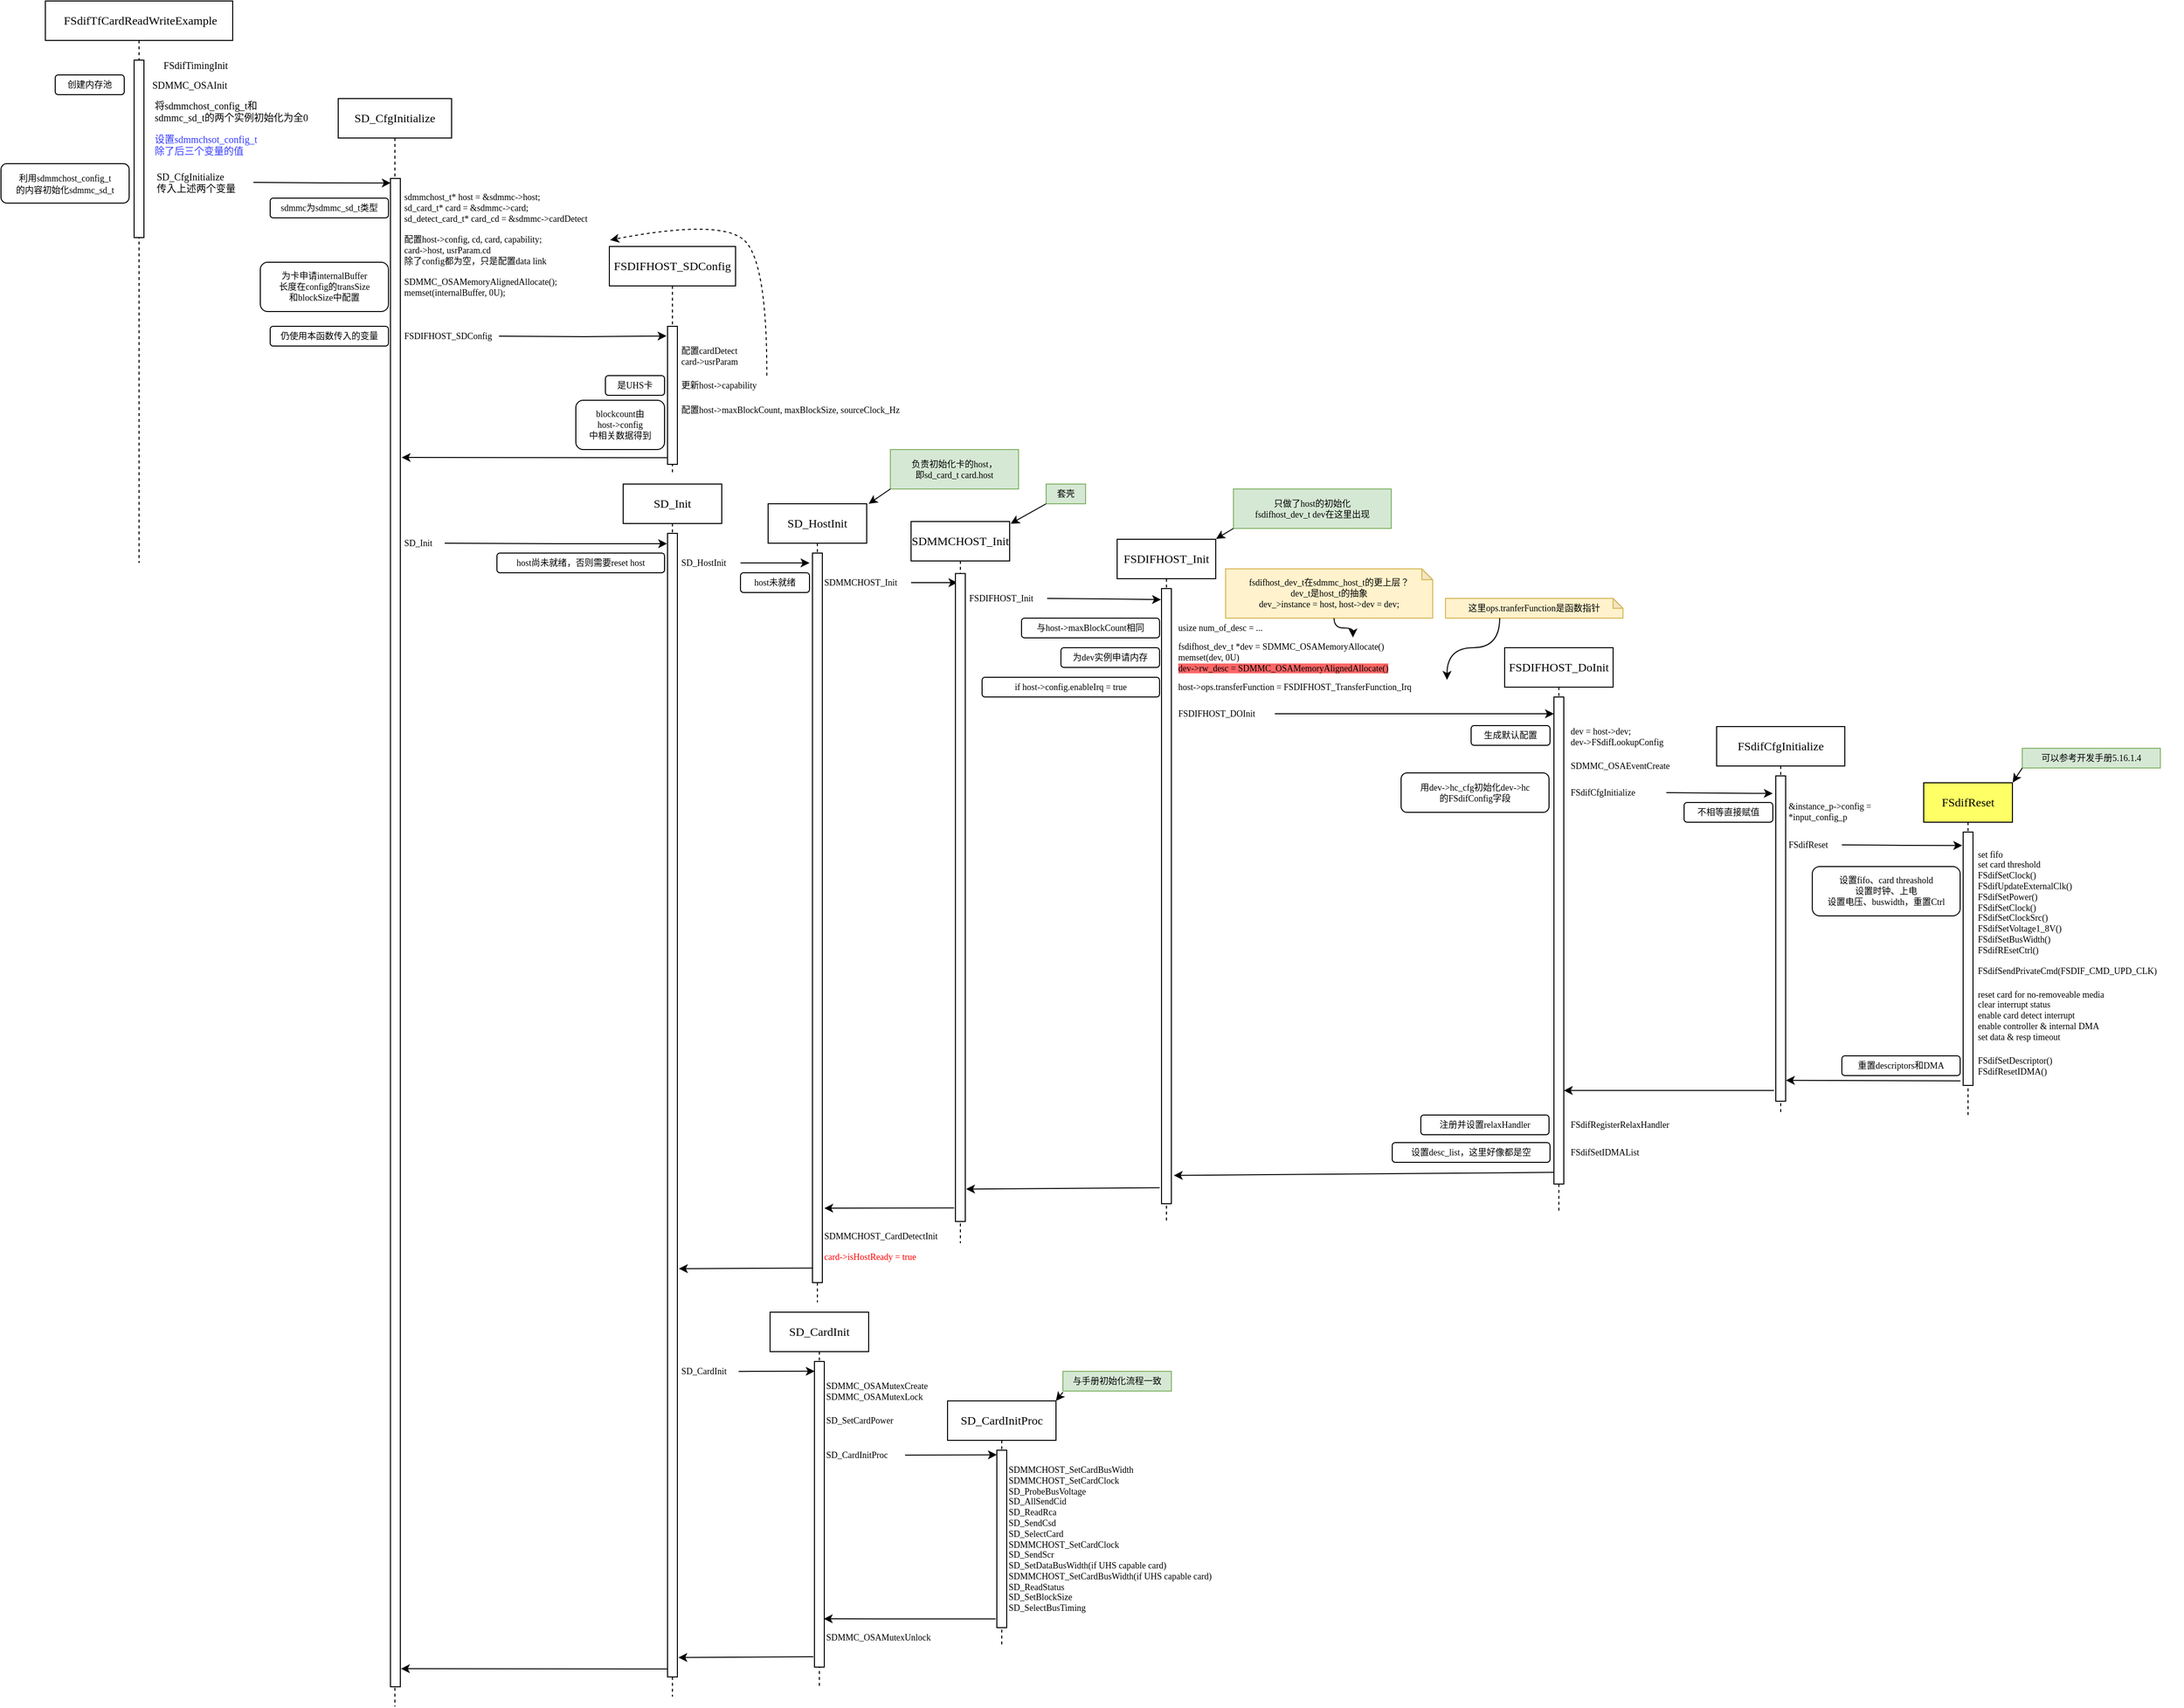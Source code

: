 <mxfile version="26.0.16" pages="2">
  <diagram name="SDCfgInitialize" id="2YBvvXClWsGukQMizWep">
    <mxGraphModel dx="2868" dy="1672" grid="1" gridSize="10" guides="1" tooltips="1" connect="1" arrows="1" fold="1" page="1" pageScale="1" pageWidth="850" pageHeight="1100" math="0" shadow="0">
      <root>
        <mxCell id="0" />
        <mxCell id="1" parent="0" />
        <mxCell id="aM9ryv3xv72pqoxQDRHE-1" value="&amp;nbsp;FSdifTfCardReadWriteExample" style="shape=umlLifeline;perimeter=lifelinePerimeter;whiteSpace=wrap;html=1;container=0;dropTarget=0;collapsible=0;recursiveResize=0;outlineConnect=0;portConstraint=eastwest;newEdgeStyle={&quot;edgeStyle&quot;:&quot;elbowEdgeStyle&quot;,&quot;elbow&quot;:&quot;vertical&quot;,&quot;curved&quot;:0,&quot;rounded&quot;:0};fontFamily=Comic Sans MS;rounded=0;glass=0;" parent="1" vertex="1">
          <mxGeometry x="65" y="10" width="190" height="570" as="geometry" />
        </mxCell>
        <mxCell id="aM9ryv3xv72pqoxQDRHE-5" value="&lt;span style=&quot;text-wrap-mode: nowrap;&quot;&gt;&lt;font&gt;SD_CfgInitialize&lt;/font&gt;&lt;/span&gt;" style="shape=umlLifeline;perimeter=lifelinePerimeter;whiteSpace=wrap;html=1;container=0;dropTarget=0;collapsible=0;recursiveResize=0;outlineConnect=0;portConstraint=eastwest;newEdgeStyle={&quot;edgeStyle&quot;:&quot;elbowEdgeStyle&quot;,&quot;elbow&quot;:&quot;vertical&quot;,&quot;curved&quot;:0,&quot;rounded&quot;:0};fontFamily=ComicShannsMono Nerd Font;" parent="1" vertex="1">
          <mxGeometry x="362" y="109" width="115" height="1631" as="geometry" />
        </mxCell>
        <mxCell id="rohB3YrAKlzG6sB5HOLI-1" value="" style="rounded=0;whiteSpace=wrap;html=1;shadow=0;glass=0;strokeColor=default;gradientColor=none;fillColor=default;fontFamily=ComicShannsMono Nerd Font;" parent="1" vertex="1">
          <mxGeometry x="155" y="70" width="10" height="180" as="geometry" />
        </mxCell>
        <mxCell id="rohB3YrAKlzG6sB5HOLI-2" value="&lt;font&gt;FSdifTimingInit&lt;/font&gt;" style="text;html=1;align=center;verticalAlign=middle;resizable=0;points=[];autosize=1;strokeColor=none;fillColor=none;fontFamily=ComicShannsMono Nerd Font;fontSize=10;" parent="1" vertex="1">
          <mxGeometry x="162" y="60" width="110" height="30" as="geometry" />
        </mxCell>
        <mxCell id="rohB3YrAKlzG6sB5HOLI-3" value="&lt;font style=&quot;font-size: 10px;&quot;&gt;SDMMC_OSAInit&lt;/font&gt;" style="text;html=1;align=center;verticalAlign=middle;resizable=0;points=[];autosize=1;strokeColor=none;fillColor=none;fontFamily=ComicShannsMono Nerd Font;" parent="1" vertex="1">
          <mxGeometry x="156" y="80" width="110" height="30" as="geometry" />
        </mxCell>
        <mxCell id="rohB3YrAKlzG6sB5HOLI-7" value="&lt;font&gt;SD_CfgInitialize&lt;/font&gt;&lt;div&gt;&lt;font&gt;传入上述两个变量&lt;/font&gt;&lt;/div&gt;" style="text;html=1;align=left;verticalAlign=middle;resizable=0;points=[];autosize=1;strokeColor=none;fillColor=none;fontFamily=ComicShannsMono Nerd Font;fontSize=10;fontColor=default;" parent="1" vertex="1">
          <mxGeometry x="176" y="174" width="110" height="40" as="geometry" />
        </mxCell>
        <mxCell id="mYk1IzAUzf0HlB53v1Wa-1" value="设置sdmmchsot_config_t&lt;div&gt;除了后三个变量的值&lt;/div&gt;" style="text;html=1;align=left;verticalAlign=middle;resizable=0;points=[];autosize=1;strokeColor=none;fillColor=none;fontFamily=ComicShannsMono Nerd Font;fontSize=10;fontColor=light-dark(#333aff, #005c5c);" parent="1" vertex="1">
          <mxGeometry x="174" y="136" width="140" height="40" as="geometry" />
        </mxCell>
        <mxCell id="mYk1IzAUzf0HlB53v1Wa-4" value="将sdmmchost_config_t和&lt;div&gt;sdmmc_sd_t的两个实例初始化为全0&lt;/div&gt;" style="text;html=1;align=left;verticalAlign=middle;resizable=0;points=[];autosize=1;strokeColor=none;fillColor=none;fontFamily=ComicShannsMono Nerd Font;fontSize=10;fontColor=default;" parent="1" vertex="1">
          <mxGeometry x="174" y="102" width="180" height="40" as="geometry" />
        </mxCell>
        <mxCell id="NQHla1DYH3jKwaJ2ZYGF-4" value="&lt;span style=&quot;text-wrap-mode: nowrap;&quot;&gt;&lt;font style=&quot;font-size: 9px;&quot;&gt;利用sdmmchost_config_t&lt;/font&gt;&lt;/span&gt;&lt;div style=&quot;text-wrap-mode: nowrap;&quot;&gt;&lt;font style=&quot;font-size: 9px;&quot;&gt;的内容初始化sdmmc_sd_t&lt;/font&gt;&lt;/div&gt;" style="rounded=1;whiteSpace=wrap;html=1;align=center;verticalAlign=middle;fontFamily=ComicShannsMono Nerd Font;fontSize=10;fontColor=default;autosize=1;resizable=0;fillColor=none;gradientColor=none;" parent="1" vertex="1">
          <mxGeometry x="20" y="175" width="130" height="40" as="geometry" />
        </mxCell>
        <mxCell id="NQHla1DYH3jKwaJ2ZYGF-5" value="&lt;font&gt;创建内存池&lt;/font&gt;" style="rounded=1;whiteSpace=wrap;html=1;strokeColor=default;align=center;verticalAlign=middle;fontFamily=ComicShannsMono Nerd Font;fontSize=9;fontColor=default;autosize=1;resizable=0;fillColor=none;gradientColor=none;" parent="1" vertex="1">
          <mxGeometry x="75" y="85" width="70" height="20" as="geometry" />
        </mxCell>
        <mxCell id="xCcce882dmLQlTUpWEED-3" value="sdmmchost_t* host = &amp;amp;sdmmc-&amp;gt;host;&lt;div&gt;sd_card_t* card = &amp;amp;sdmmc-&amp;gt;card;&lt;/div&gt;&lt;div&gt;sd_detect_card_t* card_cd = &amp;amp;sdmmc-&amp;gt;cardDetect&lt;/div&gt;" style="text;html=1;align=left;verticalAlign=middle;resizable=0;points=[];autosize=1;strokeColor=none;fillColor=none;fontFamily=ComicShannsMono Nerd Font;fontSize=9;fontColor=default;" parent="1" vertex="1">
          <mxGeometry x="427" y="195" width="250" height="50" as="geometry" />
        </mxCell>
        <mxCell id="xCcce882dmLQlTUpWEED-4" value="sdmmc为sdmmc_sd_t类型" style="rounded=1;whiteSpace=wrap;html=1;strokeColor=default;align=center;verticalAlign=middle;fontFamily=ComicShannsMono Nerd Font;fontSize=9;fontColor=default;autosize=1;resizable=0;fillColor=none;gradientColor=none;" parent="1" vertex="1">
          <mxGeometry x="293" y="210" width="120" height="20" as="geometry" />
        </mxCell>
        <mxCell id="iZH4zy5RUaac0OuYieEn-1" value="配置host-&amp;gt;config, cd, card, capability;&lt;div&gt;card-&amp;gt;host, usrParam.cd&lt;/div&gt;&lt;div&gt;除了config都为空，只是配置data link&lt;/div&gt;" style="text;html=1;align=left;verticalAlign=middle;resizable=0;points=[];autosize=1;strokeColor=none;fillColor=none;fontFamily=ComicShannsMono Nerd Font;fontSize=9;fontColor=default;" parent="1" vertex="1">
          <mxGeometry x="427" y="238" width="210" height="50" as="geometry" />
        </mxCell>
        <mxCell id="iZH4zy5RUaac0OuYieEn-5" value="" style="rounded=0;whiteSpace=wrap;html=1;strokeColor=default;align=center;verticalAlign=middle;fontFamily=ComicShannsMono Nerd Font;fontSize=9;fontColor=default;autosize=0;resizable=1;fillColor=default;gradientColor=none;movable=1;rotatable=1;deletable=1;editable=1;locked=0;connectable=1;imageWidth=30;" parent="1" vertex="1">
          <mxGeometry x="415" y="190" width="10" height="1530" as="geometry" />
        </mxCell>
        <mxCell id="iZH4zy5RUaac0OuYieEn-6" style="edgeStyle=orthogonalEdgeStyle;rounded=0;orthogonalLoop=1;jettySize=auto;html=1;fontFamily=ComicShannsMono Nerd Font;fontSize=9;fontColor=default;autosize=1;resizable=0;entryX=0.026;entryY=0.003;entryDx=0;entryDy=0;entryPerimeter=0;" parent="1" target="iZH4zy5RUaac0OuYieEn-5" edge="1">
          <mxGeometry relative="1" as="geometry">
            <mxPoint x="276" y="194" as="sourcePoint" />
            <mxPoint x="404.88" y="193.8" as="targetPoint" />
          </mxGeometry>
        </mxCell>
        <mxCell id="iZH4zy5RUaac0OuYieEn-7" value="SDMMC_OSAMemoryAlignedAllocate();&lt;div&gt;memset(internalBuffer, 0U);&lt;/div&gt;" style="text;html=1;align=left;verticalAlign=middle;resizable=0;points=[];autosize=1;strokeColor=none;fillColor=none;fontFamily=ComicShannsMono Nerd Font;fontSize=9;fontColor=default;" parent="1" vertex="1">
          <mxGeometry x="427" y="280" width="190" height="40" as="geometry" />
        </mxCell>
        <mxCell id="iZH4zy5RUaac0OuYieEn-8" value="为卡申请internalBuffer&lt;div&gt;长度在config的transSize&lt;/div&gt;&lt;div&gt;和blockSize中配置&lt;/div&gt;" style="rounded=1;whiteSpace=wrap;html=1;strokeColor=default;align=center;verticalAlign=middle;fontFamily=ComicShannsMono Nerd Font;fontSize=9;fontColor=default;autosize=1;resizable=0;fillColor=none;gradientColor=none;" parent="1" vertex="1">
          <mxGeometry x="283" y="275" width="130" height="50" as="geometry" />
        </mxCell>
        <mxCell id="iZH4zy5RUaac0OuYieEn-9" value="FSDIFHOST_SDConfig" style="text;html=1;align=left;verticalAlign=middle;resizable=0;points=[];autosize=1;strokeColor=none;fillColor=none;fontFamily=ComicShannsMono Nerd Font;fontSize=9;fontColor=default;" parent="1" vertex="1">
          <mxGeometry x="427" y="340" width="110" height="20" as="geometry" />
        </mxCell>
        <mxCell id="iZH4zy5RUaac0OuYieEn-10" value="仍使用本函数传入的变量" style="rounded=1;whiteSpace=wrap;html=1;strokeColor=default;align=center;verticalAlign=middle;fontFamily=ComicShannsMono Nerd Font;fontSize=9;fontColor=default;autosize=1;resizable=0;fillColor=none;gradientColor=none;" parent="1" vertex="1">
          <mxGeometry x="293" y="340" width="120" height="20" as="geometry" />
        </mxCell>
        <mxCell id="iZH4zy5RUaac0OuYieEn-12" value="&lt;span style=&quot;text-wrap-mode: nowrap;&quot;&gt;FSDIFHOST_SDConfig&lt;/span&gt;" style="shape=umlLifeline;perimeter=lifelinePerimeter;whiteSpace=wrap;html=1;container=0;dropTarget=0;collapsible=0;recursiveResize=0;outlineConnect=0;portConstraint=eastwest;newEdgeStyle={&quot;edgeStyle&quot;:&quot;elbowEdgeStyle&quot;,&quot;elbow&quot;:&quot;vertical&quot;,&quot;curved&quot;:0,&quot;rounded&quot;:0};fontFamily=ComicShannsMono Nerd Font;" parent="1" vertex="1">
          <mxGeometry x="637" y="259" width="128" height="231" as="geometry" />
        </mxCell>
        <mxCell id="iZH4zy5RUaac0OuYieEn-13" value="" style="rounded=0;whiteSpace=wrap;html=1;strokeColor=default;align=center;verticalAlign=middle;fontFamily=ComicShannsMono Nerd Font;fontSize=9;fontColor=default;autosize=0;resizable=1;fillColor=default;gradientColor=none;movable=1;rotatable=1;deletable=1;editable=1;locked=0;connectable=1;imageWidth=30;" parent="1" vertex="1">
          <mxGeometry x="696" y="340" width="10" height="140" as="geometry" />
        </mxCell>
        <mxCell id="iZH4zy5RUaac0OuYieEn-14" style="edgeStyle=orthogonalEdgeStyle;rounded=0;orthogonalLoop=1;jettySize=auto;html=1;fontFamily=ComicShannsMono Nerd Font;fontSize=9;fontColor=default;autosize=1;resizable=0;entryX=-0.1;entryY=0.07;entryDx=0;entryDy=0;entryPerimeter=0;" parent="1" target="iZH4zy5RUaac0OuYieEn-13" edge="1">
          <mxGeometry relative="1" as="geometry">
            <mxPoint x="525" y="350" as="sourcePoint" />
            <mxPoint x="683" y="350" as="targetPoint" />
          </mxGeometry>
        </mxCell>
        <mxCell id="iZH4zy5RUaac0OuYieEn-15" value="配置cardDetect&lt;div&gt;card-&amp;gt;usrParam&lt;/div&gt;" style="text;html=1;align=left;verticalAlign=middle;resizable=0;points=[];autosize=1;strokeColor=none;fillColor=none;fontFamily=ComicShannsMono Nerd Font;fontSize=9;fontColor=default;" parent="1" vertex="1">
          <mxGeometry x="708" y="350" width="90" height="40" as="geometry" />
        </mxCell>
        <mxCell id="zmAEs7N_PJUBU33wijuA-1" value="更新host-&amp;gt;capability" style="text;html=1;align=left;verticalAlign=middle;resizable=0;points=[];autosize=1;strokeColor=none;fillColor=none;fontFamily=ComicShannsMono Nerd Font;fontSize=9;fontColor=default;" parent="1" vertex="1">
          <mxGeometry x="708" y="390" width="120" height="20" as="geometry" />
        </mxCell>
        <mxCell id="zmAEs7N_PJUBU33wijuA-2" value="" style="curved=1;endArrow=classic;html=1;rounded=0;fontFamily=ComicShannsMono Nerd Font;fontSize=9;fontColor=default;autosize=1;resizable=0;entryX=1.004;entryY=0.289;entryDx=0;entryDy=0;entryPerimeter=0;exitX=0.739;exitY=0.003;exitDx=0;exitDy=0;exitPerimeter=0;dashed=1;" parent="1" source="zmAEs7N_PJUBU33wijuA-1" target="iZH4zy5RUaac0OuYieEn-1" edge="1">
          <mxGeometry width="50" height="50" relative="1" as="geometry">
            <mxPoint x="625" y="360" as="sourcePoint" />
            <mxPoint x="675" y="310" as="targetPoint" />
            <Array as="points">
              <mxPoint x="797" y="280" />
              <mxPoint x="755" y="230" />
            </Array>
          </mxGeometry>
        </mxCell>
        <mxCell id="zmAEs7N_PJUBU33wijuA-3" value="是UHS卡" style="rounded=1;whiteSpace=wrap;html=1;strokeColor=default;align=center;verticalAlign=middle;fontFamily=ComicShannsMono Nerd Font;fontSize=9;fontColor=default;autosize=1;resizable=0;fillColor=none;gradientColor=none;" parent="1" vertex="1">
          <mxGeometry x="633" y="390" width="60" height="20" as="geometry" />
        </mxCell>
        <mxCell id="tHMlA-G5qIj4dsWf0VXb-1" value="配置host-&amp;gt;maxBlockCount, maxBlockSize, sourceClock_Hz" style="text;html=1;align=left;verticalAlign=middle;resizable=0;points=[];autosize=1;strokeColor=none;fillColor=none;fontFamily=ComicShannsMono Nerd Font;fontSize=9;fontColor=default;" parent="1" vertex="1">
          <mxGeometry x="708" y="415" width="280" height="20" as="geometry" />
        </mxCell>
        <mxCell id="tHMlA-G5qIj4dsWf0VXb-2" value="blockcount由&lt;div&gt;host-&amp;gt;config&lt;div&gt;中相关数据得到&lt;/div&gt;&lt;/div&gt;" style="rounded=1;whiteSpace=wrap;html=1;strokeColor=default;align=center;verticalAlign=middle;fontFamily=ComicShannsMono Nerd Font;fontSize=9;fontColor=default;autosize=1;resizable=0;fillColor=none;gradientColor=none;" parent="1" vertex="1">
          <mxGeometry x="603" y="415" width="90" height="50" as="geometry" />
        </mxCell>
        <mxCell id="tHMlA-G5qIj4dsWf0VXb-3" value="" style="endArrow=classic;html=1;rounded=0;fontFamily=ComicShannsMono Nerd Font;fontSize=9;fontColor=default;autosize=1;resizable=0;exitX=-0.044;exitY=0.952;exitDx=0;exitDy=0;exitPerimeter=0;entryX=1.132;entryY=0.185;entryDx=0;entryDy=0;entryPerimeter=0;" parent="1" source="iZH4zy5RUaac0OuYieEn-13" target="iZH4zy5RUaac0OuYieEn-5" edge="1">
          <mxGeometry width="50" height="50" relative="1" as="geometry">
            <mxPoint x="555" y="460" as="sourcePoint" />
            <mxPoint x="605" y="410" as="targetPoint" />
          </mxGeometry>
        </mxCell>
        <mxCell id="tHMlA-G5qIj4dsWf0VXb-4" value="SD_Init" style="text;html=1;align=left;verticalAlign=middle;resizable=0;points=[];autosize=1;strokeColor=none;fillColor=none;fontFamily=ComicShannsMono Nerd Font;fontSize=9;fontColor=default;" parent="1" vertex="1">
          <mxGeometry x="427" y="550" width="60" height="20" as="geometry" />
        </mxCell>
        <mxCell id="tHMlA-G5qIj4dsWf0VXb-5" value="&lt;span style=&quot;text-wrap-mode: nowrap;&quot;&gt;SD_Init&lt;/span&gt;" style="shape=umlLifeline;perimeter=lifelinePerimeter;whiteSpace=wrap;html=1;container=0;dropTarget=0;collapsible=0;recursiveResize=0;outlineConnect=0;portConstraint=eastwest;newEdgeStyle={&quot;edgeStyle&quot;:&quot;elbowEdgeStyle&quot;,&quot;elbow&quot;:&quot;vertical&quot;,&quot;curved&quot;:0,&quot;rounded&quot;:0};fontFamily=ComicShannsMono Nerd Font;" parent="1" vertex="1">
          <mxGeometry x="651" y="500" width="100" height="1230" as="geometry" />
        </mxCell>
        <mxCell id="tHMlA-G5qIj4dsWf0VXb-6" value="" style="rounded=0;whiteSpace=wrap;html=1;strokeColor=default;align=center;verticalAlign=middle;fontFamily=ComicShannsMono Nerd Font;fontSize=9;fontColor=default;autosize=0;resizable=1;fillColor=default;gradientColor=none;movable=1;rotatable=1;deletable=1;editable=1;locked=0;connectable=1;imageWidth=30;" parent="1" vertex="1">
          <mxGeometry x="696" y="550" width="10" height="1160" as="geometry" />
        </mxCell>
        <mxCell id="tHMlA-G5qIj4dsWf0VXb-7" style="edgeStyle=orthogonalEdgeStyle;rounded=0;orthogonalLoop=1;jettySize=auto;html=1;entryX=-0.04;entryY=0.009;entryDx=0;entryDy=0;entryPerimeter=0;fontFamily=ComicShannsMono Nerd Font;fontSize=9;fontColor=default;autosize=1;resizable=0;" parent="1" target="tHMlA-G5qIj4dsWf0VXb-6" edge="1">
          <mxGeometry relative="1" as="geometry">
            <mxPoint x="470" y="560" as="sourcePoint" />
            <mxPoint x="680.74" y="560.78" as="targetPoint" />
          </mxGeometry>
        </mxCell>
        <mxCell id="tHMlA-G5qIj4dsWf0VXb-8" value="SD_HostInit" style="text;html=1;align=left;verticalAlign=middle;resizable=0;points=[];autosize=1;strokeColor=none;fillColor=none;fontFamily=ComicShannsMono Nerd Font;fontSize=9;fontColor=default;" parent="1" vertex="1">
          <mxGeometry x="708" y="570" width="80" height="20" as="geometry" />
        </mxCell>
        <mxCell id="tHMlA-G5qIj4dsWf0VXb-9" value="host尚未就绪，否则需要reset host" style="rounded=1;whiteSpace=wrap;html=1;strokeColor=default;align=center;verticalAlign=middle;fontFamily=ComicShannsMono Nerd Font;fontSize=9;fontColor=default;autosize=1;resizable=0;fillColor=none;gradientColor=none;" parent="1" vertex="1">
          <mxGeometry x="523" y="570" width="170" height="20" as="geometry" />
        </mxCell>
        <mxCell id="tHMlA-G5qIj4dsWf0VXb-10" value="&lt;span style=&quot;text-wrap-mode: nowrap;&quot;&gt;SD_HostInit&lt;/span&gt;" style="shape=umlLifeline;perimeter=lifelinePerimeter;whiteSpace=wrap;html=1;container=0;dropTarget=0;collapsible=0;recursiveResize=0;outlineConnect=0;portConstraint=eastwest;newEdgeStyle={&quot;edgeStyle&quot;:&quot;elbowEdgeStyle&quot;,&quot;elbow&quot;:&quot;vertical&quot;,&quot;curved&quot;:0,&quot;rounded&quot;:0};fontFamily=ComicShannsMono Nerd Font;" parent="1" vertex="1">
          <mxGeometry x="798" y="520" width="100" height="810" as="geometry" />
        </mxCell>
        <mxCell id="tHMlA-G5qIj4dsWf0VXb-11" value="" style="rounded=0;whiteSpace=wrap;html=1;strokeColor=default;align=center;verticalAlign=middle;fontFamily=ComicShannsMono Nerd Font;fontSize=9;fontColor=default;autosize=0;resizable=1;fillColor=default;gradientColor=none;movable=1;rotatable=1;deletable=1;editable=1;locked=0;connectable=1;imageWidth=30;" parent="1" vertex="1">
          <mxGeometry x="843" y="570" width="10" height="740" as="geometry" />
        </mxCell>
        <mxCell id="OW28DJ7Y9TqyU1DkDeRw-39" style="edgeStyle=orthogonalEdgeStyle;rounded=0;orthogonalLoop=1;jettySize=auto;html=1;fontFamily=ComicShannsMono Nerd Font;fontSize=9;fontColor=default;autosize=1;resizable=0;" parent="1" source="tHMlA-G5qIj4dsWf0VXb-12" edge="1">
          <mxGeometry relative="1" as="geometry">
            <mxPoint x="990.0" y="600" as="targetPoint" />
          </mxGeometry>
        </mxCell>
        <mxCell id="tHMlA-G5qIj4dsWf0VXb-12" value="SDMMCHOST_Init" style="text;html=1;align=left;verticalAlign=middle;resizable=0;points=[];autosize=1;strokeColor=none;fillColor=none;fontFamily=ComicShannsMono Nerd Font;fontSize=9;fontColor=default;" parent="1" vertex="1">
          <mxGeometry x="853" y="590" width="90" height="20" as="geometry" />
        </mxCell>
        <mxCell id="tHMlA-G5qIj4dsWf0VXb-14" value="host未就绪" style="rounded=1;whiteSpace=wrap;html=1;strokeColor=default;align=center;verticalAlign=middle;fontFamily=ComicShannsMono Nerd Font;fontSize=9;fontColor=default;autosize=1;resizable=0;fillColor=none;gradientColor=none;" parent="1" vertex="1">
          <mxGeometry x="770" y="590" width="70" height="20" as="geometry" />
        </mxCell>
        <mxCell id="tHMlA-G5qIj4dsWf0VXb-15" style="edgeStyle=orthogonalEdgeStyle;rounded=0;orthogonalLoop=1;jettySize=auto;html=1;fontFamily=ComicShannsMono Nerd Font;fontSize=9;fontColor=default;autosize=1;resizable=0;" parent="1" edge="1">
          <mxGeometry relative="1" as="geometry">
            <mxPoint x="770" y="580" as="sourcePoint" />
            <mxPoint x="840" y="580" as="targetPoint" />
          </mxGeometry>
        </mxCell>
        <mxCell id="tHMlA-G5qIj4dsWf0VXb-16" value="&lt;span style=&quot;text-wrap-mode: nowrap;&quot;&gt;FSDIFHOST_Init&lt;/span&gt;" style="shape=umlLifeline;perimeter=lifelinePerimeter;whiteSpace=wrap;html=1;container=0;dropTarget=0;collapsible=0;recursiveResize=0;outlineConnect=0;portConstraint=eastwest;newEdgeStyle={&quot;edgeStyle&quot;:&quot;elbowEdgeStyle&quot;,&quot;elbow&quot;:&quot;vertical&quot;,&quot;curved&quot;:0,&quot;rounded&quot;:0};fontFamily=ComicShannsMono Nerd Font;" parent="1" vertex="1">
          <mxGeometry x="1152" y="556" width="100" height="694" as="geometry" />
        </mxCell>
        <mxCell id="tHMlA-G5qIj4dsWf0VXb-17" value="" style="rounded=0;whiteSpace=wrap;html=1;strokeColor=default;align=center;verticalAlign=middle;fontFamily=ComicShannsMono Nerd Font;fontSize=9;fontColor=default;autosize=0;resizable=1;fillColor=default;gradientColor=none;movable=1;rotatable=1;deletable=1;editable=1;locked=0;connectable=1;imageWidth=30;" parent="1" vertex="1">
          <mxGeometry x="1197" y="606" width="10" height="624" as="geometry" />
        </mxCell>
        <mxCell id="tHMlA-G5qIj4dsWf0VXb-20" value="usize num_of_desc = ..." style="text;html=1;align=left;verticalAlign=middle;resizable=0;points=[];autosize=1;strokeColor=none;fillColor=none;fontFamily=ComicShannsMono Nerd Font;fontSize=9;fontColor=default;" parent="1" vertex="1">
          <mxGeometry x="1212" y="636" width="140" height="20" as="geometry" />
        </mxCell>
        <mxCell id="tHMlA-G5qIj4dsWf0VXb-21" value="与host-&amp;gt;maxBlockCount相同" style="rounded=1;whiteSpace=wrap;html=1;strokeColor=default;align=center;verticalAlign=middle;fontFamily=ComicShannsMono Nerd Font;fontSize=9;fontColor=default;autosize=1;resizable=0;fillColor=none;gradientColor=none;" parent="1" vertex="1">
          <mxGeometry x="1055" y="636" width="140" height="20" as="geometry" />
        </mxCell>
        <mxCell id="QRv7CzkjltBMTD5iVD0Y-1" value="fsdifhost_dev_t *dev = SDMMC_OSAMemoryAllocate()&lt;div&gt;memset(dev, 0U)&lt;/div&gt;&lt;div&gt;&lt;span style=&quot;background-color: rgb(255, 102, 102);&quot;&gt;dev-&amp;gt;rw_desc = SDMMC_OSAMemoryAlignedAllocate()&lt;/span&gt;&lt;/div&gt;" style="text;html=1;align=left;verticalAlign=middle;resizable=0;points=[];autosize=1;strokeColor=none;fillColor=none;fontFamily=ComicShannsMono Nerd Font;fontSize=9;fontColor=default;" parent="1" vertex="1">
          <mxGeometry x="1212" y="651" width="260" height="50" as="geometry" />
        </mxCell>
        <mxCell id="QRv7CzkjltBMTD5iVD0Y-2" value="为dev实例申请内存" style="rounded=1;whiteSpace=wrap;html=1;strokeColor=default;align=center;verticalAlign=middle;fontFamily=ComicShannsMono Nerd Font;fontSize=9;fontColor=default;autosize=1;resizable=0;fillColor=none;gradientColor=none;" parent="1" vertex="1">
          <mxGeometry x="1095" y="666" width="100" height="20" as="geometry" />
        </mxCell>
        <mxCell id="jVZB_Abhal-9LDu8fGdE-1" value="fsdifhost_dev_t在sdmmc_host_t的更上层？&lt;div&gt;dev_t是host_t的抽象&lt;/div&gt;&lt;div&gt;dev_&amp;gt;instance = host, host-&amp;gt;dev = dev;&lt;/div&gt;" style="shape=note;whiteSpace=wrap;html=1;backgroundOutline=1;darkOpacity=0.05;rounded=1;strokeColor=#d6b656;align=center;verticalAlign=middle;fontFamily=ComicShannsMono Nerd Font;fontSize=9;autosize=1;resizable=0;fillColor=#fff2cc;size=11;" parent="1" vertex="1">
          <mxGeometry x="1262" y="586" width="210" height="50" as="geometry" />
        </mxCell>
        <mxCell id="jVZB_Abhal-9LDu8fGdE-2" style="edgeStyle=orthogonalEdgeStyle;rounded=0;orthogonalLoop=1;jettySize=auto;html=1;entryX=0.689;entryY=0.093;entryDx=0;entryDy=0;entryPerimeter=0;fontFamily=ComicShannsMono Nerd Font;fontSize=9;fontColor=default;autosize=1;resizable=0;curved=1;" parent="1" source="jVZB_Abhal-9LDu8fGdE-1" target="QRv7CzkjltBMTD5iVD0Y-1" edge="1">
          <mxGeometry relative="1" as="geometry">
            <Array as="points">
              <mxPoint x="1372" y="646" />
              <mxPoint x="1391" y="646" />
            </Array>
          </mxGeometry>
        </mxCell>
        <mxCell id="jVZB_Abhal-9LDu8fGdE-3" value="host-&amp;gt;ops.transferFunction = FSDIFHOST_TransferFunction_Irq" style="text;html=1;align=left;verticalAlign=middle;resizable=0;points=[];autosize=1;strokeColor=none;fillColor=none;fontFamily=ComicShannsMono Nerd Font;fontSize=9;fontColor=default;" parent="1" vertex="1">
          <mxGeometry x="1212" y="696" width="320" height="20" as="geometry" />
        </mxCell>
        <mxCell id="jVZB_Abhal-9LDu8fGdE-4" value="if host-&amp;gt;config.enableIrq = true" style="rounded=1;whiteSpace=wrap;html=1;strokeColor=default;align=center;verticalAlign=middle;fontFamily=ComicShannsMono Nerd Font;fontSize=9;fontColor=default;autosize=1;resizable=0;fillColor=none;gradientColor=none;" parent="1" vertex="1">
          <mxGeometry x="1015" y="696" width="180" height="20" as="geometry" />
        </mxCell>
        <mxCell id="sG6xzQgRGQUAh5pLikYY-1" value="这里ops.tranferFunction是函数指针" style="shape=note;whiteSpace=wrap;html=1;backgroundOutline=1;darkOpacity=0.05;rounded=1;strokeColor=#d6b656;align=center;verticalAlign=middle;fontFamily=ComicShannsMono Nerd Font;fontSize=9;autosize=1;resizable=0;fillColor=#fff2cc;size=10;" parent="1" vertex="1">
          <mxGeometry x="1485" y="616" width="180" height="20" as="geometry" />
        </mxCell>
        <mxCell id="sG6xzQgRGQUAh5pLikYY-4" value="&lt;span style=&quot;text-wrap-mode: nowrap;&quot;&gt;FSDIFHOST_DoInit&lt;/span&gt;" style="shape=umlLifeline;perimeter=lifelinePerimeter;whiteSpace=wrap;html=1;container=0;dropTarget=0;collapsible=0;recursiveResize=0;outlineConnect=0;portConstraint=eastwest;newEdgeStyle={&quot;edgeStyle&quot;:&quot;elbowEdgeStyle&quot;,&quot;elbow&quot;:&quot;vertical&quot;,&quot;curved&quot;:0,&quot;rounded&quot;:0};fontFamily=ComicShannsMono Nerd Font;" parent="1" vertex="1">
          <mxGeometry x="1545" y="666" width="110" height="574" as="geometry" />
        </mxCell>
        <mxCell id="sG6xzQgRGQUAh5pLikYY-5" value="" style="rounded=0;whiteSpace=wrap;html=1;strokeColor=default;align=center;verticalAlign=middle;fontFamily=ComicShannsMono Nerd Font;fontSize=9;fontColor=default;autosize=0;resizable=1;fillColor=default;gradientColor=none;movable=1;rotatable=1;deletable=1;editable=1;locked=0;connectable=1;imageWidth=30;" parent="1" vertex="1">
          <mxGeometry x="1595" y="716" width="10" height="494" as="geometry" />
        </mxCell>
        <mxCell id="sG6xzQgRGQUAh5pLikYY-6" value="FSDIFHOST_DOInit" style="text;html=1;align=left;verticalAlign=middle;resizable=0;points=[];autosize=1;strokeColor=none;fillColor=none;fontFamily=ComicShannsMono Nerd Font;fontSize=9;fontColor=default;" parent="1" vertex="1">
          <mxGeometry x="1212" y="723" width="100" height="20" as="geometry" />
        </mxCell>
        <mxCell id="sG6xzQgRGQUAh5pLikYY-8" style="edgeStyle=orthogonalEdgeStyle;rounded=0;orthogonalLoop=1;jettySize=auto;html=1;fontFamily=ComicShannsMono Nerd Font;fontSize=9;fontColor=default;autosize=1;resizable=0;" parent="1" source="sG6xzQgRGQUAh5pLikYY-6" edge="1">
          <mxGeometry relative="1" as="geometry">
            <mxPoint x="1595" y="733" as="targetPoint" />
          </mxGeometry>
        </mxCell>
        <mxCell id="BVVJJC1cFpVtpTsf_dWC-1" value="负责初始化卡的host，&lt;div&gt;即sd_card_t card.host&lt;/div&gt;" style="shape=note;whiteSpace=wrap;html=1;backgroundOutline=1;darkOpacity=0.05;rounded=1;strokeColor=#82b366;align=center;verticalAlign=middle;fontFamily=ComicShannsMono Nerd Font;fontSize=9;autosize=1;resizable=0;fillColor=#d5e8d4;size=0;" parent="1" vertex="1">
          <mxGeometry x="922" y="465" width="130" height="40" as="geometry" />
        </mxCell>
        <mxCell id="BVVJJC1cFpVtpTsf_dWC-2" style="rounded=0;orthogonalLoop=1;jettySize=auto;html=1;exitX=0;exitY=1;exitDx=0;exitDy=0;exitPerimeter=0;entryX=1.02;entryY=0;entryDx=0;entryDy=0;entryPerimeter=0;fontFamily=ComicShannsMono Nerd Font;fontSize=9;fontColor=default;autosize=1;resizable=0;" parent="1" source="BVVJJC1cFpVtpTsf_dWC-1" target="tHMlA-G5qIj4dsWf0VXb-10" edge="1">
          <mxGeometry relative="1" as="geometry" />
        </mxCell>
        <mxCell id="OW28DJ7Y9TqyU1DkDeRw-28" value="套壳" style="shape=note;whiteSpace=wrap;html=1;backgroundOutline=1;darkOpacity=0.05;rounded=1;strokeColor=#82b366;align=center;verticalAlign=middle;fontFamily=ComicShannsMono Nerd Font;fontSize=9;autosize=1;resizable=0;fillColor=#d5e8d4;size=0;" parent="1" vertex="1">
          <mxGeometry x="1080" y="500" width="40" height="20" as="geometry" />
        </mxCell>
        <mxCell id="OW28DJ7Y9TqyU1DkDeRw-37" style="rounded=0;orthogonalLoop=1;jettySize=auto;html=1;exitX=0;exitY=1;exitDx=0;exitDy=0;exitPerimeter=0;entryX=1.01;entryY=0.003;entryDx=0;entryDy=0;entryPerimeter=0;fontFamily=ComicShannsMono Nerd Font;fontSize=9;fontColor=default;autosize=1;resizable=0;" parent="1" source="OW28DJ7Y9TqyU1DkDeRw-28" target="OW28DJ7Y9TqyU1DkDeRw-31" edge="1">
          <mxGeometry relative="1" as="geometry" />
        </mxCell>
        <mxCell id="OW28DJ7Y9TqyU1DkDeRw-40" value="FSDIFHOST_Init" style="text;html=1;align=left;verticalAlign=middle;resizable=0;points=[];autosize=1;strokeColor=none;fillColor=none;fontFamily=ComicShannsMono Nerd Font;fontSize=9;fontColor=default;" parent="1" vertex="1">
          <mxGeometry x="1000" y="606" width="90" height="20" as="geometry" />
        </mxCell>
        <mxCell id="OW28DJ7Y9TqyU1DkDeRw-41" style="edgeStyle=orthogonalEdgeStyle;rounded=0;orthogonalLoop=1;jettySize=auto;html=1;entryX=-0.052;entryY=0.018;entryDx=0;entryDy=0;entryPerimeter=0;fontFamily=ComicShannsMono Nerd Font;fontSize=9;fontColor=default;autosize=1;resizable=0;" parent="1" target="tHMlA-G5qIj4dsWf0VXb-17" edge="1">
          <mxGeometry relative="1" as="geometry">
            <mxPoint x="1081.0" y="616" as="sourcePoint" />
          </mxGeometry>
        </mxCell>
        <mxCell id="OW28DJ7Y9TqyU1DkDeRw-42" value="只做了host的初始化&lt;div&gt;fsdifhost_dev_t dev在这里出现&lt;/div&gt;" style="rounded=0;whiteSpace=wrap;html=1;strokeColor=#82b366;align=center;verticalAlign=middle;fontFamily=ComicShannsMono Nerd Font;fontSize=9;autosize=1;resizable=0;fillColor=#d5e8d4;" parent="1" vertex="1">
          <mxGeometry x="1270" y="505" width="160" height="40" as="geometry" />
        </mxCell>
        <mxCell id="OW28DJ7Y9TqyU1DkDeRw-43" style="rounded=0;orthogonalLoop=1;jettySize=auto;html=1;exitX=0;exitY=1;exitDx=0;exitDy=0;entryX=0.963;entryY=-0.011;entryDx=0;entryDy=0;entryPerimeter=0;fontFamily=ComicShannsMono Nerd Font;fontSize=9;fontColor=default;autosize=1;resizable=0;" parent="1" source="OW28DJ7Y9TqyU1DkDeRw-42" edge="1">
          <mxGeometry relative="1" as="geometry">
            <mxPoint x="1274" y="542" as="sourcePoint" />
            <mxPoint x="1252.3" y="555.58" as="targetPoint" />
          </mxGeometry>
        </mxCell>
        <mxCell id="OW28DJ7Y9TqyU1DkDeRw-44" value="dev = host-&amp;gt;dev;&lt;div&gt;dev-&amp;gt;FSdifLookupConfig&lt;/div&gt;" style="text;html=1;align=left;verticalAlign=middle;resizable=0;points=[];autosize=1;strokeColor=none;fillColor=none;fontFamily=ComicShannsMono Nerd Font;fontSize=9;fontColor=default;" parent="1" vertex="1">
          <mxGeometry x="1610" y="736" width="130" height="40" as="geometry" />
        </mxCell>
        <mxCell id="OW28DJ7Y9TqyU1DkDeRw-45" value="生成默认配置" style="rounded=1;whiteSpace=wrap;html=1;strokeColor=default;align=center;verticalAlign=middle;fontFamily=ComicShannsMono Nerd Font;fontSize=9;fontColor=default;autosize=1;resizable=0;fillColor=none;gradientColor=none;" parent="1" vertex="1">
          <mxGeometry x="1511" y="745" width="80" height="20" as="geometry" />
        </mxCell>
        <mxCell id="OW28DJ7Y9TqyU1DkDeRw-46" value="SDMMC_OSAEventCreate" style="text;html=1;align=left;verticalAlign=middle;resizable=0;points=[];autosize=1;strokeColor=none;fillColor=none;fontFamily=ComicShannsMono Nerd Font;fontSize=9;fontColor=default;" parent="1" vertex="1">
          <mxGeometry x="1610" y="776" width="120" height="20" as="geometry" />
        </mxCell>
        <mxCell id="EhWSVMRA3nCiyA60tymA-1" value="FSdifCfgInitialize" style="text;html=1;align=left;verticalAlign=middle;resizable=0;points=[];autosize=1;strokeColor=none;fillColor=none;fontFamily=ComicShannsMono Nerd Font;fontSize=9;fontColor=default;" parent="1" vertex="1">
          <mxGeometry x="1610" y="803" width="110" height="20" as="geometry" />
        </mxCell>
        <mxCell id="EhWSVMRA3nCiyA60tymA-2" value="用dev-&amp;gt;hc_cfg初始化dev-&amp;gt;hc&lt;div&gt;的FSdifConfig字段&lt;/div&gt;" style="rounded=1;whiteSpace=wrap;html=1;strokeColor=default;align=center;verticalAlign=middle;fontFamily=ComicShannsMono Nerd Font;fontSize=9;fontColor=default;autosize=1;resizable=0;fillColor=none;gradientColor=none;" parent="1" vertex="1">
          <mxGeometry x="1440" y="793" width="150" height="40" as="geometry" />
        </mxCell>
        <mxCell id="E2LTINwFgeyNRpFRtGvQ-3" value="&amp;amp;instance_p-&amp;gt;config =&amp;nbsp;&lt;div&gt;*input_config_p&lt;/div&gt;" style="text;html=1;align=left;verticalAlign=middle;resizable=0;points=[];autosize=1;strokeColor=none;fillColor=none;fontFamily=ComicShannsMono Nerd Font;fontSize=9;fontColor=default;" parent="1" vertex="1">
          <mxGeometry x="1831" y="812" width="130" height="40" as="geometry" />
        </mxCell>
        <mxCell id="E2LTINwFgeyNRpFRtGvQ-4" value="不相等直接赋值" style="rounded=1;whiteSpace=wrap;html=1;strokeColor=default;align=center;verticalAlign=middle;fontFamily=ComicShannsMono Nerd Font;fontSize=9;fontColor=default;autosize=1;resizable=0;fillColor=none;gradientColor=none;" parent="1" vertex="1">
          <mxGeometry x="1727" y="823" width="90" height="20" as="geometry" />
        </mxCell>
        <mxCell id="E2LTINwFgeyNRpFRtGvQ-5" style="edgeStyle=orthogonalEdgeStyle;rounded=0;orthogonalLoop=1;jettySize=auto;html=1;entryX=-0.307;entryY=0.054;entryDx=0;entryDy=0;entryPerimeter=0;fontFamily=ComicShannsMono Nerd Font;fontSize=9;fontColor=default;autosize=1;resizable=0;" parent="1" target="E2LTINwFgeyNRpFRtGvQ-2" edge="1">
          <mxGeometry relative="1" as="geometry">
            <mxPoint x="1709" y="813.034" as="sourcePoint" />
            <mxPoint x="1806.56" y="812.17" as="targetPoint" />
          </mxGeometry>
        </mxCell>
        <mxCell id="E2LTINwFgeyNRpFRtGvQ-6" value="FSdifReset" style="text;html=1;align=left;verticalAlign=middle;resizable=0;points=[];autosize=1;strokeColor=none;fillColor=none;fontFamily=ComicShannsMono Nerd Font;fontSize=9;fontColor=default;" parent="1" vertex="1">
          <mxGeometry x="1831" y="856" width="70" height="20" as="geometry" />
        </mxCell>
        <mxCell id="E2LTINwFgeyNRpFRtGvQ-9" value="&lt;span style=&quot;text-wrap-mode: nowrap;&quot;&gt;FSdifReset&lt;/span&gt;" style="shape=umlLifeline;perimeter=lifelinePerimeter;whiteSpace=wrap;html=1;container=0;dropTarget=0;collapsible=0;recursiveResize=0;outlineConnect=0;portConstraint=eastwest;newEdgeStyle={&quot;edgeStyle&quot;:&quot;elbowEdgeStyle&quot;,&quot;elbow&quot;:&quot;vertical&quot;,&quot;curved&quot;:0,&quot;rounded&quot;:0};fontFamily=ComicShannsMono Nerd Font;fillColor=#FFFF66;" parent="1" vertex="1">
          <mxGeometry x="1970" y="803" width="90" height="337" as="geometry" />
        </mxCell>
        <mxCell id="E2LTINwFgeyNRpFRtGvQ-10" value="" style="rounded=0;whiteSpace=wrap;html=1;strokeColor=default;align=center;verticalAlign=middle;fontFamily=ComicShannsMono Nerd Font;fontSize=9;fontColor=default;autosize=0;resizable=1;fillColor=default;gradientColor=none;movable=1;rotatable=1;deletable=1;editable=1;locked=0;connectable=1;imageWidth=30;" parent="1" vertex="1">
          <mxGeometry x="2010" y="853" width="10" height="257" as="geometry" />
        </mxCell>
        <mxCell id="E2LTINwFgeyNRpFRtGvQ-11" value="set fifo&lt;div&gt;set card threshold&lt;/div&gt;&lt;div&gt;FSdifSetClock()&lt;/div&gt;&lt;div&gt;FSdifUpdateExternalClk()&lt;/div&gt;&lt;div&gt;FSdifSetPower()&lt;/div&gt;&lt;div&gt;FSdifSetClock()&lt;/div&gt;&lt;div&gt;FSdifSetClockSrc()&lt;/div&gt;&lt;div&gt;FSdifSetVoltage1_8V()&lt;/div&gt;&lt;div&gt;FSdifSetBusWidth()&lt;/div&gt;&lt;div&gt;FSdifREsetCtrl()&lt;/div&gt;" style="text;html=1;align=left;verticalAlign=middle;resizable=0;points=[];autosize=1;strokeColor=none;fillColor=none;fontFamily=ComicShannsMono Nerd Font;fontSize=9;fontColor=default;" parent="1" vertex="1">
          <mxGeometry x="2023" y="864" width="140" height="120" as="geometry" />
        </mxCell>
        <mxCell id="E2LTINwFgeyNRpFRtGvQ-12" style="edgeStyle=orthogonalEdgeStyle;rounded=0;orthogonalLoop=1;jettySize=auto;html=1;entryX=-0.09;entryY=0.053;entryDx=0;entryDy=0;entryPerimeter=0;fontFamily=ComicShannsMono Nerd Font;fontSize=9;fontColor=default;autosize=1;resizable=0;" parent="1" target="E2LTINwFgeyNRpFRtGvQ-10" edge="1">
          <mxGeometry relative="1" as="geometry">
            <mxPoint x="1887" y="866" as="sourcePoint" />
            <mxPoint x="1977.47" y="866.104" as="targetPoint" />
          </mxGeometry>
        </mxCell>
        <mxCell id="E2LTINwFgeyNRpFRtGvQ-13" value="设置fifo、card threashold&lt;div&gt;设置时钟、上电&lt;/div&gt;&lt;div&gt;设置电压、buswidth，重置Ctrl&lt;/div&gt;" style="rounded=1;whiteSpace=wrap;html=1;strokeColor=default;align=center;verticalAlign=middle;fontFamily=ComicShannsMono Nerd Font;fontSize=9;fontColor=default;autosize=1;resizable=0;fillColor=none;gradientColor=none;" parent="1" vertex="1">
          <mxGeometry x="1857" y="888" width="150" height="50" as="geometry" />
        </mxCell>
        <mxCell id="E2LTINwFgeyNRpFRtGvQ-14" value="FSdifSendPrivateCmd(FSDIF_CMD_UPD_CLK)" style="text;html=1;align=left;verticalAlign=middle;resizable=0;points=[];autosize=1;strokeColor=none;fillColor=none;fontFamily=ComicShannsMono Nerd Font;fontSize=9;fontColor=default;" parent="1" vertex="1">
          <mxGeometry x="2023" y="984" width="210" height="20" as="geometry" />
        </mxCell>
        <mxCell id="E2LTINwFgeyNRpFRtGvQ-15" value="可以参考开发手册5.16.1.4" style="rounded=0;whiteSpace=wrap;html=1;strokeColor=#82b366;align=center;verticalAlign=middle;fontFamily=ComicShannsMono Nerd Font;fontSize=9;autosize=1;resizable=0;fillColor=#d5e8d4;" parent="1" vertex="1">
          <mxGeometry x="2070" y="768" width="140" height="20" as="geometry" />
        </mxCell>
        <mxCell id="E2LTINwFgeyNRpFRtGvQ-19" style="rounded=0;orthogonalLoop=1;jettySize=auto;html=1;exitX=0;exitY=1;exitDx=0;exitDy=0;entryX=1.014;entryY=-0.015;entryDx=0;entryDy=0;entryPerimeter=0;fontFamily=ComicShannsMono Nerd Font;fontSize=9;fontColor=default;autosize=1;resizable=0;" parent="1" source="E2LTINwFgeyNRpFRtGvQ-15" edge="1">
          <mxGeometry relative="1" as="geometry">
            <mxPoint x="2069" y="791" as="sourcePoint" />
            <mxPoint x="2060.26" y="802.7" as="targetPoint" />
          </mxGeometry>
        </mxCell>
        <mxCell id="E2LTINwFgeyNRpFRtGvQ-20" value="reset card for no-removeable media&lt;div&gt;clear interrupt status&lt;/div&gt;&lt;div&gt;enable card detect interrupt&lt;/div&gt;&lt;div&gt;enable controller &amp;amp; internal DMA&lt;/div&gt;&lt;div&gt;set data &amp;amp; resp timeout&lt;/div&gt;" style="text;html=1;align=left;verticalAlign=middle;resizable=0;points=[];autosize=1;strokeColor=none;fillColor=none;fontFamily=ComicShannsMono Nerd Font;fontSize=9;fontColor=default;" parent="1" vertex="1">
          <mxGeometry x="2023" y="1004" width="190" height="70" as="geometry" />
        </mxCell>
        <mxCell id="E2LTINwFgeyNRpFRtGvQ-21" value="重置descriptors和DMA" style="rounded=1;whiteSpace=wrap;html=1;strokeColor=default;align=center;verticalAlign=middle;fontFamily=ComicShannsMono Nerd Font;fontSize=9;fontColor=default;autosize=1;resizable=0;fillColor=none;gradientColor=none;" parent="1" vertex="1">
          <mxGeometry x="1887" y="1080" width="120" height="20" as="geometry" />
        </mxCell>
        <mxCell id="E2LTINwFgeyNRpFRtGvQ-22" value="FSdifSetDescriptor()&lt;div&gt;FSdifResetIDMA()&lt;/div&gt;" style="text;html=1;align=left;verticalAlign=middle;resizable=0;points=[];autosize=1;strokeColor=none;fillColor=none;fontFamily=ComicShannsMono Nerd Font;fontSize=9;fontColor=default;" parent="1" vertex="1">
          <mxGeometry x="2023" y="1070" width="120" height="40" as="geometry" />
        </mxCell>
        <mxCell id="E2LTINwFgeyNRpFRtGvQ-23" value="" style="endArrow=classic;html=1;rounded=0;fontFamily=ComicShannsMono Nerd Font;fontSize=9;fontColor=default;autosize=1;resizable=0;exitX=-0.27;exitY=0.982;exitDx=0;exitDy=0;exitPerimeter=0;entryX=1.026;entryY=0.936;entryDx=0;entryDy=0;entryPerimeter=0;" parent="1" source="E2LTINwFgeyNRpFRtGvQ-10" target="E2LTINwFgeyNRpFRtGvQ-2" edge="1">
          <mxGeometry width="50" height="50" relative="1" as="geometry">
            <mxPoint x="1920" y="1130" as="sourcePoint" />
            <mxPoint x="1970" y="1080" as="targetPoint" />
          </mxGeometry>
        </mxCell>
        <mxCell id="E2LTINwFgeyNRpFRtGvQ-1" value="&lt;span style=&quot;text-wrap-mode: nowrap;&quot;&gt;FSdifCfgInitialize&lt;/span&gt;" style="shape=umlLifeline;perimeter=lifelinePerimeter;whiteSpace=wrap;html=1;container=0;dropTarget=0;collapsible=0;recursiveResize=0;outlineConnect=0;portConstraint=eastwest;newEdgeStyle={&quot;edgeStyle&quot;:&quot;elbowEdgeStyle&quot;,&quot;elbow&quot;:&quot;vertical&quot;,&quot;curved&quot;:0,&quot;rounded&quot;:0};fontFamily=ComicShannsMono Nerd Font;" parent="1" vertex="1">
          <mxGeometry x="1760" y="746" width="130" height="394" as="geometry" />
        </mxCell>
        <mxCell id="E2LTINwFgeyNRpFRtGvQ-2" value="" style="rounded=0;whiteSpace=wrap;html=1;strokeColor=default;align=center;verticalAlign=middle;fontFamily=ComicShannsMono Nerd Font;fontSize=9;fontColor=default;autosize=0;resizable=1;fillColor=default;gradientColor=none;movable=1;rotatable=1;deletable=1;editable=1;locked=0;connectable=1;imageWidth=30;" parent="1" vertex="1">
          <mxGeometry x="1820" y="796" width="10" height="330" as="geometry" />
        </mxCell>
        <mxCell id="E2LTINwFgeyNRpFRtGvQ-24" value="" style="endArrow=classic;html=1;rounded=0;fontFamily=ComicShannsMono Nerd Font;fontSize=9;fontColor=default;autosize=1;resizable=0;exitX=-0.182;exitY=0.967;exitDx=0;exitDy=0;exitPerimeter=0;entryX=1;entryY=0.808;entryDx=0;entryDy=0;entryPerimeter=0;" parent="1" source="E2LTINwFgeyNRpFRtGvQ-2" target="sG6xzQgRGQUAh5pLikYY-5" edge="1">
          <mxGeometry width="50" height="50" relative="1" as="geometry">
            <mxPoint x="1650" y="960" as="sourcePoint" />
            <mxPoint x="1700" y="910" as="targetPoint" />
          </mxGeometry>
        </mxCell>
        <mxCell id="E2LTINwFgeyNRpFRtGvQ-25" value="FSdifRegisterRelaxHandler" style="text;html=1;align=left;verticalAlign=middle;resizable=0;points=[];autosize=1;strokeColor=none;fillColor=none;fontFamily=ComicShannsMono Nerd Font;fontSize=9;fontColor=default;" parent="1" vertex="1">
          <mxGeometry x="1610" y="1140" width="150" height="20" as="geometry" />
        </mxCell>
        <mxCell id="E2LTINwFgeyNRpFRtGvQ-26" value="注册并设置relaxHandler" style="rounded=1;whiteSpace=wrap;html=1;strokeColor=default;align=center;verticalAlign=middle;fontFamily=ComicShannsMono Nerd Font;fontSize=9;fontColor=default;autosize=1;resizable=0;fillColor=none;gradientColor=none;" parent="1" vertex="1">
          <mxGeometry x="1460" y="1140" width="130" height="20" as="geometry" />
        </mxCell>
        <mxCell id="E2LTINwFgeyNRpFRtGvQ-27" value="FSdifSetIDMAList" style="text;html=1;align=left;verticalAlign=middle;resizable=0;points=[];autosize=1;strokeColor=none;fillColor=none;fontFamily=ComicShannsMono Nerd Font;fontSize=9;fontColor=default;" parent="1" vertex="1">
          <mxGeometry x="1610" y="1168" width="100" height="20" as="geometry" />
        </mxCell>
        <mxCell id="9R5N8BZmV4QOT-YwTEGd-1" style="edgeStyle=orthogonalEdgeStyle;rounded=0;orthogonalLoop=1;jettySize=auto;html=1;entryX=0.858;entryY=0.132;entryDx=0;entryDy=0;entryPerimeter=0;fontFamily=ComicShannsMono Nerd Font;fontSize=9;fontColor=default;autosize=1;resizable=0;curved=1;" parent="1" source="sG6xzQgRGQUAh5pLikYY-1" target="jVZB_Abhal-9LDu8fGdE-3" edge="1">
          <mxGeometry relative="1" as="geometry">
            <Array as="points">
              <mxPoint x="1540" y="666" />
              <mxPoint x="1487" y="666" />
            </Array>
          </mxGeometry>
        </mxCell>
        <mxCell id="ElPAwFYYodn8uN7oS45y-3" value="设置desc_list，这里好像都是空" style="rounded=1;whiteSpace=wrap;html=1;strokeColor=default;align=center;verticalAlign=middle;fontFamily=ComicShannsMono Nerd Font;fontSize=9;fontColor=default;autosize=1;resizable=0;fillColor=none;gradientColor=none;" parent="1" vertex="1">
          <mxGeometry x="1431" y="1168" width="160" height="20" as="geometry" />
        </mxCell>
        <mxCell id="ElPAwFYYodn8uN7oS45y-4" value="" style="endArrow=classic;html=1;rounded=0;fontFamily=ComicShannsMono Nerd Font;fontSize=9;fontColor=default;autosize=1;resizable=0;exitX=0.044;exitY=0.976;exitDx=0;exitDy=0;exitPerimeter=0;entryX=1.244;entryY=0.954;entryDx=0;entryDy=0;entryPerimeter=0;" parent="1" source="sG6xzQgRGQUAh5pLikYY-5" target="tHMlA-G5qIj4dsWf0VXb-17" edge="1">
          <mxGeometry width="50" height="50" relative="1" as="geometry">
            <mxPoint x="1340" y="1150" as="sourcePoint" />
            <mxPoint x="1390" y="1100" as="targetPoint" />
          </mxGeometry>
        </mxCell>
        <mxCell id="ElPAwFYYodn8uN7oS45y-8" value="SD_CardInit" style="text;html=1;align=left;verticalAlign=middle;resizable=0;points=[];autosize=1;strokeColor=none;fillColor=none;fontFamily=ComicShannsMono Nerd Font;fontSize=9;fontColor=default;" parent="1" vertex="1">
          <mxGeometry x="708" y="1390" width="80" height="20" as="geometry" />
        </mxCell>
        <mxCell id="V0dqwxXMWltRgUeOn9oy-1" value="SDMMCHOST_CardDetectInit" style="text;html=1;align=left;verticalAlign=middle;resizable=0;points=[];autosize=1;strokeColor=none;fillColor=none;fontFamily=ComicShannsMono Nerd Font;fontSize=9;fontColor=default;" parent="1" vertex="1">
          <mxGeometry x="853" y="1253" width="140" height="20" as="geometry" />
        </mxCell>
        <mxCell id="V0dqwxXMWltRgUeOn9oy-2" value="&lt;font style=&quot;color: rgb(255, 0, 0);&quot;&gt;card-&amp;gt;isHostReady = true&lt;/font&gt;" style="text;html=1;align=left;verticalAlign=middle;resizable=0;points=[];autosize=1;strokeColor=none;fillColor=none;fontFamily=ComicShannsMono Nerd Font;fontSize=9;fontColor=default;" parent="1" vertex="1">
          <mxGeometry x="853" y="1274" width="140" height="20" as="geometry" />
        </mxCell>
        <mxCell id="OW28DJ7Y9TqyU1DkDeRw-31" value="&lt;span style=&quot;text-align: left; text-wrap-mode: nowrap;&quot;&gt;&lt;font&gt;SDMMCHOST_Init&lt;/font&gt;&lt;/span&gt;" style="shape=umlLifeline;perimeter=lifelinePerimeter;whiteSpace=wrap;html=1;container=0;dropTarget=0;collapsible=0;recursiveResize=0;outlineConnect=0;portConstraint=eastwest;newEdgeStyle={&quot;edgeStyle&quot;:&quot;elbowEdgeStyle&quot;,&quot;elbow&quot;:&quot;vertical&quot;,&quot;curved&quot;:0,&quot;rounded&quot;:0};fontFamily=ComicShannsMono Nerd Font;" parent="1" vertex="1">
          <mxGeometry x="943" y="538" width="100" height="732" as="geometry" />
        </mxCell>
        <mxCell id="OW28DJ7Y9TqyU1DkDeRw-32" value="" style="rounded=0;whiteSpace=wrap;html=1;strokeColor=default;align=center;verticalAlign=middle;fontFamily=ComicShannsMono Nerd Font;fontSize=9;fontColor=default;autosize=0;resizable=1;fillColor=default;gradientColor=none;movable=1;rotatable=1;deletable=1;editable=1;locked=0;connectable=1;imageWidth=30;" parent="1" vertex="1">
          <mxGeometry x="988" y="590.73" width="10" height="657.27" as="geometry" />
        </mxCell>
        <mxCell id="4Y-6s_8BnV3oDcgg8oto-1" value="" style="endArrow=classic;html=1;rounded=0;exitX=-0.186;exitY=0.974;exitDx=0;exitDy=0;exitPerimeter=0;entryX=1.081;entryY=0.95;entryDx=0;entryDy=0;entryPerimeter=0;" edge="1" parent="1" source="tHMlA-G5qIj4dsWf0VXb-17" target="OW28DJ7Y9TqyU1DkDeRw-32">
          <mxGeometry width="50" height="50" relative="1" as="geometry">
            <mxPoint x="1120" y="1170" as="sourcePoint" />
            <mxPoint x="1170" y="1120" as="targetPoint" />
          </mxGeometry>
        </mxCell>
        <mxCell id="4Y-6s_8BnV3oDcgg8oto-2" value="" style="endArrow=classic;html=1;rounded=0;exitX=-0.128;exitY=0.979;exitDx=0;exitDy=0;exitPerimeter=0;entryX=1.2;entryY=0.898;entryDx=0;entryDy=0;entryPerimeter=0;" edge="1" parent="1" source="OW28DJ7Y9TqyU1DkDeRw-32" target="tHMlA-G5qIj4dsWf0VXb-11">
          <mxGeometry width="50" height="50" relative="1" as="geometry">
            <mxPoint x="960" y="1250" as="sourcePoint" />
            <mxPoint x="1010" y="1200" as="targetPoint" />
          </mxGeometry>
        </mxCell>
        <mxCell id="4Y-6s_8BnV3oDcgg8oto-3" value="" style="endArrow=classic;html=1;rounded=0;exitX=0.067;exitY=0.98;exitDx=0;exitDy=0;exitPerimeter=0;entryX=1.155;entryY=0.643;entryDx=0;entryDy=0;entryPerimeter=0;" edge="1" parent="1" source="tHMlA-G5qIj4dsWf0VXb-11" target="tHMlA-G5qIj4dsWf0VXb-6">
          <mxGeometry width="50" height="50" relative="1" as="geometry">
            <mxPoint x="843" y="1294" as="sourcePoint" />
            <mxPoint x="709" y="1295" as="targetPoint" />
          </mxGeometry>
        </mxCell>
        <mxCell id="4Y-6s_8BnV3oDcgg8oto-4" value="&lt;span style=&quot;text-wrap-mode: nowrap;&quot;&gt;SD_CardInit&lt;/span&gt;" style="shape=umlLifeline;perimeter=lifelinePerimeter;whiteSpace=wrap;html=1;container=0;dropTarget=0;collapsible=0;recursiveResize=0;outlineConnect=0;portConstraint=eastwest;newEdgeStyle={&quot;edgeStyle&quot;:&quot;elbowEdgeStyle&quot;,&quot;elbow&quot;:&quot;vertical&quot;,&quot;curved&quot;:0,&quot;rounded&quot;:0};fontFamily=ComicShannsMono Nerd Font;" vertex="1" parent="1">
          <mxGeometry x="800" y="1340" width="100" height="380" as="geometry" />
        </mxCell>
        <mxCell id="4Y-6s_8BnV3oDcgg8oto-5" value="" style="rounded=0;whiteSpace=wrap;html=1;strokeColor=default;align=center;verticalAlign=middle;fontFamily=ComicShannsMono Nerd Font;fontSize=9;fontColor=default;autosize=0;resizable=1;fillColor=default;gradientColor=none;movable=1;rotatable=1;deletable=1;editable=1;locked=0;connectable=1;imageWidth=30;" vertex="1" parent="1">
          <mxGeometry x="845" y="1390" width="10" height="310" as="geometry" />
        </mxCell>
        <mxCell id="4Y-6s_8BnV3oDcgg8oto-7" value="SDMMC_OSAMutexCreate&lt;div&gt;SDMMC_OSAMutexLock&lt;/div&gt;" style="text;html=1;align=left;verticalAlign=middle;resizable=0;points=[];autosize=1;strokeColor=none;fillColor=none;fontFamily=ComicShannsMono Nerd Font;fontSize=9;fontColor=default;" vertex="1" parent="1">
          <mxGeometry x="855" y="1400" width="120" height="40" as="geometry" />
        </mxCell>
        <mxCell id="4Y-6s_8BnV3oDcgg8oto-8" value="SD_SetCardPower" style="text;html=1;align=left;verticalAlign=middle;resizable=0;points=[];autosize=1;strokeColor=none;fillColor=none;fontFamily=ComicShannsMono Nerd Font;fontSize=9;fontColor=default;" vertex="1" parent="1">
          <mxGeometry x="855" y="1440" width="100" height="20" as="geometry" />
        </mxCell>
        <mxCell id="4Y-6s_8BnV3oDcgg8oto-9" value="SD_CardInitProc" style="text;html=1;align=left;verticalAlign=middle;resizable=0;points=[];autosize=1;strokeColor=none;fillColor=none;fontFamily=ComicShannsMono Nerd Font;fontSize=9;fontColor=default;" vertex="1" parent="1">
          <mxGeometry x="855" y="1475" width="100" height="20" as="geometry" />
        </mxCell>
        <mxCell id="4Y-6s_8BnV3oDcgg8oto-10" value="&lt;span style=&quot;text-wrap-mode: nowrap;&quot;&gt;SD_CardInitProc&lt;/span&gt;" style="shape=umlLifeline;perimeter=lifelinePerimeter;whiteSpace=wrap;html=1;container=0;dropTarget=0;collapsible=0;recursiveResize=0;outlineConnect=0;portConstraint=eastwest;newEdgeStyle={&quot;edgeStyle&quot;:&quot;elbowEdgeStyle&quot;,&quot;elbow&quot;:&quot;vertical&quot;,&quot;curved&quot;:0,&quot;rounded&quot;:0};fontFamily=ComicShannsMono Nerd Font;" vertex="1" parent="1">
          <mxGeometry x="980" y="1430" width="110" height="250" as="geometry" />
        </mxCell>
        <mxCell id="4Y-6s_8BnV3oDcgg8oto-11" value="" style="rounded=0;whiteSpace=wrap;html=1;strokeColor=default;align=center;verticalAlign=middle;fontFamily=ComicShannsMono Nerd Font;fontSize=9;fontColor=default;autosize=0;resizable=1;fillColor=default;gradientColor=none;movable=1;rotatable=1;deletable=1;editable=1;locked=0;connectable=1;imageWidth=30;" vertex="1" parent="1">
          <mxGeometry x="1030" y="1480" width="10" height="180" as="geometry" />
        </mxCell>
        <mxCell id="4Y-6s_8BnV3oDcgg8oto-12" value="与手册初始化流程一致" style="rounded=0;whiteSpace=wrap;html=1;strokeColor=#82b366;align=center;verticalAlign=middle;fontFamily=ComicShannsMono Nerd Font;fontSize=9;fontColor=default;autosize=1;resizable=0;fillColor=#d5e8d4;" vertex="1" parent="1">
          <mxGeometry x="1097" y="1400" width="110" height="20" as="geometry" />
        </mxCell>
        <mxCell id="4Y-6s_8BnV3oDcgg8oto-13" value="" style="endArrow=classic;html=1;rounded=0;fontFamily=ComicShannsMono Nerd Font;fontSize=9;fontColor=default;autosize=1;resizable=0;exitX=0;exitY=1.06;exitDx=0;exitDy=0;exitPerimeter=0;entryX=0.999;entryY=0;entryDx=0;entryDy=0;entryPerimeter=0;" edge="1" parent="1" source="4Y-6s_8BnV3oDcgg8oto-12" target="4Y-6s_8BnV3oDcgg8oto-10">
          <mxGeometry width="50" height="50" relative="1" as="geometry">
            <mxPoint x="1080" y="1470" as="sourcePoint" />
            <mxPoint x="1130" y="1420" as="targetPoint" />
          </mxGeometry>
        </mxCell>
        <mxCell id="4Y-6s_8BnV3oDcgg8oto-14" value="SDMMCHOST_SetCardBusWidth&lt;div&gt;SDMMCHOST_SetCardClock&lt;/div&gt;&lt;div&gt;SD_ProbeBusVoltage&lt;/div&gt;&lt;div&gt;SD_AllSendCid&lt;/div&gt;&lt;div&gt;SD_ReadRca&lt;/div&gt;&lt;div&gt;SD_SendCsd&lt;/div&gt;&lt;div&gt;SD_SelectCard&lt;/div&gt;&lt;div&gt;SDMMCHOST_SetCardClock&lt;/div&gt;&lt;div&gt;SD_SendScr&lt;/div&gt;&lt;div&gt;SD_SetDataBusWidth(if UHS capable card)&lt;/div&gt;&lt;div&gt;SDMMCHOST_SetCardBusWidth(if UHS capable card)&lt;/div&gt;&lt;div&gt;SD_ReadStatus&lt;/div&gt;&lt;div&gt;SD_SetBlockSize&lt;/div&gt;&lt;div&gt;SD_SelectBusTiming&lt;/div&gt;" style="text;html=1;align=left;verticalAlign=middle;resizable=0;points=[];autosize=1;strokeColor=none;fillColor=none;fontFamily=ComicShannsMono Nerd Font;fontSize=9;fontColor=default;" vertex="1" parent="1">
          <mxGeometry x="1040" y="1490" width="250" height="160" as="geometry" />
        </mxCell>
        <mxCell id="4Y-6s_8BnV3oDcgg8oto-15" value="SDMMC_OSAMutexUnlock" style="text;html=1;align=left;verticalAlign=middle;resizable=0;points=[];autosize=1;strokeColor=none;fillColor=none;fontFamily=ComicShannsMono Nerd Font;fontSize=9;fontColor=default;" vertex="1" parent="1">
          <mxGeometry x="855" y="1660" width="120" height="20" as="geometry" />
        </mxCell>
        <mxCell id="4Y-6s_8BnV3oDcgg8oto-16" value="" style="endArrow=classic;html=1;rounded=0;fontFamily=ComicShannsMono Nerd Font;fontSize=9;fontColor=default;autosize=1;resizable=0;exitX=1.014;exitY=0.504;exitDx=0;exitDy=0;exitPerimeter=0;entryX=0.024;entryY=0.032;entryDx=0;entryDy=0;entryPerimeter=0;" edge="1" parent="1" target="4Y-6s_8BnV3oDcgg8oto-5">
          <mxGeometry width="50" height="50" relative="1" as="geometry">
            <mxPoint x="768.12" y="1400.08" as="sourcePoint" />
            <mxPoint x="823.14" y="1400.23" as="targetPoint" />
          </mxGeometry>
        </mxCell>
        <mxCell id="4Y-6s_8BnV3oDcgg8oto-17" value="" style="endArrow=classic;html=1;rounded=0;fontFamily=ComicShannsMono Nerd Font;fontSize=9;fontColor=default;autosize=1;resizable=0;entryX=0;entryY=0.026;entryDx=0;entryDy=0;entryPerimeter=0;exitX=1.009;exitY=0.5;exitDx=0;exitDy=0;exitPerimeter=0;" edge="1" parent="1" target="4Y-6s_8BnV3oDcgg8oto-11">
          <mxGeometry width="50" height="50" relative="1" as="geometry">
            <mxPoint x="936.9" y="1485" as="sourcePoint" />
            <mxPoint x="1009.03" y="1484.72" as="targetPoint" />
          </mxGeometry>
        </mxCell>
        <mxCell id="4Y-6s_8BnV3oDcgg8oto-18" value="" style="endArrow=classic;html=1;rounded=0;fontFamily=ComicShannsMono Nerd Font;fontSize=9;fontColor=default;autosize=1;resizable=0;exitX=-0.114;exitY=0.951;exitDx=0;exitDy=0;exitPerimeter=0;entryX=0.944;entryY=0.842;entryDx=0;entryDy=0;entryPerimeter=0;" edge="1" parent="1" source="4Y-6s_8BnV3oDcgg8oto-11" target="4Y-6s_8BnV3oDcgg8oto-5">
          <mxGeometry width="50" height="50" relative="1" as="geometry">
            <mxPoint x="960" y="1640" as="sourcePoint" />
            <mxPoint x="1010" y="1590" as="targetPoint" />
          </mxGeometry>
        </mxCell>
        <mxCell id="4Y-6s_8BnV3oDcgg8oto-19" value="" style="endArrow=classic;html=1;rounded=0;fontFamily=ComicShannsMono Nerd Font;fontSize=9;fontColor=default;autosize=1;resizable=0;entryX=1.099;entryY=0.983;entryDx=0;entryDy=0;entryPerimeter=0;exitX=-0.111;exitY=0.966;exitDx=0;exitDy=0;exitPerimeter=0;" edge="1" parent="1" source="4Y-6s_8BnV3oDcgg8oto-5" target="tHMlA-G5qIj4dsWf0VXb-6">
          <mxGeometry width="50" height="50" relative="1" as="geometry">
            <mxPoint x="780" y="1690" as="sourcePoint" />
            <mxPoint x="900" y="1580" as="targetPoint" />
          </mxGeometry>
        </mxCell>
        <mxCell id="4Y-6s_8BnV3oDcgg8oto-20" value="" style="endArrow=classic;html=1;rounded=0;fontFamily=ComicShannsMono Nerd Font;fontSize=9;fontColor=default;autosize=1;resizable=0;exitX=0;exitY=0.993;exitDx=0;exitDy=0;exitPerimeter=0;entryX=1.06;entryY=0.988;entryDx=0;entryDy=0;entryPerimeter=0;" edge="1" parent="1" source="tHMlA-G5qIj4dsWf0VXb-6" target="iZH4zy5RUaac0OuYieEn-5">
          <mxGeometry width="50" height="50" relative="1" as="geometry">
            <mxPoint x="620" y="1760" as="sourcePoint" />
            <mxPoint x="670" y="1710" as="targetPoint" />
          </mxGeometry>
        </mxCell>
      </root>
    </mxGraphModel>
  </diagram>
  <diagram id="sY9WMlQLfsH4Xh5iV8I3" name="Data Structure">
    <mxGraphModel dx="1434" dy="836" grid="1" gridSize="10" guides="1" tooltips="1" connect="1" arrows="1" fold="1" page="1" pageScale="1" pageWidth="827" pageHeight="1169" math="0" shadow="0">
      <root>
        <mxCell id="0" />
        <mxCell id="1" parent="0" />
        <mxCell id="pxkTIzqcJcC_Jo2-shLB-101" value="sdmmchost_config_t" style="shape=table;startSize=38;container=1;collapsible=1;childLayout=tableLayout;strokeColor=default;align=center;verticalAlign=middle;fontFamily=ComicShannsMono Nerd Font;fontSize=12;fontColor=default;fillColor=default;autosize=1;" parent="1" vertex="1">
          <mxGeometry x="1080" y="400" width="160" height="430" as="geometry" />
        </mxCell>
        <mxCell id="pxkTIzqcJcC_Jo2-shLB-102" value="" style="shape=tableRow;horizontal=0;startSize=0;swimlaneHead=0;swimlaneBody=0;strokeColor=inherit;top=0;left=0;bottom=0;right=0;collapsible=0;dropTarget=0;fillColor=none;points=[[0,0.5],[1,0.5]];portConstraint=eastwest;align=center;verticalAlign=middle;fontFamily=ComicShannsMono Nerd Font;fontSize=12;fontColor=default;" parent="pxkTIzqcJcC_Jo2-shLB-101" vertex="1">
          <mxGeometry y="38" width="160" height="32" as="geometry" />
        </mxCell>
        <mxCell id="pxkTIzqcJcC_Jo2-shLB-103" value="u32 hostId" style="shape=partialRectangle;html=1;whiteSpace=wrap;connectable=0;strokeColor=inherit;overflow=hidden;fillColor=none;top=0;left=0;bottom=0;right=0;pointerEvents=1;align=center;verticalAlign=middle;fontFamily=ComicShannsMono Nerd Font;fontSize=12;fontColor=default;" parent="pxkTIzqcJcC_Jo2-shLB-102" vertex="1">
          <mxGeometry width="160" height="32" as="geometry">
            <mxRectangle width="160" height="32" as="alternateBounds" />
          </mxGeometry>
        </mxCell>
        <mxCell id="pxkTIzqcJcC_Jo2-shLB-104" value="" style="shape=tableRow;horizontal=0;startSize=0;swimlaneHead=0;swimlaneBody=0;strokeColor=inherit;top=0;left=0;bottom=0;right=0;collapsible=0;dropTarget=0;fillColor=none;points=[[0,0.5],[1,0.5]];portConstraint=eastwest;align=center;verticalAlign=middle;fontFamily=ComicShannsMono Nerd Font;fontSize=12;fontColor=default;" parent="pxkTIzqcJcC_Jo2-shLB-101" vertex="1">
          <mxGeometry y="70" width="160" height="30" as="geometry" />
        </mxCell>
        <mxCell id="pxkTIzqcJcC_Jo2-shLB-105" value="u32 hostType" style="shape=partialRectangle;html=1;whiteSpace=wrap;connectable=0;strokeColor=inherit;overflow=hidden;fillColor=none;top=0;left=0;bottom=0;right=0;pointerEvents=1;align=center;verticalAlign=middle;fontFamily=ComicShannsMono Nerd Font;fontSize=12;fontColor=default;" parent="pxkTIzqcJcC_Jo2-shLB-104" vertex="1">
          <mxGeometry width="160" height="30" as="geometry">
            <mxRectangle width="160" height="30" as="alternateBounds" />
          </mxGeometry>
        </mxCell>
        <mxCell id="pxkTIzqcJcC_Jo2-shLB-106" value="" style="shape=tableRow;horizontal=0;startSize=0;swimlaneHead=0;swimlaneBody=0;strokeColor=inherit;top=0;left=0;bottom=0;right=0;collapsible=0;dropTarget=0;fillColor=none;points=[[0,0.5],[1,0.5]];portConstraint=eastwest;align=center;verticalAlign=middle;fontFamily=ComicShannsMono Nerd Font;fontSize=12;fontColor=default;" parent="pxkTIzqcJcC_Jo2-shLB-101" vertex="1">
          <mxGeometry y="100" width="160" height="30" as="geometry" />
        </mxCell>
        <mxCell id="pxkTIzqcJcC_Jo2-shLB-107" value="u32 cardType" style="shape=partialRectangle;html=1;whiteSpace=wrap;connectable=0;strokeColor=inherit;overflow=hidden;fillColor=none;top=0;left=0;bottom=0;right=0;pointerEvents=1;align=center;verticalAlign=middle;fontFamily=ComicShannsMono Nerd Font;fontSize=12;fontColor=default;" parent="pxkTIzqcJcC_Jo2-shLB-106" vertex="1">
          <mxGeometry width="160" height="30" as="geometry">
            <mxRectangle width="160" height="30" as="alternateBounds" />
          </mxGeometry>
        </mxCell>
        <mxCell id="pxkTIzqcJcC_Jo2-shLB-108" value="" style="shape=tableRow;horizontal=0;startSize=0;swimlaneHead=0;swimlaneBody=0;strokeColor=inherit;top=0;left=0;bottom=0;right=0;collapsible=0;dropTarget=0;fillColor=none;points=[[0,0.5],[1,0.5]];portConstraint=eastwest;align=center;verticalAlign=middle;fontFamily=ComicShannsMono Nerd Font;fontSize=12;fontColor=default;" parent="pxkTIzqcJcC_Jo2-shLB-101" vertex="1">
          <mxGeometry y="130" width="160" height="30" as="geometry" />
        </mxCell>
        <mxCell id="pxkTIzqcJcC_Jo2-shLB-109" value="bool enableIrq" style="shape=partialRectangle;html=1;whiteSpace=wrap;connectable=0;strokeColor=inherit;overflow=hidden;fillColor=none;top=0;left=0;bottom=0;right=0;pointerEvents=1;align=center;verticalAlign=middle;fontFamily=ComicShannsMono Nerd Font;fontSize=12;fontColor=default;" parent="pxkTIzqcJcC_Jo2-shLB-108" vertex="1">
          <mxGeometry width="160" height="30" as="geometry">
            <mxRectangle width="160" height="30" as="alternateBounds" />
          </mxGeometry>
        </mxCell>
        <mxCell id="pxkTIzqcJcC_Jo2-shLB-119" style="shape=tableRow;horizontal=0;startSize=0;swimlaneHead=0;swimlaneBody=0;strokeColor=inherit;top=0;left=0;bottom=0;right=0;collapsible=0;dropTarget=0;fillColor=none;points=[[0,0.5],[1,0.5]];portConstraint=eastwest;align=center;verticalAlign=middle;fontFamily=ComicShannsMono Nerd Font;fontSize=12;fontColor=default;" parent="pxkTIzqcJcC_Jo2-shLB-101" vertex="1">
          <mxGeometry y="160" width="160" height="30" as="geometry" />
        </mxCell>
        <mxCell id="pxkTIzqcJcC_Jo2-shLB-120" value="bool enableDMA" style="shape=partialRectangle;html=1;whiteSpace=wrap;connectable=0;strokeColor=inherit;overflow=hidden;fillColor=none;top=0;left=0;bottom=0;right=0;pointerEvents=1;align=center;verticalAlign=middle;fontFamily=ComicShannsMono Nerd Font;fontSize=12;fontColor=default;" parent="pxkTIzqcJcC_Jo2-shLB-119" vertex="1">
          <mxGeometry width="160" height="30" as="geometry">
            <mxRectangle width="160" height="30" as="alternateBounds" />
          </mxGeometry>
        </mxCell>
        <mxCell id="pxkTIzqcJcC_Jo2-shLB-121" style="shape=tableRow;horizontal=0;startSize=0;swimlaneHead=0;swimlaneBody=0;strokeColor=inherit;top=0;left=0;bottom=0;right=0;collapsible=0;dropTarget=0;fillColor=none;points=[[0,0.5],[1,0.5]];portConstraint=eastwest;align=center;verticalAlign=middle;fontFamily=ComicShannsMono Nerd Font;fontSize=12;fontColor=default;" parent="pxkTIzqcJcC_Jo2-shLB-101" vertex="1">
          <mxGeometry y="190" width="160" height="30" as="geometry" />
        </mxCell>
        <mxCell id="pxkTIzqcJcC_Jo2-shLB-122" value="u32 endianMode" style="shape=partialRectangle;html=1;whiteSpace=wrap;connectable=0;strokeColor=inherit;overflow=hidden;fillColor=none;top=0;left=0;bottom=0;right=0;pointerEvents=1;align=center;verticalAlign=middle;fontFamily=ComicShannsMono Nerd Font;fontSize=12;fontColor=default;" parent="pxkTIzqcJcC_Jo2-shLB-121" vertex="1">
          <mxGeometry width="160" height="30" as="geometry">
            <mxRectangle width="160" height="30" as="alternateBounds" />
          </mxGeometry>
        </mxCell>
        <mxCell id="pxkTIzqcJcC_Jo2-shLB-134" style="shape=tableRow;horizontal=0;startSize=0;swimlaneHead=0;swimlaneBody=0;strokeColor=inherit;top=0;left=0;bottom=0;right=0;collapsible=0;dropTarget=0;fillColor=none;points=[[0,0.5],[1,0.5]];portConstraint=eastwest;align=center;verticalAlign=middle;fontFamily=ComicShannsMono Nerd Font;fontSize=12;fontColor=default;" parent="pxkTIzqcJcC_Jo2-shLB-101" vertex="1">
          <mxGeometry y="220" width="160" height="30" as="geometry" />
        </mxCell>
        <mxCell id="pxkTIzqcJcC_Jo2-shLB-135" value="usize maxTransSize" style="shape=partialRectangle;html=1;whiteSpace=wrap;connectable=0;strokeColor=inherit;overflow=hidden;fillColor=none;top=0;left=0;bottom=0;right=0;pointerEvents=1;align=center;verticalAlign=middle;fontFamily=ComicShannsMono Nerd Font;fontSize=12;fontColor=default;" parent="pxkTIzqcJcC_Jo2-shLB-134" vertex="1">
          <mxGeometry width="160" height="30" as="geometry">
            <mxRectangle width="160" height="30" as="alternateBounds" />
          </mxGeometry>
        </mxCell>
        <mxCell id="pxkTIzqcJcC_Jo2-shLB-132" style="shape=tableRow;horizontal=0;startSize=0;swimlaneHead=0;swimlaneBody=0;strokeColor=inherit;top=0;left=0;bottom=0;right=0;collapsible=0;dropTarget=0;fillColor=none;points=[[0,0.5],[1,0.5]];portConstraint=eastwest;align=center;verticalAlign=middle;fontFamily=ComicShannsMono Nerd Font;fontSize=12;fontColor=default;" parent="pxkTIzqcJcC_Jo2-shLB-101" vertex="1">
          <mxGeometry y="250" width="160" height="30" as="geometry" />
        </mxCell>
        <mxCell id="pxkTIzqcJcC_Jo2-shLB-133" value="usize defBlockSize" style="shape=partialRectangle;html=1;whiteSpace=wrap;connectable=0;strokeColor=inherit;overflow=hidden;fillColor=none;top=0;left=0;bottom=0;right=0;pointerEvents=1;align=center;verticalAlign=middle;fontFamily=ComicShannsMono Nerd Font;fontSize=12;fontColor=default;" parent="pxkTIzqcJcC_Jo2-shLB-132" vertex="1">
          <mxGeometry width="160" height="30" as="geometry">
            <mxRectangle width="160" height="30" as="alternateBounds" />
          </mxGeometry>
        </mxCell>
        <mxCell id="pxkTIzqcJcC_Jo2-shLB-130" style="shape=tableRow;horizontal=0;startSize=0;swimlaneHead=0;swimlaneBody=0;strokeColor=inherit;top=0;left=0;bottom=0;right=0;collapsible=0;dropTarget=0;fillColor=none;points=[[0,0.5],[1,0.5]];portConstraint=eastwest;align=center;verticalAlign=middle;fontFamily=ComicShannsMono Nerd Font;fontSize=12;fontColor=default;" parent="pxkTIzqcJcC_Jo2-shLB-101" vertex="1">
          <mxGeometry y="280" width="160" height="30" as="geometry" />
        </mxCell>
        <mxCell id="pxkTIzqcJcC_Jo2-shLB-131" value="u32 cardClock" style="shape=partialRectangle;html=1;whiteSpace=wrap;connectable=0;strokeColor=inherit;overflow=hidden;fillColor=none;top=0;left=0;bottom=0;right=0;pointerEvents=1;align=center;verticalAlign=middle;fontFamily=ComicShannsMono Nerd Font;fontSize=12;fontColor=default;" parent="pxkTIzqcJcC_Jo2-shLB-130" vertex="1">
          <mxGeometry width="160" height="30" as="geometry">
            <mxRectangle width="160" height="30" as="alternateBounds" />
          </mxGeometry>
        </mxCell>
        <mxCell id="pxkTIzqcJcC_Jo2-shLB-142" style="shape=tableRow;horizontal=0;startSize=0;swimlaneHead=0;swimlaneBody=0;strokeColor=inherit;top=0;left=0;bottom=0;right=0;collapsible=0;dropTarget=0;fillColor=none;points=[[0,0.5],[1,0.5]];portConstraint=eastwest;align=center;verticalAlign=middle;fontFamily=ComicShannsMono Nerd Font;fontSize=12;fontColor=default;" parent="pxkTIzqcJcC_Jo2-shLB-101" vertex="1">
          <mxGeometry y="310" width="160" height="30" as="geometry" />
        </mxCell>
        <mxCell id="pxkTIzqcJcC_Jo2-shLB-143" value="bool isUHSCard" style="shape=partialRectangle;html=1;whiteSpace=wrap;connectable=0;strokeColor=inherit;overflow=hidden;fillColor=none;top=0;left=0;bottom=0;right=0;pointerEvents=1;align=center;verticalAlign=middle;fontFamily=ComicShannsMono Nerd Font;fontSize=12;fontColor=default;" parent="pxkTIzqcJcC_Jo2-shLB-142" vertex="1">
          <mxGeometry width="160" height="30" as="geometry">
            <mxRectangle width="160" height="30" as="alternateBounds" />
          </mxGeometry>
        </mxCell>
        <mxCell id="pxkTIzqcJcC_Jo2-shLB-144" style="shape=tableRow;horizontal=0;startSize=0;swimlaneHead=0;swimlaneBody=0;strokeColor=inherit;top=0;left=0;bottom=0;right=0;collapsible=0;dropTarget=0;fillColor=none;points=[[0,0.5],[1,0.5]];portConstraint=eastwest;align=center;verticalAlign=middle;fontFamily=ComicShannsMono Nerd Font;fontSize=12;fontColor=default;" parent="pxkTIzqcJcC_Jo2-shLB-101" vertex="1">
          <mxGeometry y="340" width="160" height="30" as="geometry" />
        </mxCell>
        <mxCell id="pxkTIzqcJcC_Jo2-shLB-145" value="void* timeTuner" style="shape=partialRectangle;html=1;whiteSpace=wrap;connectable=0;strokeColor=inherit;overflow=hidden;fillColor=none;top=0;left=0;bottom=0;right=0;pointerEvents=1;align=center;verticalAlign=middle;fontFamily=ComicShannsMono Nerd Font;fontSize=12;fontColor=default;" parent="pxkTIzqcJcC_Jo2-shLB-144" vertex="1">
          <mxGeometry width="160" height="30" as="geometry">
            <mxRectangle width="160" height="30" as="alternateBounds" />
          </mxGeometry>
        </mxCell>
        <mxCell id="pxkTIzqcJcC_Jo2-shLB-146" style="shape=tableRow;horizontal=0;startSize=0;swimlaneHead=0;swimlaneBody=0;strokeColor=inherit;top=0;left=0;bottom=0;right=0;collapsible=0;dropTarget=0;fillColor=none;points=[[0,0.5],[1,0.5]];portConstraint=eastwest;align=center;verticalAlign=middle;fontFamily=ComicShannsMono Nerd Font;fontSize=12;fontColor=default;" parent="pxkTIzqcJcC_Jo2-shLB-101" vertex="1">
          <mxGeometry y="370" width="160" height="30" as="geometry" />
        </mxCell>
        <mxCell id="pxkTIzqcJcC_Jo2-shLB-147" value="void (*sdioCardInt)(void* userData)" style="shape=partialRectangle;html=1;whiteSpace=wrap;connectable=0;strokeColor=inherit;overflow=hidden;fillColor=none;top=0;left=0;bottom=0;right=0;pointerEvents=1;align=center;verticalAlign=middle;fontFamily=ComicShannsMono Nerd Font;fontSize=12;fontColor=default;" parent="pxkTIzqcJcC_Jo2-shLB-146" vertex="1">
          <mxGeometry width="160" height="30" as="geometry">
            <mxRectangle width="160" height="30" as="alternateBounds" />
          </mxGeometry>
        </mxCell>
        <mxCell id="pxkTIzqcJcC_Jo2-shLB-150" style="shape=tableRow;horizontal=0;startSize=0;swimlaneHead=0;swimlaneBody=0;strokeColor=inherit;top=0;left=0;bottom=0;right=0;collapsible=0;dropTarget=0;fillColor=none;points=[[0,0.5],[1,0.5]];portConstraint=eastwest;align=center;verticalAlign=middle;fontFamily=ComicShannsMono Nerd Font;fontSize=12;fontColor=default;" parent="pxkTIzqcJcC_Jo2-shLB-101" vertex="1">
          <mxGeometry y="400" width="160" height="30" as="geometry" />
        </mxCell>
        <mxCell id="pxkTIzqcJcC_Jo2-shLB-151" value="void* sdioCardIntArg" style="shape=partialRectangle;html=1;whiteSpace=wrap;connectable=0;strokeColor=inherit;overflow=hidden;fillColor=none;top=0;left=0;bottom=0;right=0;pointerEvents=1;align=center;verticalAlign=middle;fontFamily=ComicShannsMono Nerd Font;fontSize=12;fontColor=default;" parent="pxkTIzqcJcC_Jo2-shLB-150" vertex="1">
          <mxGeometry width="160" height="30" as="geometry">
            <mxRectangle width="160" height="30" as="alternateBounds" />
          </mxGeometry>
        </mxCell>
        <mxCell id="pxkTIzqcJcC_Jo2-shLB-152" value="sdmmc_sd_t" style="shape=table;startSize=38;container=1;collapsible=1;childLayout=tableLayout;strokeColor=default;align=center;verticalAlign=middle;fontFamily=ComicShannsMono Nerd Font;fontSize=12;fontColor=default;fillColor=default;autosize=1;" parent="1" vertex="1">
          <mxGeometry x="440" y="40" width="160" height="160" as="geometry" />
        </mxCell>
        <mxCell id="pxkTIzqcJcC_Jo2-shLB-153" value="" style="shape=tableRow;horizontal=0;startSize=0;swimlaneHead=0;swimlaneBody=0;strokeColor=inherit;top=0;left=0;bottom=0;right=0;collapsible=0;dropTarget=0;fillColor=none;points=[[0,0.5],[1,0.5]];portConstraint=eastwest;align=center;verticalAlign=middle;fontFamily=ComicShannsMono Nerd Font;fontSize=12;fontColor=default;" parent="pxkTIzqcJcC_Jo2-shLB-152" vertex="1">
          <mxGeometry y="38" width="160" height="32" as="geometry" />
        </mxCell>
        <mxCell id="pxkTIzqcJcC_Jo2-shLB-154" value="sdmmchost_t host" style="shape=partialRectangle;html=1;whiteSpace=wrap;connectable=0;strokeColor=inherit;overflow=hidden;fillColor=none;top=0;left=0;bottom=0;right=0;pointerEvents=1;align=center;verticalAlign=middle;fontFamily=ComicShannsMono Nerd Font;fontSize=12;fontColor=default;" parent="pxkTIzqcJcC_Jo2-shLB-153" vertex="1">
          <mxGeometry width="160" height="32" as="geometry">
            <mxRectangle width="160" height="32" as="alternateBounds" />
          </mxGeometry>
        </mxCell>
        <mxCell id="pxkTIzqcJcC_Jo2-shLB-155" value="" style="shape=tableRow;horizontal=0;startSize=0;swimlaneHead=0;swimlaneBody=0;strokeColor=inherit;top=0;left=0;bottom=0;right=0;collapsible=0;dropTarget=0;fillColor=none;points=[[0,0.5],[1,0.5]];portConstraint=eastwest;align=center;verticalAlign=middle;fontFamily=ComicShannsMono Nerd Font;fontSize=12;fontColor=default;" parent="pxkTIzqcJcC_Jo2-shLB-152" vertex="1">
          <mxGeometry y="70" width="160" height="30" as="geometry" />
        </mxCell>
        <mxCell id="pxkTIzqcJcC_Jo2-shLB-156" value="sd_card_t card" style="shape=partialRectangle;html=1;whiteSpace=wrap;connectable=0;strokeColor=inherit;overflow=hidden;fillColor=none;top=0;left=0;bottom=0;right=0;pointerEvents=1;align=center;verticalAlign=middle;fontFamily=ComicShannsMono Nerd Font;fontSize=12;fontColor=default;" parent="pxkTIzqcJcC_Jo2-shLB-155" vertex="1">
          <mxGeometry width="160" height="30" as="geometry">
            <mxRectangle width="160" height="30" as="alternateBounds" />
          </mxGeometry>
        </mxCell>
        <mxCell id="pxkTIzqcJcC_Jo2-shLB-157" value="" style="shape=tableRow;horizontal=0;startSize=0;swimlaneHead=0;swimlaneBody=0;strokeColor=inherit;top=0;left=0;bottom=0;right=0;collapsible=0;dropTarget=0;fillColor=none;points=[[0,0.5],[1,0.5]];portConstraint=eastwest;align=center;verticalAlign=middle;fontFamily=ComicShannsMono Nerd Font;fontSize=12;fontColor=default;" parent="pxkTIzqcJcC_Jo2-shLB-152" vertex="1">
          <mxGeometry y="100" width="160" height="30" as="geometry" />
        </mxCell>
        <mxCell id="pxkTIzqcJcC_Jo2-shLB-158" value="sd_detect_card_t" style="shape=partialRectangle;html=1;whiteSpace=wrap;connectable=0;strokeColor=inherit;overflow=hidden;fillColor=none;top=0;left=0;bottom=0;right=0;pointerEvents=1;align=center;verticalAlign=middle;fontFamily=ComicShannsMono Nerd Font;fontSize=12;fontColor=default;" parent="pxkTIzqcJcC_Jo2-shLB-157" vertex="1">
          <mxGeometry width="160" height="30" as="geometry">
            <mxRectangle width="160" height="30" as="alternateBounds" />
          </mxGeometry>
        </mxCell>
        <mxCell id="pxkTIzqcJcC_Jo2-shLB-159" value="" style="shape=tableRow;horizontal=0;startSize=0;swimlaneHead=0;swimlaneBody=0;strokeColor=inherit;top=0;left=0;bottom=0;right=0;collapsible=0;dropTarget=0;fillColor=none;points=[[0,0.5],[1,0.5]];portConstraint=eastwest;align=center;verticalAlign=middle;fontFamily=ComicShannsMono Nerd Font;fontSize=12;fontColor=default;" parent="pxkTIzqcJcC_Jo2-shLB-152" vertex="1">
          <mxGeometry y="130" width="160" height="30" as="geometry" />
        </mxCell>
        <mxCell id="pxkTIzqcJcC_Jo2-shLB-160" value="sd_io_vlotage_t" style="shape=partialRectangle;html=1;whiteSpace=wrap;connectable=0;strokeColor=inherit;overflow=hidden;fillColor=none;top=0;left=0;bottom=0;right=0;pointerEvents=1;align=center;verticalAlign=middle;fontFamily=ComicShannsMono Nerd Font;fontSize=12;fontColor=default;" parent="pxkTIzqcJcC_Jo2-shLB-159" vertex="1">
          <mxGeometry width="160" height="30" as="geometry">
            <mxRectangle width="160" height="30" as="alternateBounds" />
          </mxGeometry>
        </mxCell>
        <mxCell id="pxkTIzqcJcC_Jo2-shLB-179" value="sdmmchost_t" style="shape=table;startSize=38;container=1;collapsible=1;childLayout=tableLayout;strokeColor=default;align=center;verticalAlign=middle;fontFamily=ComicShannsMono Nerd Font;fontSize=12;fontColor=default;fillColor=default;autosize=1;" parent="1" vertex="1">
          <mxGeometry x="680" y="40" width="320" height="520" as="geometry" />
        </mxCell>
        <mxCell id="pxkTIzqcJcC_Jo2-shLB-180" value="" style="shape=tableRow;horizontal=0;startSize=0;swimlaneHead=0;swimlaneBody=0;strokeColor=inherit;top=0;left=0;bottom=0;right=0;collapsible=0;dropTarget=0;fillColor=none;points=[[0,0.5],[1,0.5]];portConstraint=eastwest;align=center;verticalAlign=middle;fontFamily=ComicShannsMono Nerd Font;fontSize=12;fontColor=default;" parent="pxkTIzqcJcC_Jo2-shLB-179" vertex="1">
          <mxGeometry y="38" width="320" height="32" as="geometry" />
        </mxCell>
        <mxCell id="pxkTIzqcJcC_Jo2-shLB-181" value="void* dev" style="shape=partialRectangle;html=1;whiteSpace=wrap;connectable=0;strokeColor=inherit;overflow=hidden;fillColor=none;top=0;left=0;bottom=0;right=0;pointerEvents=1;align=center;verticalAlign=middle;fontFamily=ComicShannsMono Nerd Font;fontSize=12;fontColor=default;" parent="pxkTIzqcJcC_Jo2-shLB-180" vertex="1">
          <mxGeometry width="160" height="32" as="geometry">
            <mxRectangle width="160" height="32" as="alternateBounds" />
          </mxGeometry>
        </mxCell>
        <mxCell id="pxkTIzqcJcC_Jo2-shLB-206" value="host controller handler" style="shape=partialRectangle;html=1;whiteSpace=wrap;connectable=0;strokeColor=#6c8ebf;overflow=hidden;fillColor=#dae8fc;top=0;left=0;bottom=0;right=0;pointerEvents=1;align=center;verticalAlign=middle;fontFamily=ComicShannsMono Nerd Font;fontSize=12;" parent="pxkTIzqcJcC_Jo2-shLB-180" vertex="1">
          <mxGeometry x="160" width="160" height="32" as="geometry">
            <mxRectangle width="160" height="32" as="alternateBounds" />
          </mxGeometry>
        </mxCell>
        <mxCell id="pxkTIzqcJcC_Jo2-shLB-182" value="" style="shape=tableRow;horizontal=0;startSize=0;swimlaneHead=0;swimlaneBody=0;strokeColor=inherit;top=0;left=0;bottom=0;right=0;collapsible=0;dropTarget=0;fillColor=none;points=[[0,0.5],[1,0.5]];portConstraint=eastwest;align=center;verticalAlign=middle;fontFamily=ComicShannsMono Nerd Font;fontSize=12;fontColor=default;" parent="pxkTIzqcJcC_Jo2-shLB-179" vertex="1">
          <mxGeometry y="70" width="320" height="30" as="geometry" />
        </mxCell>
        <mxCell id="pxkTIzqcJcC_Jo2-shLB-183" value="sdmmchost_ops_t ops" style="shape=partialRectangle;html=1;whiteSpace=wrap;connectable=0;strokeColor=inherit;overflow=hidden;fillColor=none;top=0;left=0;bottom=0;right=0;pointerEvents=1;align=center;verticalAlign=middle;fontFamily=ComicShannsMono Nerd Font;fontSize=12;fontColor=default;" parent="pxkTIzqcJcC_Jo2-shLB-182" vertex="1">
          <mxGeometry width="160" height="30" as="geometry">
            <mxRectangle width="160" height="30" as="alternateBounds" />
          </mxGeometry>
        </mxCell>
        <mxCell id="pxkTIzqcJcC_Jo2-shLB-207" style="shape=partialRectangle;html=1;whiteSpace=wrap;connectable=0;strokeColor=#6c8ebf;overflow=hidden;fillColor=#dae8fc;top=0;left=0;bottom=0;right=0;pointerEvents=1;align=center;verticalAlign=middle;fontFamily=ComicShannsMono Nerd Font;fontSize=12;" parent="pxkTIzqcJcC_Jo2-shLB-182" vertex="1">
          <mxGeometry x="160" width="160" height="30" as="geometry">
            <mxRectangle width="160" height="30" as="alternateBounds" />
          </mxGeometry>
        </mxCell>
        <mxCell id="pxkTIzqcJcC_Jo2-shLB-184" value="" style="shape=tableRow;horizontal=0;startSize=0;swimlaneHead=0;swimlaneBody=0;strokeColor=inherit;top=0;left=0;bottom=0;right=0;collapsible=0;dropTarget=0;fillColor=none;points=[[0,0.5],[1,0.5]];portConstraint=eastwest;align=center;verticalAlign=middle;fontFamily=ComicShannsMono Nerd Font;fontSize=12;fontColor=default;" parent="pxkTIzqcJcC_Jo2-shLB-179" vertex="1">
          <mxGeometry y="100" width="320" height="30" as="geometry" />
        </mxCell>
        <mxCell id="pxkTIzqcJcC_Jo2-shLB-185" value="sdmmchost_config_t config" style="shape=partialRectangle;html=1;whiteSpace=wrap;connectable=0;strokeColor=inherit;overflow=hidden;fillColor=none;top=0;left=0;bottom=0;right=0;pointerEvents=1;align=center;verticalAlign=middle;fontFamily=ComicShannsMono Nerd Font;fontSize=12;fontColor=default;" parent="pxkTIzqcJcC_Jo2-shLB-184" vertex="1">
          <mxGeometry width="160" height="30" as="geometry">
            <mxRectangle width="160" height="30" as="alternateBounds" />
          </mxGeometry>
        </mxCell>
        <mxCell id="pxkTIzqcJcC_Jo2-shLB-208" style="shape=partialRectangle;html=1;whiteSpace=wrap;connectable=0;strokeColor=#6c8ebf;overflow=hidden;fillColor=#dae8fc;top=0;left=0;bottom=0;right=0;pointerEvents=1;align=center;verticalAlign=middle;fontFamily=ComicShannsMono Nerd Font;fontSize=12;" parent="pxkTIzqcJcC_Jo2-shLB-184" vertex="1">
          <mxGeometry x="160" width="160" height="30" as="geometry">
            <mxRectangle width="160" height="30" as="alternateBounds" />
          </mxGeometry>
        </mxCell>
        <mxCell id="pxkTIzqcJcC_Jo2-shLB-186" value="" style="shape=tableRow;horizontal=0;startSize=0;swimlaneHead=0;swimlaneBody=0;strokeColor=inherit;top=0;left=0;bottom=0;right=0;collapsible=0;dropTarget=0;fillColor=none;points=[[0,0.5],[1,0.5]];portConstraint=eastwest;align=center;verticalAlign=middle;fontFamily=ComicShannsMono Nerd Font;fontSize=12;fontColor=default;" parent="pxkTIzqcJcC_Jo2-shLB-179" vertex="1">
          <mxGeometry y="130" width="320" height="30" as="geometry" />
        </mxCell>
        <mxCell id="pxkTIzqcJcC_Jo2-shLB-187" value="u32 currVoltage" style="shape=partialRectangle;html=1;whiteSpace=wrap;connectable=0;strokeColor=inherit;overflow=hidden;fillColor=none;top=0;left=0;bottom=0;right=0;pointerEvents=1;align=center;verticalAlign=middle;fontFamily=ComicShannsMono Nerd Font;fontSize=12;fontColor=default;" parent="pxkTIzqcJcC_Jo2-shLB-186" vertex="1">
          <mxGeometry width="160" height="30" as="geometry">
            <mxRectangle width="160" height="30" as="alternateBounds" />
          </mxGeometry>
        </mxCell>
        <mxCell id="pxkTIzqcJcC_Jo2-shLB-209" style="shape=partialRectangle;html=1;whiteSpace=wrap;connectable=0;strokeColor=#6c8ebf;overflow=hidden;fillColor=#dae8fc;top=0;left=0;bottom=0;right=0;pointerEvents=1;align=center;verticalAlign=middle;fontFamily=ComicShannsMono Nerd Font;fontSize=12;" parent="pxkTIzqcJcC_Jo2-shLB-186" vertex="1">
          <mxGeometry x="160" width="160" height="30" as="geometry">
            <mxRectangle width="160" height="30" as="alternateBounds" />
          </mxGeometry>
        </mxCell>
        <mxCell id="pxkTIzqcJcC_Jo2-shLB-188" style="shape=tableRow;horizontal=0;startSize=0;swimlaneHead=0;swimlaneBody=0;strokeColor=inherit;top=0;left=0;bottom=0;right=0;collapsible=0;dropTarget=0;fillColor=none;points=[[0,0.5],[1,0.5]];portConstraint=eastwest;align=center;verticalAlign=middle;fontFamily=ComicShannsMono Nerd Font;fontSize=12;fontColor=default;" parent="pxkTIzqcJcC_Jo2-shLB-179" vertex="1">
          <mxGeometry y="160" width="320" height="30" as="geometry" />
        </mxCell>
        <mxCell id="pxkTIzqcJcC_Jo2-shLB-189" value="u32 currBusWidth" style="shape=partialRectangle;html=1;whiteSpace=wrap;connectable=0;strokeColor=inherit;overflow=hidden;fillColor=none;top=0;left=0;bottom=0;right=0;pointerEvents=1;align=center;verticalAlign=middle;fontFamily=ComicShannsMono Nerd Font;fontSize=12;fontColor=default;" parent="pxkTIzqcJcC_Jo2-shLB-188" vertex="1">
          <mxGeometry width="160" height="30" as="geometry">
            <mxRectangle width="160" height="30" as="alternateBounds" />
          </mxGeometry>
        </mxCell>
        <mxCell id="pxkTIzqcJcC_Jo2-shLB-210" style="shape=partialRectangle;html=1;whiteSpace=wrap;connectable=0;strokeColor=#6c8ebf;overflow=hidden;fillColor=#dae8fc;top=0;left=0;bottom=0;right=0;pointerEvents=1;align=center;verticalAlign=middle;fontFamily=ComicShannsMono Nerd Font;fontSize=12;" parent="pxkTIzqcJcC_Jo2-shLB-188" vertex="1">
          <mxGeometry x="160" width="160" height="30" as="geometry">
            <mxRectangle width="160" height="30" as="alternateBounds" />
          </mxGeometry>
        </mxCell>
        <mxCell id="pxkTIzqcJcC_Jo2-shLB-190" style="shape=tableRow;horizontal=0;startSize=0;swimlaneHead=0;swimlaneBody=0;strokeColor=inherit;top=0;left=0;bottom=0;right=0;collapsible=0;dropTarget=0;fillColor=none;points=[[0,0.5],[1,0.5]];portConstraint=eastwest;align=center;verticalAlign=middle;fontFamily=ComicShannsMono Nerd Font;fontSize=12;fontColor=default;" parent="pxkTIzqcJcC_Jo2-shLB-179" vertex="1">
          <mxGeometry y="190" width="320" height="30" as="geometry" />
        </mxCell>
        <mxCell id="pxkTIzqcJcC_Jo2-shLB-191" value="u32 currClockFreq" style="shape=partialRectangle;html=1;whiteSpace=wrap;connectable=0;strokeColor=inherit;overflow=hidden;fillColor=none;top=0;left=0;bottom=0;right=0;pointerEvents=1;align=center;verticalAlign=middle;fontFamily=ComicShannsMono Nerd Font;fontSize=12;fontColor=default;" parent="pxkTIzqcJcC_Jo2-shLB-190" vertex="1">
          <mxGeometry width="160" height="30" as="geometry">
            <mxRectangle width="160" height="30" as="alternateBounds" />
          </mxGeometry>
        </mxCell>
        <mxCell id="pxkTIzqcJcC_Jo2-shLB-211" style="shape=partialRectangle;html=1;whiteSpace=wrap;connectable=0;strokeColor=#6c8ebf;overflow=hidden;fillColor=#dae8fc;top=0;left=0;bottom=0;right=0;pointerEvents=1;align=center;verticalAlign=middle;fontFamily=ComicShannsMono Nerd Font;fontSize=12;" parent="pxkTIzqcJcC_Jo2-shLB-190" vertex="1">
          <mxGeometry x="160" width="160" height="30" as="geometry">
            <mxRectangle width="160" height="30" as="alternateBounds" />
          </mxGeometry>
        </mxCell>
        <mxCell id="pxkTIzqcJcC_Jo2-shLB-192" style="shape=tableRow;horizontal=0;startSize=0;swimlaneHead=0;swimlaneBody=0;strokeColor=inherit;top=0;left=0;bottom=0;right=0;collapsible=0;dropTarget=0;fillColor=none;points=[[0,0.5],[1,0.5]];portConstraint=eastwest;align=center;verticalAlign=middle;fontFamily=ComicShannsMono Nerd Font;fontSize=12;fontColor=default;" parent="pxkTIzqcJcC_Jo2-shLB-179" vertex="1">
          <mxGeometry y="220" width="320" height="30" as="geometry" />
        </mxCell>
        <mxCell id="pxkTIzqcJcC_Jo2-shLB-193" value="u32 courceClock_Hz" style="shape=partialRectangle;html=1;whiteSpace=wrap;connectable=0;strokeColor=inherit;overflow=hidden;fillColor=none;top=0;left=0;bottom=0;right=0;pointerEvents=1;align=center;verticalAlign=middle;fontFamily=ComicShannsMono Nerd Font;fontSize=12;fontColor=default;" parent="pxkTIzqcJcC_Jo2-shLB-192" vertex="1">
          <mxGeometry width="160" height="30" as="geometry">
            <mxRectangle width="160" height="30" as="alternateBounds" />
          </mxGeometry>
        </mxCell>
        <mxCell id="pxkTIzqcJcC_Jo2-shLB-212" value="host configuration" style="shape=partialRectangle;html=1;whiteSpace=wrap;connectable=0;strokeColor=#6c8ebf;overflow=hidden;fillColor=#dae8fc;top=0;left=0;bottom=0;right=0;pointerEvents=1;align=center;verticalAlign=middle;fontFamily=ComicShannsMono Nerd Font;fontSize=12;" parent="pxkTIzqcJcC_Jo2-shLB-192" vertex="1">
          <mxGeometry x="160" width="160" height="30" as="geometry">
            <mxRectangle width="160" height="30" as="alternateBounds" />
          </mxGeometry>
        </mxCell>
        <mxCell id="pxkTIzqcJcC_Jo2-shLB-194" style="shape=tableRow;horizontal=0;startSize=0;swimlaneHead=0;swimlaneBody=0;strokeColor=inherit;top=0;left=0;bottom=0;right=0;collapsible=0;dropTarget=0;fillColor=none;points=[[0,0.5],[1,0.5]];portConstraint=eastwest;align=center;verticalAlign=middle;fontFamily=ComicShannsMono Nerd Font;fontSize=12;fontColor=default;" parent="pxkTIzqcJcC_Jo2-shLB-179" vertex="1">
          <mxGeometry y="250" width="320" height="30" as="geometry" />
        </mxCell>
        <mxCell id="pxkTIzqcJcC_Jo2-shLB-195" value="u32 capability" style="shape=partialRectangle;html=1;whiteSpace=wrap;connectable=0;strokeColor=inherit;overflow=hidden;fillColor=none;top=0;left=0;bottom=0;right=0;pointerEvents=1;align=center;verticalAlign=middle;fontFamily=ComicShannsMono Nerd Font;fontSize=12;fontColor=default;" parent="pxkTIzqcJcC_Jo2-shLB-194" vertex="1">
          <mxGeometry width="160" height="30" as="geometry">
            <mxRectangle width="160" height="30" as="alternateBounds" />
          </mxGeometry>
        </mxCell>
        <mxCell id="pxkTIzqcJcC_Jo2-shLB-213" value="host controller capability" style="shape=partialRectangle;html=1;whiteSpace=wrap;connectable=0;strokeColor=#6c8ebf;overflow=hidden;fillColor=#dae8fc;top=0;left=0;bottom=0;right=0;pointerEvents=1;align=center;verticalAlign=middle;fontFamily=ComicShannsMono Nerd Font;fontSize=12;" parent="pxkTIzqcJcC_Jo2-shLB-194" vertex="1">
          <mxGeometry x="160" width="160" height="30" as="geometry">
            <mxRectangle width="160" height="30" as="alternateBounds" />
          </mxGeometry>
        </mxCell>
        <mxCell id="pxkTIzqcJcC_Jo2-shLB-196" style="shape=tableRow;horizontal=0;startSize=0;swimlaneHead=0;swimlaneBody=0;strokeColor=inherit;top=0;left=0;bottom=0;right=0;collapsible=0;dropTarget=0;fillColor=none;points=[[0,0.5],[1,0.5]];portConstraint=eastwest;align=center;verticalAlign=middle;fontFamily=ComicShannsMono Nerd Font;fontSize=12;fontColor=default;" parent="pxkTIzqcJcC_Jo2-shLB-179" vertex="1">
          <mxGeometry y="280" width="320" height="30" as="geometry" />
        </mxCell>
        <mxCell id="pxkTIzqcJcC_Jo2-shLB-197" value="u32 maxBlockCount" style="shape=partialRectangle;html=1;whiteSpace=wrap;connectable=0;strokeColor=inherit;overflow=hidden;fillColor=none;top=0;left=0;bottom=0;right=0;pointerEvents=1;align=center;verticalAlign=middle;fontFamily=ComicShannsMono Nerd Font;fontSize=12;fontColor=default;" parent="pxkTIzqcJcC_Jo2-shLB-196" vertex="1">
          <mxGeometry width="160" height="30" as="geometry">
            <mxRectangle width="160" height="30" as="alternateBounds" />
          </mxGeometry>
        </mxCell>
        <mxCell id="pxkTIzqcJcC_Jo2-shLB-214" value="host controller max block count" style="shape=partialRectangle;html=1;whiteSpace=wrap;connectable=0;strokeColor=#6c8ebf;overflow=hidden;fillColor=#dae8fc;top=0;left=0;bottom=0;right=0;pointerEvents=1;align=center;verticalAlign=middle;fontFamily=ComicShannsMono Nerd Font;fontSize=12;" parent="pxkTIzqcJcC_Jo2-shLB-196" vertex="1">
          <mxGeometry x="160" width="160" height="30" as="geometry">
            <mxRectangle width="160" height="30" as="alternateBounds" />
          </mxGeometry>
        </mxCell>
        <mxCell id="pxkTIzqcJcC_Jo2-shLB-198" style="shape=tableRow;horizontal=0;startSize=0;swimlaneHead=0;swimlaneBody=0;strokeColor=inherit;top=0;left=0;bottom=0;right=0;collapsible=0;dropTarget=0;fillColor=none;points=[[0,0.5],[1,0.5]];portConstraint=eastwest;align=center;verticalAlign=middle;fontFamily=ComicShannsMono Nerd Font;fontSize=12;fontColor=default;" parent="pxkTIzqcJcC_Jo2-shLB-179" vertex="1">
          <mxGeometry y="310" width="320" height="30" as="geometry" />
        </mxCell>
        <mxCell id="pxkTIzqcJcC_Jo2-shLB-199" value="u32 maxBlockSize" style="shape=partialRectangle;html=1;whiteSpace=wrap;connectable=0;strokeColor=inherit;overflow=hidden;fillColor=none;top=0;left=0;bottom=0;right=0;pointerEvents=1;align=center;verticalAlign=middle;fontFamily=ComicShannsMono Nerd Font;fontSize=12;fontColor=default;" parent="pxkTIzqcJcC_Jo2-shLB-198" vertex="1">
          <mxGeometry width="160" height="30" as="geometry">
            <mxRectangle width="160" height="30" as="alternateBounds" />
          </mxGeometry>
        </mxCell>
        <mxCell id="pxkTIzqcJcC_Jo2-shLB-215" value="host controller max block size" style="shape=partialRectangle;html=1;whiteSpace=wrap;connectable=0;strokeColor=#6c8ebf;overflow=hidden;fillColor=#dae8fc;top=0;left=0;bottom=0;right=0;pointerEvents=1;align=center;verticalAlign=middle;fontFamily=ComicShannsMono Nerd Font;fontSize=12;" parent="pxkTIzqcJcC_Jo2-shLB-198" vertex="1">
          <mxGeometry x="160" width="160" height="30" as="geometry">
            <mxRectangle width="160" height="30" as="alternateBounds" />
          </mxGeometry>
        </mxCell>
        <mxCell id="pxkTIzqcJcC_Jo2-shLB-200" style="shape=tableRow;horizontal=0;startSize=0;swimlaneHead=0;swimlaneBody=0;strokeColor=inherit;top=0;left=0;bottom=0;right=0;collapsible=0;dropTarget=0;fillColor=none;points=[[0,0.5],[1,0.5]];portConstraint=eastwest;align=center;verticalAlign=middle;fontFamily=ComicShannsMono Nerd Font;fontSize=12;fontColor=default;" parent="pxkTIzqcJcC_Jo2-shLB-179" vertex="1">
          <mxGeometry y="340" width="320" height="30" as="geometry" />
        </mxCell>
        <mxCell id="pxkTIzqcJcC_Jo2-shLB-201" value="u8 tuningType" style="shape=partialRectangle;html=1;whiteSpace=wrap;connectable=0;strokeColor=inherit;overflow=hidden;fillColor=none;top=0;left=0;bottom=0;right=0;pointerEvents=1;align=center;verticalAlign=middle;fontFamily=ComicShannsMono Nerd Font;fontSize=12;fontColor=default;" parent="pxkTIzqcJcC_Jo2-shLB-200" vertex="1">
          <mxGeometry width="160" height="30" as="geometry">
            <mxRectangle width="160" height="30" as="alternateBounds" />
          </mxGeometry>
        </mxCell>
        <mxCell id="pxkTIzqcJcC_Jo2-shLB-216" value="host tuning type" style="shape=partialRectangle;html=1;whiteSpace=wrap;connectable=0;strokeColor=#6c8ebf;overflow=hidden;fillColor=#dae8fc;top=0;left=0;bottom=0;right=0;pointerEvents=1;align=center;verticalAlign=middle;fontFamily=ComicShannsMono Nerd Font;fontSize=12;" parent="pxkTIzqcJcC_Jo2-shLB-200" vertex="1">
          <mxGeometry x="160" width="160" height="30" as="geometry">
            <mxRectangle width="160" height="30" as="alternateBounds" />
          </mxGeometry>
        </mxCell>
        <mxCell id="pxkTIzqcJcC_Jo2-shLB-202" style="shape=tableRow;horizontal=0;startSize=0;swimlaneHead=0;swimlaneBody=0;strokeColor=inherit;top=0;left=0;bottom=0;right=0;collapsible=0;dropTarget=0;fillColor=none;points=[[0,0.5],[1,0.5]];portConstraint=eastwest;align=center;verticalAlign=middle;fontFamily=ComicShannsMono Nerd Font;fontSize=12;fontColor=default;" parent="pxkTIzqcJcC_Jo2-shLB-179" vertex="1">
          <mxGeometry y="370" width="320" height="30" as="geometry" />
        </mxCell>
        <mxCell id="pxkTIzqcJcC_Jo2-shLB-203" value="sdmmc_osa_event_t hostEvent" style="shape=partialRectangle;html=1;whiteSpace=wrap;connectable=0;strokeColor=inherit;overflow=hidden;fillColor=none;top=0;left=0;bottom=0;right=0;pointerEvents=1;align=center;verticalAlign=middle;fontFamily=ComicShannsMono Nerd Font;fontSize=12;fontColor=default;" parent="pxkTIzqcJcC_Jo2-shLB-202" vertex="1">
          <mxGeometry width="160" height="30" as="geometry">
            <mxRectangle width="160" height="30" as="alternateBounds" />
          </mxGeometry>
        </mxCell>
        <mxCell id="pxkTIzqcJcC_Jo2-shLB-217" value="host event handler" style="shape=partialRectangle;html=1;whiteSpace=wrap;connectable=0;strokeColor=#6c8ebf;overflow=hidden;fillColor=#dae8fc;top=0;left=0;bottom=0;right=0;pointerEvents=1;align=center;verticalAlign=middle;fontFamily=ComicShannsMono Nerd Font;fontSize=12;" parent="pxkTIzqcJcC_Jo2-shLB-202" vertex="1">
          <mxGeometry x="160" width="160" height="30" as="geometry">
            <mxRectangle width="160" height="30" as="alternateBounds" />
          </mxGeometry>
        </mxCell>
        <mxCell id="pxkTIzqcJcC_Jo2-shLB-219" style="shape=tableRow;horizontal=0;startSize=0;swimlaneHead=0;swimlaneBody=0;strokeColor=inherit;top=0;left=0;bottom=0;right=0;collapsible=0;dropTarget=0;fillColor=none;points=[[0,0.5],[1,0.5]];portConstraint=eastwest;align=center;verticalAlign=middle;fontFamily=ComicShannsMono Nerd Font;fontSize=12;fontColor=default;" parent="pxkTIzqcJcC_Jo2-shLB-179" vertex="1">
          <mxGeometry y="400" width="320" height="30" as="geometry" />
        </mxCell>
        <mxCell id="pxkTIzqcJcC_Jo2-shLB-220" value="void* card" style="shape=partialRectangle;html=1;whiteSpace=wrap;connectable=0;strokeColor=inherit;overflow=hidden;fillColor=none;top=0;left=0;bottom=0;right=0;pointerEvents=1;align=center;verticalAlign=middle;fontFamily=ComicShannsMono Nerd Font;fontSize=12;fontColor=default;" parent="pxkTIzqcJcC_Jo2-shLB-219" vertex="1">
          <mxGeometry width="160" height="30" as="geometry">
            <mxRectangle width="160" height="30" as="alternateBounds" />
          </mxGeometry>
        </mxCell>
        <mxCell id="pxkTIzqcJcC_Jo2-shLB-221" value="card instance" style="shape=partialRectangle;html=1;whiteSpace=wrap;connectable=0;strokeColor=#6c8ebf;overflow=hidden;fillColor=#dae8fc;top=0;left=0;bottom=0;right=0;pointerEvents=1;align=center;verticalAlign=middle;fontFamily=ComicShannsMono Nerd Font;fontSize=12;" parent="pxkTIzqcJcC_Jo2-shLB-219" vertex="1">
          <mxGeometry x="160" width="160" height="30" as="geometry">
            <mxRectangle width="160" height="30" as="alternateBounds" />
          </mxGeometry>
        </mxCell>
        <mxCell id="pxkTIzqcJcC_Jo2-shLB-204" style="shape=tableRow;horizontal=0;startSize=0;swimlaneHead=0;swimlaneBody=0;strokeColor=inherit;top=0;left=0;bottom=0;right=0;collapsible=0;dropTarget=0;fillColor=none;points=[[0,0.5],[1,0.5]];portConstraint=eastwest;align=center;verticalAlign=middle;fontFamily=ComicShannsMono Nerd Font;fontSize=12;fontColor=default;" parent="pxkTIzqcJcC_Jo2-shLB-179" vertex="1">
          <mxGeometry y="430" width="320" height="30" as="geometry" />
        </mxCell>
        <mxCell id="pxkTIzqcJcC_Jo2-shLB-205" value="void* cd" style="shape=partialRectangle;html=1;whiteSpace=wrap;connectable=0;strokeColor=inherit;overflow=hidden;fillColor=none;top=0;left=0;bottom=0;right=0;pointerEvents=1;align=center;verticalAlign=middle;fontFamily=ComicShannsMono Nerd Font;fontSize=12;fontColor=default;" parent="pxkTIzqcJcC_Jo2-shLB-204" vertex="1">
          <mxGeometry width="160" height="30" as="geometry">
            <mxRectangle width="160" height="30" as="alternateBounds" />
          </mxGeometry>
        </mxCell>
        <mxCell id="pxkTIzqcJcC_Jo2-shLB-218" value="card detect" style="shape=partialRectangle;html=1;whiteSpace=wrap;connectable=0;strokeColor=#6c8ebf;overflow=hidden;fillColor=#dae8fc;top=0;left=0;bottom=0;right=0;pointerEvents=1;align=center;verticalAlign=middle;fontFamily=ComicShannsMono Nerd Font;fontSize=12;" parent="pxkTIzqcJcC_Jo2-shLB-204" vertex="1">
          <mxGeometry x="160" width="160" height="30" as="geometry">
            <mxRectangle width="160" height="30" as="alternateBounds" />
          </mxGeometry>
        </mxCell>
        <mxCell id="pxkTIzqcJcC_Jo2-shLB-222" style="shape=tableRow;horizontal=0;startSize=0;swimlaneHead=0;swimlaneBody=0;strokeColor=inherit;top=0;left=0;bottom=0;right=0;collapsible=0;dropTarget=0;fillColor=none;points=[[0,0.5],[1,0.5]];portConstraint=eastwest;align=center;verticalAlign=middle;fontFamily=ComicShannsMono Nerd Font;fontSize=12;fontColor=default;" parent="pxkTIzqcJcC_Jo2-shLB-179" vertex="1">
          <mxGeometry y="460" width="320" height="30" as="geometry" />
        </mxCell>
        <mxCell id="pxkTIzqcJcC_Jo2-shLB-223" value="void* cardInt" style="shape=partialRectangle;html=1;whiteSpace=wrap;connectable=0;strokeColor=inherit;overflow=hidden;fillColor=none;top=0;left=0;bottom=0;right=0;pointerEvents=1;align=center;verticalAlign=middle;fontFamily=ComicShannsMono Nerd Font;fontSize=12;fontColor=default;" parent="pxkTIzqcJcC_Jo2-shLB-222" vertex="1">
          <mxGeometry width="160" height="30" as="geometry">
            <mxRectangle width="160" height="30" as="alternateBounds" />
          </mxGeometry>
        </mxCell>
        <mxCell id="pxkTIzqcJcC_Jo2-shLB-224" value="call back function for card initerrupt" style="shape=partialRectangle;html=1;whiteSpace=wrap;connectable=0;strokeColor=#6c8ebf;overflow=hidden;fillColor=#dae8fc;top=0;left=0;bottom=0;right=0;pointerEvents=1;align=center;verticalAlign=middle;fontFamily=ComicShannsMono Nerd Font;fontSize=12;" parent="pxkTIzqcJcC_Jo2-shLB-222" vertex="1">
          <mxGeometry x="160" width="160" height="30" as="geometry">
            <mxRectangle width="160" height="30" as="alternateBounds" />
          </mxGeometry>
        </mxCell>
        <mxCell id="pxkTIzqcJcC_Jo2-shLB-225" style="shape=tableRow;horizontal=0;startSize=0;swimlaneHead=0;swimlaneBody=0;strokeColor=inherit;top=0;left=0;bottom=0;right=0;collapsible=0;dropTarget=0;fillColor=none;points=[[0,0.5],[1,0.5]];portConstraint=eastwest;align=center;verticalAlign=middle;fontFamily=ComicShannsMono Nerd Font;fontSize=12;fontColor=default;" parent="pxkTIzqcJcC_Jo2-shLB-179" vertex="1">
          <mxGeometry y="490" width="320" height="30" as="geometry" />
        </mxCell>
        <mxCell id="pxkTIzqcJcC_Jo2-shLB-226" value="sdmmc_osa_mutex_t lock" style="shape=partialRectangle;html=1;whiteSpace=wrap;connectable=0;strokeColor=inherit;overflow=hidden;fillColor=none;top=0;left=0;bottom=0;right=0;pointerEvents=1;align=center;verticalAlign=middle;fontFamily=ComicShannsMono Nerd Font;fontSize=12;fontColor=default;" parent="pxkTIzqcJcC_Jo2-shLB-225" vertex="1">
          <mxGeometry width="160" height="30" as="geometry">
            <mxRectangle width="160" height="30" as="alternateBounds" />
          </mxGeometry>
        </mxCell>
        <mxCell id="pxkTIzqcJcC_Jo2-shLB-227" value="host access lock" style="shape=partialRectangle;html=1;whiteSpace=wrap;connectable=0;strokeColor=#6c8ebf;overflow=hidden;fillColor=#dae8fc;top=0;left=0;bottom=0;right=0;pointerEvents=1;align=center;verticalAlign=middle;fontFamily=ComicShannsMono Nerd Font;fontSize=12;" parent="pxkTIzqcJcC_Jo2-shLB-225" vertex="1">
          <mxGeometry x="160" width="160" height="30" as="geometry">
            <mxRectangle width="160" height="30" as="alternateBounds" />
          </mxGeometry>
        </mxCell>
        <mxCell id="pxkTIzqcJcC_Jo2-shLB-231" value="sd_card_t" style="shape=table;startSize=38;container=1;collapsible=1;childLayout=tableLayout;strokeColor=default;align=center;verticalAlign=middle;fontFamily=ComicShannsMono Nerd Font;fontSize=12;fontColor=default;fillColor=default;autosize=1;" parent="1" vertex="1">
          <mxGeometry x="40" y="40" width="320" height="700" as="geometry" />
        </mxCell>
        <mxCell id="pxkTIzqcJcC_Jo2-shLB-232" value="" style="shape=tableRow;horizontal=0;startSize=0;swimlaneHead=0;swimlaneBody=0;strokeColor=inherit;top=0;left=0;bottom=0;right=0;collapsible=0;dropTarget=0;fillColor=none;points=[[0,0.5],[1,0.5]];portConstraint=eastwest;align=center;verticalAlign=middle;fontFamily=ComicShannsMono Nerd Font;fontSize=12;fontColor=default;" parent="pxkTIzqcJcC_Jo2-shLB-231" vertex="1">
          <mxGeometry y="38" width="320" height="32" as="geometry" />
        </mxCell>
        <mxCell id="pxkTIzqcJcC_Jo2-shLB-233" value="sdmmchost_t* host" style="shape=partialRectangle;html=1;whiteSpace=wrap;connectable=0;strokeColor=inherit;overflow=hidden;fillColor=none;top=0;left=0;bottom=0;right=0;pointerEvents=1;align=center;verticalAlign=middle;fontFamily=ComicShannsMono Nerd Font;fontSize=12;fontColor=default;" parent="pxkTIzqcJcC_Jo2-shLB-232" vertex="1">
          <mxGeometry width="176" height="32" as="geometry">
            <mxRectangle width="176" height="32" as="alternateBounds" />
          </mxGeometry>
        </mxCell>
        <mxCell id="pxkTIzqcJcC_Jo2-shLB-234" value="" style="shape=partialRectangle;html=1;whiteSpace=wrap;connectable=0;strokeColor=#6c8ebf;overflow=hidden;fillColor=#dae8fc;top=0;left=0;bottom=0;right=0;pointerEvents=1;align=center;verticalAlign=middle;fontFamily=ComicShannsMono Nerd Font;fontSize=12;" parent="pxkTIzqcJcC_Jo2-shLB-232" vertex="1">
          <mxGeometry x="176" width="144" height="32" as="geometry">
            <mxRectangle width="144" height="32" as="alternateBounds" />
          </mxGeometry>
        </mxCell>
        <mxCell id="pxkTIzqcJcC_Jo2-shLB-235" value="" style="shape=tableRow;horizontal=0;startSize=0;swimlaneHead=0;swimlaneBody=0;strokeColor=inherit;top=0;left=0;bottom=0;right=0;collapsible=0;dropTarget=0;fillColor=none;points=[[0,0.5],[1,0.5]];portConstraint=eastwest;align=center;verticalAlign=middle;fontFamily=ComicShannsMono Nerd Font;fontSize=12;fontColor=default;" parent="pxkTIzqcJcC_Jo2-shLB-231" vertex="1">
          <mxGeometry y="70" width="320" height="30" as="geometry" />
        </mxCell>
        <mxCell id="pxkTIzqcJcC_Jo2-shLB-236" value="sd_usr_param_t usrParam" style="shape=partialRectangle;html=1;whiteSpace=wrap;connectable=0;strokeColor=inherit;overflow=hidden;fillColor=none;top=0;left=0;bottom=0;right=0;pointerEvents=1;align=center;verticalAlign=middle;fontFamily=ComicShannsMono Nerd Font;fontSize=12;fontColor=default;" parent="pxkTIzqcJcC_Jo2-shLB-235" vertex="1">
          <mxGeometry width="176" height="30" as="geometry">
            <mxRectangle width="176" height="30" as="alternateBounds" />
          </mxGeometry>
        </mxCell>
        <mxCell id="pxkTIzqcJcC_Jo2-shLB-237" value="" style="shape=partialRectangle;html=1;whiteSpace=wrap;connectable=0;strokeColor=#6c8ebf;overflow=hidden;fillColor=#dae8fc;top=0;left=0;bottom=0;right=0;pointerEvents=1;align=center;verticalAlign=middle;fontFamily=ComicShannsMono Nerd Font;fontSize=12;" parent="pxkTIzqcJcC_Jo2-shLB-235" vertex="1">
          <mxGeometry x="176" width="144" height="30" as="geometry">
            <mxRectangle width="144" height="30" as="alternateBounds" />
          </mxGeometry>
        </mxCell>
        <mxCell id="pxkTIzqcJcC_Jo2-shLB-238" value="" style="shape=tableRow;horizontal=0;startSize=0;swimlaneHead=0;swimlaneBody=0;strokeColor=inherit;top=0;left=0;bottom=0;right=0;collapsible=0;dropTarget=0;fillColor=none;points=[[0,0.5],[1,0.5]];portConstraint=eastwest;align=center;verticalAlign=middle;fontFamily=ComicShannsMono Nerd Font;fontSize=12;fontColor=default;" parent="pxkTIzqcJcC_Jo2-shLB-231" vertex="1">
          <mxGeometry y="100" width="320" height="30" as="geometry" />
        </mxCell>
        <mxCell id="pxkTIzqcJcC_Jo2-shLB-239" value="bool isHostReady" style="shape=partialRectangle;html=1;whiteSpace=wrap;connectable=0;strokeColor=inherit;overflow=hidden;fillColor=none;top=0;left=0;bottom=0;right=0;pointerEvents=1;align=center;verticalAlign=middle;fontFamily=ComicShannsMono Nerd Font;fontSize=12;fontColor=default;" parent="pxkTIzqcJcC_Jo2-shLB-238" vertex="1">
          <mxGeometry width="176" height="30" as="geometry">
            <mxRectangle width="176" height="30" as="alternateBounds" />
          </mxGeometry>
        </mxCell>
        <mxCell id="pxkTIzqcJcC_Jo2-shLB-240" value="host need reinit or not" style="shape=partialRectangle;html=1;whiteSpace=wrap;connectable=0;strokeColor=#6c8ebf;overflow=hidden;fillColor=#dae8fc;top=0;left=0;bottom=0;right=0;pointerEvents=1;align=center;verticalAlign=middle;fontFamily=ComicShannsMono Nerd Font;fontSize=12;" parent="pxkTIzqcJcC_Jo2-shLB-238" vertex="1">
          <mxGeometry x="176" width="144" height="30" as="geometry">
            <mxRectangle width="144" height="30" as="alternateBounds" />
          </mxGeometry>
        </mxCell>
        <mxCell id="pxkTIzqcJcC_Jo2-shLB-241" value="" style="shape=tableRow;horizontal=0;startSize=0;swimlaneHead=0;swimlaneBody=0;strokeColor=inherit;top=0;left=0;bottom=0;right=0;collapsible=0;dropTarget=0;fillColor=none;points=[[0,0.5],[1,0.5]];portConstraint=eastwest;align=center;verticalAlign=middle;fontFamily=ComicShannsMono Nerd Font;fontSize=12;fontColor=default;" parent="pxkTIzqcJcC_Jo2-shLB-231" vertex="1">
          <mxGeometry y="130" width="320" height="30" as="geometry" />
        </mxCell>
        <mxCell id="pxkTIzqcJcC_Jo2-shLB-242" value="bool noInteralAlign" style="shape=partialRectangle;html=1;whiteSpace=wrap;connectable=0;strokeColor=inherit;overflow=hidden;fillColor=none;top=0;left=0;bottom=0;right=0;pointerEvents=1;align=center;verticalAlign=middle;fontFamily=ComicShannsMono Nerd Font;fontSize=12;fontColor=default;" parent="pxkTIzqcJcC_Jo2-shLB-241" vertex="1">
          <mxGeometry width="176" height="30" as="geometry">
            <mxRectangle width="176" height="30" as="alternateBounds" />
          </mxGeometry>
        </mxCell>
        <mxCell id="pxkTIzqcJcC_Jo2-shLB-243" value="" style="shape=partialRectangle;html=1;whiteSpace=wrap;connectable=0;strokeColor=#6c8ebf;overflow=hidden;fillColor=#dae8fc;top=0;left=0;bottom=0;right=0;pointerEvents=1;align=center;verticalAlign=middle;fontFamily=ComicShannsMono Nerd Font;fontSize=12;" parent="pxkTIzqcJcC_Jo2-shLB-241" vertex="1">
          <mxGeometry x="176" width="144" height="30" as="geometry">
            <mxRectangle width="144" height="30" as="alternateBounds" />
          </mxGeometry>
        </mxCell>
        <mxCell id="pxkTIzqcJcC_Jo2-shLB-244" style="shape=tableRow;horizontal=0;startSize=0;swimlaneHead=0;swimlaneBody=0;strokeColor=inherit;top=0;left=0;bottom=0;right=0;collapsible=0;dropTarget=0;fillColor=none;points=[[0,0.5],[1,0.5]];portConstraint=eastwest;align=center;verticalAlign=middle;fontFamily=ComicShannsMono Nerd Font;fontSize=12;fontColor=default;" parent="pxkTIzqcJcC_Jo2-shLB-231" vertex="1">
          <mxGeometry y="160" width="320" height="30" as="geometry" />
        </mxCell>
        <mxCell id="pxkTIzqcJcC_Jo2-shLB-245" value="u32 busClock_Hz" style="shape=partialRectangle;html=1;whiteSpace=wrap;connectable=0;strokeColor=inherit;overflow=hidden;fillColor=none;top=0;left=0;bottom=0;right=0;pointerEvents=1;align=center;verticalAlign=middle;fontFamily=ComicShannsMono Nerd Font;fontSize=12;fontColor=default;" parent="pxkTIzqcJcC_Jo2-shLB-244" vertex="1">
          <mxGeometry width="176" height="30" as="geometry">
            <mxRectangle width="176" height="30" as="alternateBounds" />
          </mxGeometry>
        </mxCell>
        <mxCell id="pxkTIzqcJcC_Jo2-shLB-246" value="" style="shape=partialRectangle;html=1;whiteSpace=wrap;connectable=0;strokeColor=#6c8ebf;overflow=hidden;fillColor=#dae8fc;top=0;left=0;bottom=0;right=0;pointerEvents=1;align=center;verticalAlign=middle;fontFamily=ComicShannsMono Nerd Font;fontSize=12;" parent="pxkTIzqcJcC_Jo2-shLB-244" vertex="1">
          <mxGeometry x="176" width="144" height="30" as="geometry">
            <mxRectangle width="144" height="30" as="alternateBounds" />
          </mxGeometry>
        </mxCell>
        <mxCell id="pxkTIzqcJcC_Jo2-shLB-247" style="shape=tableRow;horizontal=0;startSize=0;swimlaneHead=0;swimlaneBody=0;strokeColor=inherit;top=0;left=0;bottom=0;right=0;collapsible=0;dropTarget=0;fillColor=none;points=[[0,0.5],[1,0.5]];portConstraint=eastwest;align=center;verticalAlign=middle;fontFamily=ComicShannsMono Nerd Font;fontSize=12;fontColor=default;" parent="pxkTIzqcJcC_Jo2-shLB-231" vertex="1">
          <mxGeometry y="190" width="320" height="30" as="geometry" />
        </mxCell>
        <mxCell id="pxkTIzqcJcC_Jo2-shLB-248" value="u32 relativeAddress" style="shape=partialRectangle;html=1;whiteSpace=wrap;connectable=0;strokeColor=inherit;overflow=hidden;fillColor=none;top=0;left=0;bottom=0;right=0;pointerEvents=1;align=center;verticalAlign=middle;fontFamily=ComicShannsMono Nerd Font;fontSize=12;fontColor=default;" parent="pxkTIzqcJcC_Jo2-shLB-247" vertex="1">
          <mxGeometry width="176" height="30" as="geometry">
            <mxRectangle width="176" height="30" as="alternateBounds" />
          </mxGeometry>
        </mxCell>
        <mxCell id="pxkTIzqcJcC_Jo2-shLB-249" value="card relative address" style="shape=partialRectangle;html=1;whiteSpace=wrap;connectable=0;strokeColor=#6c8ebf;overflow=hidden;fillColor=#dae8fc;top=0;left=0;bottom=0;right=0;pointerEvents=1;align=center;verticalAlign=middle;fontFamily=ComicShannsMono Nerd Font;fontSize=12;" parent="pxkTIzqcJcC_Jo2-shLB-247" vertex="1">
          <mxGeometry x="176" width="144" height="30" as="geometry">
            <mxRectangle width="144" height="30" as="alternateBounds" />
          </mxGeometry>
        </mxCell>
        <mxCell id="pxkTIzqcJcC_Jo2-shLB-250" style="shape=tableRow;horizontal=0;startSize=0;swimlaneHead=0;swimlaneBody=0;strokeColor=inherit;top=0;left=0;bottom=0;right=0;collapsible=0;dropTarget=0;fillColor=none;points=[[0,0.5],[1,0.5]];portConstraint=eastwest;align=center;verticalAlign=middle;fontFamily=ComicShannsMono Nerd Font;fontSize=12;fontColor=default;" parent="pxkTIzqcJcC_Jo2-shLB-231" vertex="1">
          <mxGeometry y="220" width="320" height="30" as="geometry" />
        </mxCell>
        <mxCell id="pxkTIzqcJcC_Jo2-shLB-251" value="u32 version" style="shape=partialRectangle;html=1;whiteSpace=wrap;connectable=0;strokeColor=inherit;overflow=hidden;fillColor=none;top=0;left=0;bottom=0;right=0;pointerEvents=1;align=center;verticalAlign=middle;fontFamily=ComicShannsMono Nerd Font;fontSize=12;fontColor=default;" parent="pxkTIzqcJcC_Jo2-shLB-250" vertex="1">
          <mxGeometry width="176" height="30" as="geometry">
            <mxRectangle width="176" height="30" as="alternateBounds" />
          </mxGeometry>
        </mxCell>
        <mxCell id="pxkTIzqcJcC_Jo2-shLB-252" value="" style="shape=partialRectangle;html=1;whiteSpace=wrap;connectable=0;strokeColor=#6c8ebf;overflow=hidden;fillColor=#dae8fc;top=0;left=0;bottom=0;right=0;pointerEvents=1;align=center;verticalAlign=middle;fontFamily=ComicShannsMono Nerd Font;fontSize=12;" parent="pxkTIzqcJcC_Jo2-shLB-250" vertex="1">
          <mxGeometry x="176" width="144" height="30" as="geometry">
            <mxRectangle width="144" height="30" as="alternateBounds" />
          </mxGeometry>
        </mxCell>
        <mxCell id="pxkTIzqcJcC_Jo2-shLB-253" style="shape=tableRow;horizontal=0;startSize=0;swimlaneHead=0;swimlaneBody=0;strokeColor=inherit;top=0;left=0;bottom=0;right=0;collapsible=0;dropTarget=0;fillColor=none;points=[[0,0.5],[1,0.5]];portConstraint=eastwest;align=center;verticalAlign=middle;fontFamily=ComicShannsMono Nerd Font;fontSize=12;fontColor=default;" parent="pxkTIzqcJcC_Jo2-shLB-231" vertex="1">
          <mxGeometry y="250" width="320" height="30" as="geometry" />
        </mxCell>
        <mxCell id="pxkTIzqcJcC_Jo2-shLB-254" value="u32 flags" style="shape=partialRectangle;html=1;whiteSpace=wrap;connectable=0;strokeColor=inherit;overflow=hidden;fillColor=none;top=0;left=0;bottom=0;right=0;pointerEvents=1;align=center;verticalAlign=middle;fontFamily=ComicShannsMono Nerd Font;fontSize=12;fontColor=default;" parent="pxkTIzqcJcC_Jo2-shLB-253" vertex="1">
          <mxGeometry width="176" height="30" as="geometry">
            <mxRectangle width="176" height="30" as="alternateBounds" />
          </mxGeometry>
        </mxCell>
        <mxCell id="pxkTIzqcJcC_Jo2-shLB-255" value="&lt;font style=&quot;color: rgb(255, 0, 0);&quot;&gt;flags in _sd_card_flag&lt;/font&gt;" style="shape=partialRectangle;html=1;whiteSpace=wrap;connectable=0;strokeColor=#6c8ebf;overflow=hidden;fillColor=#dae8fc;top=0;left=0;bottom=0;right=0;pointerEvents=1;align=center;verticalAlign=middle;fontFamily=ComicShannsMono Nerd Font;fontSize=12;" parent="pxkTIzqcJcC_Jo2-shLB-253" vertex="1">
          <mxGeometry x="176" width="144" height="30" as="geometry">
            <mxRectangle width="144" height="30" as="alternateBounds" />
          </mxGeometry>
        </mxCell>
        <mxCell id="pxkTIzqcJcC_Jo2-shLB-256" style="shape=tableRow;horizontal=0;startSize=0;swimlaneHead=0;swimlaneBody=0;strokeColor=inherit;top=0;left=0;bottom=0;right=0;collapsible=0;dropTarget=0;fillColor=none;points=[[0,0.5],[1,0.5]];portConstraint=eastwest;align=center;verticalAlign=middle;fontFamily=ComicShannsMono Nerd Font;fontSize=12;fontColor=default;" parent="pxkTIzqcJcC_Jo2-shLB-231" vertex="1">
          <mxGeometry y="280" width="320" height="30" as="geometry" />
        </mxCell>
        <mxCell id="pxkTIzqcJcC_Jo2-shLB-257" value="u8* internalBuffer" style="shape=partialRectangle;html=1;whiteSpace=wrap;connectable=0;strokeColor=inherit;overflow=hidden;fillColor=none;top=0;left=0;bottom=0;right=0;pointerEvents=1;align=center;verticalAlign=middle;fontFamily=ComicShannsMono Nerd Font;fontSize=12;fontColor=default;" parent="pxkTIzqcJcC_Jo2-shLB-256" vertex="1">
          <mxGeometry width="176" height="30" as="geometry">
            <mxRectangle width="176" height="30" as="alternateBounds" />
          </mxGeometry>
        </mxCell>
        <mxCell id="pxkTIzqcJcC_Jo2-shLB-258" value="" style="shape=partialRectangle;html=1;whiteSpace=wrap;connectable=0;strokeColor=#6c8ebf;overflow=hidden;fillColor=#dae8fc;top=0;left=0;bottom=0;right=0;pointerEvents=1;align=center;verticalAlign=middle;fontFamily=ComicShannsMono Nerd Font;fontSize=12;" parent="pxkTIzqcJcC_Jo2-shLB-256" vertex="1">
          <mxGeometry x="176" width="144" height="30" as="geometry">
            <mxRectangle width="144" height="30" as="alternateBounds" />
          </mxGeometry>
        </mxCell>
        <mxCell id="pxkTIzqcJcC_Jo2-shLB-259" style="shape=tableRow;horizontal=0;startSize=0;swimlaneHead=0;swimlaneBody=0;strokeColor=inherit;top=0;left=0;bottom=0;right=0;collapsible=0;dropTarget=0;fillColor=none;points=[[0,0.5],[1,0.5]];portConstraint=eastwest;align=center;verticalAlign=middle;fontFamily=ComicShannsMono Nerd Font;fontSize=12;fontColor=default;" parent="pxkTIzqcJcC_Jo2-shLB-231" vertex="1">
          <mxGeometry y="310" width="320" height="30" as="geometry" />
        </mxCell>
        <mxCell id="pxkTIzqcJcC_Jo2-shLB-260" value="usize internalBufferSize" style="shape=partialRectangle;html=1;whiteSpace=wrap;connectable=0;strokeColor=inherit;overflow=hidden;fillColor=none;top=0;left=0;bottom=0;right=0;pointerEvents=1;align=center;verticalAlign=middle;fontFamily=ComicShannsMono Nerd Font;fontSize=12;fontColor=default;" parent="pxkTIzqcJcC_Jo2-shLB-259" vertex="1">
          <mxGeometry width="176" height="30" as="geometry">
            <mxRectangle width="176" height="30" as="alternateBounds" />
          </mxGeometry>
        </mxCell>
        <mxCell id="pxkTIzqcJcC_Jo2-shLB-261" value="" style="shape=partialRectangle;html=1;whiteSpace=wrap;connectable=0;strokeColor=#6c8ebf;overflow=hidden;fillColor=#dae8fc;top=0;left=0;bottom=0;right=0;pointerEvents=1;align=center;verticalAlign=middle;fontFamily=ComicShannsMono Nerd Font;fontSize=12;" parent="pxkTIzqcJcC_Jo2-shLB-259" vertex="1">
          <mxGeometry x="176" width="144" height="30" as="geometry">
            <mxRectangle width="144" height="30" as="alternateBounds" />
          </mxGeometry>
        </mxCell>
        <mxCell id="pxkTIzqcJcC_Jo2-shLB-262" style="shape=tableRow;horizontal=0;startSize=0;swimlaneHead=0;swimlaneBody=0;strokeColor=inherit;top=0;left=0;bottom=0;right=0;collapsible=0;dropTarget=0;fillColor=none;points=[[0,0.5],[1,0.5]];portConstraint=eastwest;align=center;verticalAlign=middle;fontFamily=ComicShannsMono Nerd Font;fontSize=12;fontColor=default;" parent="pxkTIzqcJcC_Jo2-shLB-231" vertex="1">
          <mxGeometry y="340" width="320" height="30" as="geometry" />
        </mxCell>
        <mxCell id="pxkTIzqcJcC_Jo2-shLB-263" value="u32 ocr" style="shape=partialRectangle;html=1;whiteSpace=wrap;connectable=0;strokeColor=inherit;overflow=hidden;fillColor=none;top=0;left=0;bottom=0;right=0;pointerEvents=1;align=center;verticalAlign=middle;fontFamily=ComicShannsMono Nerd Font;fontSize=12;fontColor=default;" parent="pxkTIzqcJcC_Jo2-shLB-262" vertex="1">
          <mxGeometry width="176" height="30" as="geometry">
            <mxRectangle width="176" height="30" as="alternateBounds" />
          </mxGeometry>
        </mxCell>
        <mxCell id="pxkTIzqcJcC_Jo2-shLB-264" value="" style="shape=partialRectangle;html=1;whiteSpace=wrap;connectable=0;strokeColor=#6c8ebf;overflow=hidden;fillColor=#dae8fc;top=0;left=0;bottom=0;right=0;pointerEvents=1;align=center;verticalAlign=middle;fontFamily=ComicShannsMono Nerd Font;fontSize=12;" parent="pxkTIzqcJcC_Jo2-shLB-262" vertex="1">
          <mxGeometry x="176" width="144" height="30" as="geometry">
            <mxRectangle width="144" height="30" as="alternateBounds" />
          </mxGeometry>
        </mxCell>
        <mxCell id="pxkTIzqcJcC_Jo2-shLB-265" style="shape=tableRow;horizontal=0;startSize=0;swimlaneHead=0;swimlaneBody=0;strokeColor=inherit;top=0;left=0;bottom=0;right=0;collapsible=0;dropTarget=0;fillColor=none;points=[[0,0.5],[1,0.5]];portConstraint=eastwest;align=center;verticalAlign=middle;fontFamily=ComicShannsMono Nerd Font;fontSize=12;fontColor=default;" parent="pxkTIzqcJcC_Jo2-shLB-231" vertex="1">
          <mxGeometry y="370" width="320" height="30" as="geometry" />
        </mxCell>
        <mxCell id="pxkTIzqcJcC_Jo2-shLB-266" value="sd_cid_t cid" style="shape=partialRectangle;html=1;whiteSpace=wrap;connectable=0;strokeColor=inherit;overflow=hidden;fillColor=none;top=0;left=0;bottom=0;right=0;pointerEvents=1;align=center;verticalAlign=middle;fontFamily=ComicShannsMono Nerd Font;fontSize=12;fontColor=default;" parent="pxkTIzqcJcC_Jo2-shLB-265" vertex="1">
          <mxGeometry width="176" height="30" as="geometry">
            <mxRectangle width="176" height="30" as="alternateBounds" />
          </mxGeometry>
        </mxCell>
        <mxCell id="pxkTIzqcJcC_Jo2-shLB-267" value="" style="shape=partialRectangle;html=1;whiteSpace=wrap;connectable=0;strokeColor=#6c8ebf;overflow=hidden;fillColor=#dae8fc;top=0;left=0;bottom=0;right=0;pointerEvents=1;align=center;verticalAlign=middle;fontFamily=ComicShannsMono Nerd Font;fontSize=12;" parent="pxkTIzqcJcC_Jo2-shLB-265" vertex="1">
          <mxGeometry x="176" width="144" height="30" as="geometry">
            <mxRectangle width="144" height="30" as="alternateBounds" />
          </mxGeometry>
        </mxCell>
        <mxCell id="pxkTIzqcJcC_Jo2-shLB-268" style="shape=tableRow;horizontal=0;startSize=0;swimlaneHead=0;swimlaneBody=0;strokeColor=inherit;top=0;left=0;bottom=0;right=0;collapsible=0;dropTarget=0;fillColor=none;points=[[0,0.5],[1,0.5]];portConstraint=eastwest;align=center;verticalAlign=middle;fontFamily=ComicShannsMono Nerd Font;fontSize=12;fontColor=default;" parent="pxkTIzqcJcC_Jo2-shLB-231" vertex="1">
          <mxGeometry y="400" width="320" height="30" as="geometry" />
        </mxCell>
        <mxCell id="pxkTIzqcJcC_Jo2-shLB-269" value="sd_csd_t csd" style="shape=partialRectangle;html=1;whiteSpace=wrap;connectable=0;strokeColor=inherit;overflow=hidden;fillColor=none;top=0;left=0;bottom=0;right=0;pointerEvents=1;align=center;verticalAlign=middle;fontFamily=ComicShannsMono Nerd Font;fontSize=12;fontColor=default;" parent="pxkTIzqcJcC_Jo2-shLB-268" vertex="1">
          <mxGeometry width="176" height="30" as="geometry">
            <mxRectangle width="176" height="30" as="alternateBounds" />
          </mxGeometry>
        </mxCell>
        <mxCell id="pxkTIzqcJcC_Jo2-shLB-270" value="" style="shape=partialRectangle;html=1;whiteSpace=wrap;connectable=0;strokeColor=#6c8ebf;overflow=hidden;fillColor=#dae8fc;top=0;left=0;bottom=0;right=0;pointerEvents=1;align=center;verticalAlign=middle;fontFamily=ComicShannsMono Nerd Font;fontSize=12;" parent="pxkTIzqcJcC_Jo2-shLB-268" vertex="1">
          <mxGeometry x="176" width="144" height="30" as="geometry">
            <mxRectangle width="144" height="30" as="alternateBounds" />
          </mxGeometry>
        </mxCell>
        <mxCell id="pxkTIzqcJcC_Jo2-shLB-271" style="shape=tableRow;horizontal=0;startSize=0;swimlaneHead=0;swimlaneBody=0;strokeColor=inherit;top=0;left=0;bottom=0;right=0;collapsible=0;dropTarget=0;fillColor=none;points=[[0,0.5],[1,0.5]];portConstraint=eastwest;align=center;verticalAlign=middle;fontFamily=ComicShannsMono Nerd Font;fontSize=12;fontColor=default;" parent="pxkTIzqcJcC_Jo2-shLB-231" vertex="1">
          <mxGeometry y="430" width="320" height="30" as="geometry" />
        </mxCell>
        <mxCell id="pxkTIzqcJcC_Jo2-shLB-272" value="sd_scr_t scr" style="shape=partialRectangle;html=1;whiteSpace=wrap;connectable=0;strokeColor=inherit;overflow=hidden;fillColor=none;top=0;left=0;bottom=0;right=0;pointerEvents=1;align=center;verticalAlign=middle;fontFamily=ComicShannsMono Nerd Font;fontSize=12;fontColor=default;" parent="pxkTIzqcJcC_Jo2-shLB-271" vertex="1">
          <mxGeometry width="176" height="30" as="geometry">
            <mxRectangle width="176" height="30" as="alternateBounds" />
          </mxGeometry>
        </mxCell>
        <mxCell id="pxkTIzqcJcC_Jo2-shLB-273" value="" style="shape=partialRectangle;html=1;whiteSpace=wrap;connectable=0;strokeColor=#6c8ebf;overflow=hidden;fillColor=#dae8fc;top=0;left=0;bottom=0;right=0;pointerEvents=1;align=center;verticalAlign=middle;fontFamily=ComicShannsMono Nerd Font;fontSize=12;" parent="pxkTIzqcJcC_Jo2-shLB-271" vertex="1">
          <mxGeometry x="176" width="144" height="30" as="geometry">
            <mxRectangle width="144" height="30" as="alternateBounds" />
          </mxGeometry>
        </mxCell>
        <mxCell id="pxkTIzqcJcC_Jo2-shLB-274" style="shape=tableRow;horizontal=0;startSize=0;swimlaneHead=0;swimlaneBody=0;strokeColor=inherit;top=0;left=0;bottom=0;right=0;collapsible=0;dropTarget=0;fillColor=none;points=[[0,0.5],[1,0.5]];portConstraint=eastwest;align=center;verticalAlign=middle;fontFamily=ComicShannsMono Nerd Font;fontSize=12;fontColor=default;" parent="pxkTIzqcJcC_Jo2-shLB-231" vertex="1">
          <mxGeometry y="460" width="320" height="30" as="geometry" />
        </mxCell>
        <mxCell id="pxkTIzqcJcC_Jo2-shLB-275" value="sd_status_t stat" style="shape=partialRectangle;html=1;whiteSpace=wrap;connectable=0;strokeColor=inherit;overflow=hidden;fillColor=none;top=0;left=0;bottom=0;right=0;pointerEvents=1;align=center;verticalAlign=middle;fontFamily=ComicShannsMono Nerd Font;fontSize=12;fontColor=default;" parent="pxkTIzqcJcC_Jo2-shLB-274" vertex="1">
          <mxGeometry width="176" height="30" as="geometry">
            <mxRectangle width="176" height="30" as="alternateBounds" />
          </mxGeometry>
        </mxCell>
        <mxCell id="pxkTIzqcJcC_Jo2-shLB-276" value="" style="shape=partialRectangle;html=1;whiteSpace=wrap;connectable=0;strokeColor=#6c8ebf;overflow=hidden;fillColor=#dae8fc;top=0;left=0;bottom=0;right=0;pointerEvents=1;align=center;verticalAlign=middle;fontFamily=ComicShannsMono Nerd Font;fontSize=12;" parent="pxkTIzqcJcC_Jo2-shLB-274" vertex="1">
          <mxGeometry x="176" width="144" height="30" as="geometry">
            <mxRectangle width="144" height="30" as="alternateBounds" />
          </mxGeometry>
        </mxCell>
        <mxCell id="pxkTIzqcJcC_Jo2-shLB-277" style="shape=tableRow;horizontal=0;startSize=0;swimlaneHead=0;swimlaneBody=0;strokeColor=inherit;top=0;left=0;bottom=0;right=0;collapsible=0;dropTarget=0;fillColor=none;points=[[0,0.5],[1,0.5]];portConstraint=eastwest;align=center;verticalAlign=middle;fontFamily=ComicShannsMono Nerd Font;fontSize=12;fontColor=default;" parent="pxkTIzqcJcC_Jo2-shLB-231" vertex="1">
          <mxGeometry y="490" width="320" height="30" as="geometry" />
        </mxCell>
        <mxCell id="pxkTIzqcJcC_Jo2-shLB-278" value="u32 blockCount" style="shape=partialRectangle;html=1;whiteSpace=wrap;connectable=0;strokeColor=inherit;overflow=hidden;fillColor=none;top=0;left=0;bottom=0;right=0;pointerEvents=1;align=center;verticalAlign=middle;fontFamily=ComicShannsMono Nerd Font;fontSize=12;fontColor=default;" parent="pxkTIzqcJcC_Jo2-shLB-277" vertex="1">
          <mxGeometry width="176" height="30" as="geometry">
            <mxRectangle width="176" height="30" as="alternateBounds" />
          </mxGeometry>
        </mxCell>
        <mxCell id="pxkTIzqcJcC_Jo2-shLB-279" value="" style="shape=partialRectangle;html=1;whiteSpace=wrap;connectable=0;strokeColor=#6c8ebf;overflow=hidden;fillColor=#dae8fc;top=0;left=0;bottom=0;right=0;pointerEvents=1;align=center;verticalAlign=middle;fontFamily=ComicShannsMono Nerd Font;fontSize=12;" parent="pxkTIzqcJcC_Jo2-shLB-277" vertex="1">
          <mxGeometry x="176" width="144" height="30" as="geometry">
            <mxRectangle width="144" height="30" as="alternateBounds" />
          </mxGeometry>
        </mxCell>
        <mxCell id="pxkTIzqcJcC_Jo2-shLB-280" style="shape=tableRow;horizontal=0;startSize=0;swimlaneHead=0;swimlaneBody=0;strokeColor=inherit;top=0;left=0;bottom=0;right=0;collapsible=0;dropTarget=0;fillColor=none;points=[[0,0.5],[1,0.5]];portConstraint=eastwest;align=center;verticalAlign=middle;fontFamily=ComicShannsMono Nerd Font;fontSize=12;fontColor=default;" parent="pxkTIzqcJcC_Jo2-shLB-231" vertex="1">
          <mxGeometry y="520" width="320" height="30" as="geometry" />
        </mxCell>
        <mxCell id="pxkTIzqcJcC_Jo2-shLB-281" value="u32 blockSize" style="shape=partialRectangle;html=1;whiteSpace=wrap;connectable=0;strokeColor=inherit;overflow=hidden;fillColor=none;top=0;left=0;bottom=0;right=0;pointerEvents=1;align=center;verticalAlign=middle;fontFamily=ComicShannsMono Nerd Font;fontSize=12;fontColor=default;" parent="pxkTIzqcJcC_Jo2-shLB-280" vertex="1">
          <mxGeometry width="176" height="30" as="geometry">
            <mxRectangle width="176" height="30" as="alternateBounds" />
          </mxGeometry>
        </mxCell>
        <mxCell id="pxkTIzqcJcC_Jo2-shLB-282" value="" style="shape=partialRectangle;html=1;whiteSpace=wrap;connectable=0;strokeColor=#6c8ebf;overflow=hidden;fillColor=#dae8fc;top=0;left=0;bottom=0;right=0;pointerEvents=1;align=center;verticalAlign=middle;fontFamily=ComicShannsMono Nerd Font;fontSize=12;" parent="pxkTIzqcJcC_Jo2-shLB-280" vertex="1">
          <mxGeometry x="176" width="144" height="30" as="geometry">
            <mxRectangle width="144" height="30" as="alternateBounds" />
          </mxGeometry>
        </mxCell>
        <mxCell id="pxkTIzqcJcC_Jo2-shLB-283" style="shape=tableRow;horizontal=0;startSize=0;swimlaneHead=0;swimlaneBody=0;strokeColor=inherit;top=0;left=0;bottom=0;right=0;collapsible=0;dropTarget=0;fillColor=none;points=[[0,0.5],[1,0.5]];portConstraint=eastwest;align=center;verticalAlign=middle;fontFamily=ComicShannsMono Nerd Font;fontSize=12;fontColor=default;" parent="pxkTIzqcJcC_Jo2-shLB-231" vertex="1">
          <mxGeometry y="550" width="320" height="30" as="geometry" />
        </mxCell>
        <mxCell id="pxkTIzqcJcC_Jo2-shLB-284" value="sd_timing_mode_t currentTiming" style="shape=partialRectangle;html=1;whiteSpace=wrap;connectable=0;strokeColor=inherit;overflow=hidden;fillColor=none;top=0;left=0;bottom=0;right=0;pointerEvents=1;align=center;verticalAlign=middle;fontFamily=ComicShannsMono Nerd Font;fontSize=12;fontColor=default;" parent="pxkTIzqcJcC_Jo2-shLB-283" vertex="1">
          <mxGeometry width="176" height="30" as="geometry">
            <mxRectangle width="176" height="30" as="alternateBounds" />
          </mxGeometry>
        </mxCell>
        <mxCell id="pxkTIzqcJcC_Jo2-shLB-285" value="" style="shape=partialRectangle;html=1;whiteSpace=wrap;connectable=0;strokeColor=#6c8ebf;overflow=hidden;fillColor=#dae8fc;top=0;left=0;bottom=0;right=0;pointerEvents=1;align=center;verticalAlign=middle;fontFamily=ComicShannsMono Nerd Font;fontSize=12;" parent="pxkTIzqcJcC_Jo2-shLB-283" vertex="1">
          <mxGeometry x="176" width="144" height="30" as="geometry">
            <mxRectangle width="144" height="30" as="alternateBounds" />
          </mxGeometry>
        </mxCell>
        <mxCell id="pxkTIzqcJcC_Jo2-shLB-286" style="shape=tableRow;horizontal=0;startSize=0;swimlaneHead=0;swimlaneBody=0;strokeColor=inherit;top=0;left=0;bottom=0;right=0;collapsible=0;dropTarget=0;fillColor=none;points=[[0,0.5],[1,0.5]];portConstraint=eastwest;align=center;verticalAlign=middle;fontFamily=ComicShannsMono Nerd Font;fontSize=12;fontColor=default;" parent="pxkTIzqcJcC_Jo2-shLB-231" vertex="1">
          <mxGeometry y="580" width="320" height="30" as="geometry" />
        </mxCell>
        <mxCell id="pxkTIzqcJcC_Jo2-shLB-287" value="sd_driver_strength_t driverStrength" style="shape=partialRectangle;html=1;whiteSpace=wrap;connectable=0;strokeColor=inherit;overflow=hidden;fillColor=none;top=0;left=0;bottom=0;right=0;pointerEvents=1;align=center;verticalAlign=middle;fontFamily=ComicShannsMono Nerd Font;fontSize=12;fontColor=default;" parent="pxkTIzqcJcC_Jo2-shLB-286" vertex="1">
          <mxGeometry width="176" height="30" as="geometry">
            <mxRectangle width="176" height="30" as="alternateBounds" />
          </mxGeometry>
        </mxCell>
        <mxCell id="pxkTIzqcJcC_Jo2-shLB-288" value="" style="shape=partialRectangle;html=1;whiteSpace=wrap;connectable=0;strokeColor=#6c8ebf;overflow=hidden;fillColor=#dae8fc;top=0;left=0;bottom=0;right=0;pointerEvents=1;align=center;verticalAlign=middle;fontFamily=ComicShannsMono Nerd Font;fontSize=12;" parent="pxkTIzqcJcC_Jo2-shLB-286" vertex="1">
          <mxGeometry x="176" width="144" height="30" as="geometry">
            <mxRectangle width="144" height="30" as="alternateBounds" />
          </mxGeometry>
        </mxCell>
        <mxCell id="pxkTIzqcJcC_Jo2-shLB-289" style="shape=tableRow;horizontal=0;startSize=0;swimlaneHead=0;swimlaneBody=0;strokeColor=inherit;top=0;left=0;bottom=0;right=0;collapsible=0;dropTarget=0;fillColor=none;points=[[0,0.5],[1,0.5]];portConstraint=eastwest;align=center;verticalAlign=middle;fontFamily=ComicShannsMono Nerd Font;fontSize=12;fontColor=default;" parent="pxkTIzqcJcC_Jo2-shLB-231" vertex="1">
          <mxGeometry y="610" width="320" height="30" as="geometry" />
        </mxCell>
        <mxCell id="pxkTIzqcJcC_Jo2-shLB-290" value="sd_max_current_t maxCurrent" style="shape=partialRectangle;html=1;whiteSpace=wrap;connectable=0;strokeColor=inherit;overflow=hidden;fillColor=none;top=0;left=0;bottom=0;right=0;pointerEvents=1;align=center;verticalAlign=middle;fontFamily=ComicShannsMono Nerd Font;fontSize=12;fontColor=default;" parent="pxkTIzqcJcC_Jo2-shLB-289" vertex="1">
          <mxGeometry width="176" height="30" as="geometry">
            <mxRectangle width="176" height="30" as="alternateBounds" />
          </mxGeometry>
        </mxCell>
        <mxCell id="pxkTIzqcJcC_Jo2-shLB-291" value="" style="shape=partialRectangle;html=1;whiteSpace=wrap;connectable=0;strokeColor=#6c8ebf;overflow=hidden;fillColor=#dae8fc;top=0;left=0;bottom=0;right=0;pointerEvents=1;align=center;verticalAlign=middle;fontFamily=ComicShannsMono Nerd Font;fontSize=12;" parent="pxkTIzqcJcC_Jo2-shLB-289" vertex="1">
          <mxGeometry x="176" width="144" height="30" as="geometry">
            <mxRectangle width="144" height="30" as="alternateBounds" />
          </mxGeometry>
        </mxCell>
        <mxCell id="pxkTIzqcJcC_Jo2-shLB-292" style="shape=tableRow;horizontal=0;startSize=0;swimlaneHead=0;swimlaneBody=0;strokeColor=inherit;top=0;left=0;bottom=0;right=0;collapsible=0;dropTarget=0;fillColor=none;points=[[0,0.5],[1,0.5]];portConstraint=eastwest;align=center;verticalAlign=middle;fontFamily=ComicShannsMono Nerd Font;fontSize=12;fontColor=default;" parent="pxkTIzqcJcC_Jo2-shLB-231" vertex="1">
          <mxGeometry y="640" width="320" height="30" as="geometry" />
        </mxCell>
        <mxCell id="pxkTIzqcJcC_Jo2-shLB-293" value="sdmmc_operation_voltage_t operationVoltage" style="shape=partialRectangle;html=1;whiteSpace=wrap;connectable=0;strokeColor=inherit;overflow=hidden;fillColor=none;top=0;left=0;bottom=0;right=0;pointerEvents=1;align=center;verticalAlign=middle;fontFamily=ComicShannsMono Nerd Font;fontSize=12;fontColor=default;" parent="pxkTIzqcJcC_Jo2-shLB-292" vertex="1">
          <mxGeometry width="176" height="30" as="geometry">
            <mxRectangle width="176" height="30" as="alternateBounds" />
          </mxGeometry>
        </mxCell>
        <mxCell id="pxkTIzqcJcC_Jo2-shLB-294" value="" style="shape=partialRectangle;html=1;whiteSpace=wrap;connectable=0;strokeColor=#6c8ebf;overflow=hidden;fillColor=#dae8fc;top=0;left=0;bottom=0;right=0;pointerEvents=1;align=center;verticalAlign=middle;fontFamily=ComicShannsMono Nerd Font;fontSize=12;" parent="pxkTIzqcJcC_Jo2-shLB-292" vertex="1">
          <mxGeometry x="176" width="144" height="30" as="geometry">
            <mxRectangle width="144" height="30" as="alternateBounds" />
          </mxGeometry>
        </mxCell>
        <mxCell id="pxkTIzqcJcC_Jo2-shLB-295" style="shape=tableRow;horizontal=0;startSize=0;swimlaneHead=0;swimlaneBody=0;strokeColor=inherit;top=0;left=0;bottom=0;right=0;collapsible=0;dropTarget=0;fillColor=none;points=[[0,0.5],[1,0.5]];portConstraint=eastwest;align=center;verticalAlign=middle;fontFamily=ComicShannsMono Nerd Font;fontSize=12;fontColor=default;" parent="pxkTIzqcJcC_Jo2-shLB-231" vertex="1">
          <mxGeometry y="670" width="320" height="30" as="geometry" />
        </mxCell>
        <mxCell id="pxkTIzqcJcC_Jo2-shLB-296" value="sdmmc_osa_mutex_t lock" style="shape=partialRectangle;html=1;whiteSpace=wrap;connectable=0;strokeColor=inherit;overflow=hidden;fillColor=none;top=0;left=0;bottom=0;right=0;pointerEvents=1;align=center;verticalAlign=middle;fontFamily=ComicShannsMono Nerd Font;fontSize=12;fontColor=default;" parent="pxkTIzqcJcC_Jo2-shLB-295" vertex="1">
          <mxGeometry width="176" height="30" as="geometry">
            <mxRectangle width="176" height="30" as="alternateBounds" />
          </mxGeometry>
        </mxCell>
        <mxCell id="pxkTIzqcJcC_Jo2-shLB-297" value="" style="shape=partialRectangle;html=1;whiteSpace=wrap;connectable=0;strokeColor=#6c8ebf;overflow=hidden;fillColor=#dae8fc;top=0;left=0;bottom=0;right=0;pointerEvents=1;align=center;verticalAlign=middle;fontFamily=ComicShannsMono Nerd Font;fontSize=12;" parent="pxkTIzqcJcC_Jo2-shLB-295" vertex="1">
          <mxGeometry x="176" width="144" height="30" as="geometry">
            <mxRectangle width="144" height="30" as="alternateBounds" />
          </mxGeometry>
        </mxCell>
        <mxCell id="pxkTIzqcJcC_Jo2-shLB-298" style="edgeStyle=orthogonalEdgeStyle;rounded=0;orthogonalLoop=1;jettySize=auto;html=1;exitX=1;exitY=0.5;exitDx=0;exitDy=0;entryX=-0.002;entryY=0.041;entryDx=0;entryDy=0;entryPerimeter=0;fontFamily=ComicShannsMono Nerd Font;fontSize=12;fontColor=default;autosize=1;" parent="1" source="pxkTIzqcJcC_Jo2-shLB-153" target="pxkTIzqcJcC_Jo2-shLB-179" edge="1">
          <mxGeometry relative="1" as="geometry" />
        </mxCell>
        <mxCell id="pxkTIzqcJcC_Jo2-shLB-299" style="edgeStyle=orthogonalEdgeStyle;rounded=0;orthogonalLoop=1;jettySize=auto;html=1;exitX=0;exitY=0.5;exitDx=0;exitDy=0;entryX=1.007;entryY=0.03;entryDx=0;entryDy=0;entryPerimeter=0;fontFamily=ComicShannsMono Nerd Font;fontSize=12;fontColor=default;autosize=1;" parent="1" source="pxkTIzqcJcC_Jo2-shLB-155" target="pxkTIzqcJcC_Jo2-shLB-231" edge="1">
          <mxGeometry relative="1" as="geometry" />
        </mxCell>
        <mxCell id="i8856yB3JsCMQNofZhNr-1" style="edgeStyle=orthogonalEdgeStyle;rounded=0;orthogonalLoop=1;jettySize=auto;html=1;exitX=1;exitY=0.5;exitDx=0;exitDy=0;entryX=0.003;entryY=0.046;entryDx=0;entryDy=0;entryPerimeter=0;fontFamily=ComicShannsMono Nerd Font;fontSize=9;fontColor=default;autosize=1;resizable=0;" parent="1" source="pxkTIzqcJcC_Jo2-shLB-184" target="pxkTIzqcJcC_Jo2-shLB-101" edge="1">
          <mxGeometry relative="1" as="geometry" />
        </mxCell>
        <mxCell id="zaTNETrNCr-SwQpmR-PC-1" value="fsdifhost_dev_t" style="shape=table;startSize=38;container=1;collapsible=1;childLayout=tableLayout;strokeColor=default;align=center;verticalAlign=middle;fontFamily=ComicShannsMono Nerd Font;fontSize=12;fontColor=default;fillColor=default;autosize=1;" parent="1" vertex="1">
          <mxGeometry x="1080" y="40" width="160" height="280" as="geometry" />
        </mxCell>
        <mxCell id="zaTNETrNCr-SwQpmR-PC-2" value="" style="shape=tableRow;horizontal=0;startSize=0;swimlaneHead=0;swimlaneBody=0;strokeColor=inherit;top=0;left=0;bottom=0;right=0;collapsible=0;dropTarget=0;fillColor=none;points=[[0,0.5],[1,0.5]];portConstraint=eastwest;align=center;verticalAlign=middle;fontFamily=ComicShannsMono Nerd Font;fontSize=12;fontColor=default;" parent="zaTNETrNCr-SwQpmR-PC-1" vertex="1">
          <mxGeometry y="38" width="160" height="32" as="geometry" />
        </mxCell>
        <mxCell id="zaTNETrNCr-SwQpmR-PC-3" value="sdmmchost_t *instance" style="shape=partialRectangle;html=1;whiteSpace=wrap;connectable=0;strokeColor=inherit;overflow=hidden;fillColor=none;top=0;left=0;bottom=0;right=0;pointerEvents=1;align=center;verticalAlign=middle;fontFamily=ComicShannsMono Nerd Font;fontSize=12;fontColor=default;" parent="zaTNETrNCr-SwQpmR-PC-2" vertex="1">
          <mxGeometry width="160" height="32" as="geometry">
            <mxRectangle width="160" height="32" as="alternateBounds" />
          </mxGeometry>
        </mxCell>
        <mxCell id="zaTNETrNCr-SwQpmR-PC-4" value="" style="shape=tableRow;horizontal=0;startSize=0;swimlaneHead=0;swimlaneBody=0;strokeColor=inherit;top=0;left=0;bottom=0;right=0;collapsible=0;dropTarget=0;fillColor=none;points=[[0,0.5],[1,0.5]];portConstraint=eastwest;align=center;verticalAlign=middle;fontFamily=ComicShannsMono Nerd Font;fontSize=12;fontColor=default;" parent="zaTNETrNCr-SwQpmR-PC-1" vertex="1">
          <mxGeometry y="70" width="160" height="30" as="geometry" />
        </mxCell>
        <mxCell id="zaTNETrNCr-SwQpmR-PC-5" value="FSdif hc" style="shape=partialRectangle;html=1;whiteSpace=wrap;connectable=0;strokeColor=inherit;overflow=hidden;fillColor=none;top=0;left=0;bottom=0;right=0;pointerEvents=1;align=center;verticalAlign=middle;fontFamily=ComicShannsMono Nerd Font;fontSize=12;fontColor=default;" parent="zaTNETrNCr-SwQpmR-PC-4" vertex="1">
          <mxGeometry width="160" height="30" as="geometry">
            <mxRectangle width="160" height="30" as="alternateBounds" />
          </mxGeometry>
        </mxCell>
        <mxCell id="zaTNETrNCr-SwQpmR-PC-6" value="" style="shape=tableRow;horizontal=0;startSize=0;swimlaneHead=0;swimlaneBody=0;strokeColor=inherit;top=0;left=0;bottom=0;right=0;collapsible=0;dropTarget=0;fillColor=none;points=[[0,0.5],[1,0.5]];portConstraint=eastwest;align=center;verticalAlign=middle;fontFamily=ComicShannsMono Nerd Font;fontSize=12;fontColor=default;" parent="zaTNETrNCr-SwQpmR-PC-1" vertex="1">
          <mxGeometry y="100" width="160" height="30" as="geometry" />
        </mxCell>
        <mxCell id="zaTNETrNCr-SwQpmR-PC-7" value="FSdifConfig hc_cfg" style="shape=partialRectangle;html=1;whiteSpace=wrap;connectable=0;strokeColor=inherit;overflow=hidden;fillColor=none;top=0;left=0;bottom=0;right=0;pointerEvents=1;align=center;verticalAlign=middle;fontFamily=ComicShannsMono Nerd Font;fontSize=12;fontColor=default;" parent="zaTNETrNCr-SwQpmR-PC-6" vertex="1">
          <mxGeometry width="160" height="30" as="geometry">
            <mxRectangle width="160" height="30" as="alternateBounds" />
          </mxGeometry>
        </mxCell>
        <mxCell id="zaTNETrNCr-SwQpmR-PC-8" value="" style="shape=tableRow;horizontal=0;startSize=0;swimlaneHead=0;swimlaneBody=0;strokeColor=inherit;top=0;left=0;bottom=0;right=0;collapsible=0;dropTarget=0;fillColor=none;points=[[0,0.5],[1,0.5]];portConstraint=eastwest;align=center;verticalAlign=middle;fontFamily=ComicShannsMono Nerd Font;fontSize=12;fontColor=default;" parent="zaTNETrNCr-SwQpmR-PC-1" vertex="1">
          <mxGeometry y="130" width="160" height="30" as="geometry" />
        </mxCell>
        <mxCell id="zaTNETrNCr-SwQpmR-PC-9" value="FSdifCmdData cmd_pkg" style="shape=partialRectangle;html=1;whiteSpace=wrap;connectable=0;strokeColor=inherit;overflow=hidden;fillColor=none;top=0;left=0;bottom=0;right=0;pointerEvents=1;align=center;verticalAlign=middle;fontFamily=ComicShannsMono Nerd Font;fontSize=12;fontColor=default;" parent="zaTNETrNCr-SwQpmR-PC-8" vertex="1">
          <mxGeometry width="160" height="30" as="geometry">
            <mxRectangle width="160" height="30" as="alternateBounds" />
          </mxGeometry>
        </mxCell>
        <mxCell id="zaTNETrNCr-SwQpmR-PC-10" style="shape=tableRow;horizontal=0;startSize=0;swimlaneHead=0;swimlaneBody=0;strokeColor=inherit;top=0;left=0;bottom=0;right=0;collapsible=0;dropTarget=0;fillColor=none;points=[[0,0.5],[1,0.5]];portConstraint=eastwest;align=center;verticalAlign=middle;fontFamily=ComicShannsMono Nerd Font;fontSize=12;fontColor=default;" parent="zaTNETrNCr-SwQpmR-PC-1" vertex="1">
          <mxGeometry y="160" width="160" height="30" as="geometry" />
        </mxCell>
        <mxCell id="zaTNETrNCr-SwQpmR-PC-11" value="FSdifData dat_pkg" style="shape=partialRectangle;html=1;whiteSpace=wrap;connectable=0;strokeColor=inherit;overflow=hidden;fillColor=none;top=0;left=0;bottom=0;right=0;pointerEvents=1;align=center;verticalAlign=middle;fontFamily=ComicShannsMono Nerd Font;fontSize=12;fontColor=default;" parent="zaTNETrNCr-SwQpmR-PC-10" vertex="1">
          <mxGeometry width="160" height="30" as="geometry">
            <mxRectangle width="160" height="30" as="alternateBounds" />
          </mxGeometry>
        </mxCell>
        <mxCell id="zaTNETrNCr-SwQpmR-PC-12" style="shape=tableRow;horizontal=0;startSize=0;swimlaneHead=0;swimlaneBody=0;strokeColor=inherit;top=0;left=0;bottom=0;right=0;collapsible=0;dropTarget=0;fillColor=none;points=[[0,0.5],[1,0.5]];portConstraint=eastwest;align=center;verticalAlign=middle;fontFamily=ComicShannsMono Nerd Font;fontSize=12;fontColor=default;" parent="zaTNETrNCr-SwQpmR-PC-1" vertex="1">
          <mxGeometry y="190" width="160" height="30" as="geometry" />
        </mxCell>
        <mxCell id="zaTNETrNCr-SwQpmR-PC-13" value="FSdifIDmaDesc *rw_desc" style="shape=partialRectangle;html=1;whiteSpace=wrap;connectable=0;strokeColor=inherit;overflow=hidden;fillColor=none;top=0;left=0;bottom=0;right=0;pointerEvents=1;align=center;verticalAlign=middle;fontFamily=ComicShannsMono Nerd Font;fontSize=12;fontColor=default;" parent="zaTNETrNCr-SwQpmR-PC-12" vertex="1">
          <mxGeometry width="160" height="30" as="geometry">
            <mxRectangle width="160" height="30" as="alternateBounds" />
          </mxGeometry>
        </mxCell>
        <mxCell id="zaTNETrNCr-SwQpmR-PC-14" style="shape=tableRow;horizontal=0;startSize=0;swimlaneHead=0;swimlaneBody=0;strokeColor=inherit;top=0;left=0;bottom=0;right=0;collapsible=0;dropTarget=0;fillColor=none;points=[[0,0.5],[1,0.5]];portConstraint=eastwest;align=center;verticalAlign=middle;fontFamily=ComicShannsMono Nerd Font;fontSize=12;fontColor=default;" parent="zaTNETrNCr-SwQpmR-PC-1" vertex="1">
          <mxGeometry y="220" width="160" height="30" as="geometry" />
        </mxCell>
        <mxCell id="zaTNETrNCr-SwQpmR-PC-15" value="u32 desc_num" style="shape=partialRectangle;html=1;whiteSpace=wrap;connectable=0;strokeColor=inherit;overflow=hidden;fillColor=none;top=0;left=0;bottom=0;right=0;pointerEvents=1;align=center;verticalAlign=middle;fontFamily=ComicShannsMono Nerd Font;fontSize=12;fontColor=default;" parent="zaTNETrNCr-SwQpmR-PC-14" vertex="1">
          <mxGeometry width="160" height="30" as="geometry">
            <mxRectangle width="160" height="30" as="alternateBounds" />
          </mxGeometry>
        </mxCell>
        <mxCell id="zaTNETrNCr-SwQpmR-PC-16" style="shape=tableRow;horizontal=0;startSize=0;swimlaneHead=0;swimlaneBody=0;strokeColor=inherit;top=0;left=0;bottom=0;right=0;collapsible=0;dropTarget=0;fillColor=none;points=[[0,0.5],[1,0.5]];portConstraint=eastwest;align=center;verticalAlign=middle;fontFamily=ComicShannsMono Nerd Font;fontSize=12;fontColor=default;" parent="zaTNETrNCr-SwQpmR-PC-1" vertex="1">
          <mxGeometry y="250" width="160" height="30" as="geometry" />
        </mxCell>
        <mxCell id="zaTNETrNCr-SwQpmR-PC-17" value="sdmmc_osa_event_t hc_evt" style="shape=partialRectangle;html=1;whiteSpace=wrap;connectable=0;strokeColor=inherit;overflow=hidden;fillColor=none;top=0;left=0;bottom=0;right=0;pointerEvents=1;align=center;verticalAlign=middle;fontFamily=ComicShannsMono Nerd Font;fontSize=12;fontColor=default;" parent="zaTNETrNCr-SwQpmR-PC-16" vertex="1">
          <mxGeometry width="160" height="30" as="geometry">
            <mxRectangle width="160" height="30" as="alternateBounds" />
          </mxGeometry>
        </mxCell>
        <mxCell id="SpZfMCy2xqVceA0TfPY6-1" style="edgeStyle=orthogonalEdgeStyle;rounded=0;orthogonalLoop=1;jettySize=auto;html=1;exitX=1;exitY=0.5;exitDx=0;exitDy=0;entryX=-0.01;entryY=0.073;entryDx=0;entryDy=0;entryPerimeter=0;fontFamily=ComicShannsMono Nerd Font;fontSize=9;fontColor=default;autosize=1;resizable=0;curved=1;" parent="1" source="pxkTIzqcJcC_Jo2-shLB-180" target="zaTNETrNCr-SwQpmR-PC-1" edge="1">
          <mxGeometry relative="1" as="geometry" />
        </mxCell>
        <mxCell id="SpZfMCy2xqVceA0TfPY6-2" style="edgeStyle=orthogonalEdgeStyle;rounded=0;orthogonalLoop=1;jettySize=auto;html=1;exitX=0;exitY=0.5;exitDx=0;exitDy=0;entryX=1.001;entryY=0.041;entryDx=0;entryDy=0;entryPerimeter=0;fontFamily=ComicShannsMono Nerd Font;fontSize=9;fontColor=default;autosize=1;resizable=0;curved=1;" parent="1" source="zaTNETrNCr-SwQpmR-PC-2" target="pxkTIzqcJcC_Jo2-shLB-179" edge="1">
          <mxGeometry relative="1" as="geometry" />
        </mxCell>
        <mxCell id="5jl9ecp93PRz2rvJL7QS-3" value="FSdifConfig" style="shape=table;startSize=38;container=1;collapsible=1;childLayout=tableLayout;strokeColor=default;align=center;verticalAlign=middle;fontFamily=ComicShannsMono Nerd Font;fontSize=12;fontColor=default;fillColor=default;autosize=1;" parent="1" vertex="1">
          <mxGeometry x="1320" y="400" width="160" height="220" as="geometry" />
        </mxCell>
        <mxCell id="5jl9ecp93PRz2rvJL7QS-4" value="" style="shape=tableRow;horizontal=0;startSize=0;swimlaneHead=0;swimlaneBody=0;strokeColor=inherit;top=0;left=0;bottom=0;right=0;collapsible=0;dropTarget=0;fillColor=none;points=[[0,0.5],[1,0.5]];portConstraint=eastwest;align=center;verticalAlign=middle;fontFamily=ComicShannsMono Nerd Font;fontSize=12;fontColor=default;" parent="5jl9ecp93PRz2rvJL7QS-3" vertex="1">
          <mxGeometry y="38" width="160" height="32" as="geometry" />
        </mxCell>
        <mxCell id="5jl9ecp93PRz2rvJL7QS-5" value="u32 isntance_id" style="shape=partialRectangle;html=1;whiteSpace=wrap;connectable=0;strokeColor=inherit;overflow=hidden;fillColor=none;top=0;left=0;bottom=0;right=0;pointerEvents=1;align=center;verticalAlign=middle;fontFamily=ComicShannsMono Nerd Font;fontSize=12;fontColor=default;" parent="5jl9ecp93PRz2rvJL7QS-4" vertex="1">
          <mxGeometry width="160" height="32" as="geometry">
            <mxRectangle width="160" height="32" as="alternateBounds" />
          </mxGeometry>
        </mxCell>
        <mxCell id="5jl9ecp93PRz2rvJL7QS-6" value="" style="shape=tableRow;horizontal=0;startSize=0;swimlaneHead=0;swimlaneBody=0;strokeColor=inherit;top=0;left=0;bottom=0;right=0;collapsible=0;dropTarget=0;fillColor=none;points=[[0,0.5],[1,0.5]];portConstraint=eastwest;align=center;verticalAlign=middle;fontFamily=ComicShannsMono Nerd Font;fontSize=12;fontColor=default;" parent="5jl9ecp93PRz2rvJL7QS-3" vertex="1">
          <mxGeometry y="70" width="160" height="30" as="geometry" />
        </mxCell>
        <mxCell id="5jl9ecp93PRz2rvJL7QS-7" value="uintptr base_addr" style="shape=partialRectangle;html=1;whiteSpace=wrap;connectable=0;strokeColor=inherit;overflow=hidden;fillColor=none;top=0;left=0;bottom=0;right=0;pointerEvents=1;align=center;verticalAlign=middle;fontFamily=ComicShannsMono Nerd Font;fontSize=12;fontColor=default;" parent="5jl9ecp93PRz2rvJL7QS-6" vertex="1">
          <mxGeometry width="160" height="30" as="geometry">
            <mxRectangle width="160" height="30" as="alternateBounds" />
          </mxGeometry>
        </mxCell>
        <mxCell id="5jl9ecp93PRz2rvJL7QS-8" value="" style="shape=tableRow;horizontal=0;startSize=0;swimlaneHead=0;swimlaneBody=0;strokeColor=inherit;top=0;left=0;bottom=0;right=0;collapsible=0;dropTarget=0;fillColor=none;points=[[0,0.5],[1,0.5]];portConstraint=eastwest;align=center;verticalAlign=middle;fontFamily=ComicShannsMono Nerd Font;fontSize=12;fontColor=default;" parent="5jl9ecp93PRz2rvJL7QS-3" vertex="1">
          <mxGeometry y="100" width="160" height="30" as="geometry" />
        </mxCell>
        <mxCell id="5jl9ecp93PRz2rvJL7QS-9" value="u32 irq_num" style="shape=partialRectangle;html=1;whiteSpace=wrap;connectable=0;strokeColor=inherit;overflow=hidden;fillColor=none;top=0;left=0;bottom=0;right=0;pointerEvents=1;align=center;verticalAlign=middle;fontFamily=ComicShannsMono Nerd Font;fontSize=12;fontColor=default;" parent="5jl9ecp93PRz2rvJL7QS-8" vertex="1">
          <mxGeometry width="160" height="30" as="geometry">
            <mxRectangle width="160" height="30" as="alternateBounds" />
          </mxGeometry>
        </mxCell>
        <mxCell id="5jl9ecp93PRz2rvJL7QS-10" value="" style="shape=tableRow;horizontal=0;startSize=0;swimlaneHead=0;swimlaneBody=0;strokeColor=inherit;top=0;left=0;bottom=0;right=0;collapsible=0;dropTarget=0;fillColor=none;points=[[0,0.5],[1,0.5]];portConstraint=eastwest;align=center;verticalAlign=middle;fontFamily=ComicShannsMono Nerd Font;fontSize=12;fontColor=default;" parent="5jl9ecp93PRz2rvJL7QS-3" vertex="1">
          <mxGeometry y="130" width="160" height="30" as="geometry" />
        </mxCell>
        <mxCell id="5jl9ecp93PRz2rvJL7QS-11" value="FSdifTranMode trans_mode" style="shape=partialRectangle;html=1;whiteSpace=wrap;connectable=0;strokeColor=inherit;overflow=hidden;fillColor=none;top=0;left=0;bottom=0;right=0;pointerEvents=1;align=center;verticalAlign=middle;fontFamily=ComicShannsMono Nerd Font;fontSize=12;fontColor=default;" parent="5jl9ecp93PRz2rvJL7QS-10" vertex="1">
          <mxGeometry width="160" height="30" as="geometry">
            <mxRectangle width="160" height="30" as="alternateBounds" />
          </mxGeometry>
        </mxCell>
        <mxCell id="5jl9ecp93PRz2rvJL7QS-12" style="shape=tableRow;horizontal=0;startSize=0;swimlaneHead=0;swimlaneBody=0;strokeColor=inherit;top=0;left=0;bottom=0;right=0;collapsible=0;dropTarget=0;fillColor=none;points=[[0,0.5],[1,0.5]];portConstraint=eastwest;align=center;verticalAlign=middle;fontFamily=ComicShannsMono Nerd Font;fontSize=12;fontColor=default;" parent="5jl9ecp93PRz2rvJL7QS-3" vertex="1">
          <mxGeometry y="160" width="160" height="30" as="geometry" />
        </mxCell>
        <mxCell id="5jl9ecp93PRz2rvJL7QS-13" value="bool non_removable" style="shape=partialRectangle;html=1;whiteSpace=wrap;connectable=0;strokeColor=inherit;overflow=hidden;fillColor=none;top=0;left=0;bottom=0;right=0;pointerEvents=1;align=center;verticalAlign=middle;fontFamily=ComicShannsMono Nerd Font;fontSize=12;fontColor=default;" parent="5jl9ecp93PRz2rvJL7QS-12" vertex="1">
          <mxGeometry width="160" height="30" as="geometry">
            <mxRectangle width="160" height="30" as="alternateBounds" />
          </mxGeometry>
        </mxCell>
        <mxCell id="5jl9ecp93PRz2rvJL7QS-14" style="shape=tableRow;horizontal=0;startSize=0;swimlaneHead=0;swimlaneBody=0;strokeColor=inherit;top=0;left=0;bottom=0;right=0;collapsible=0;dropTarget=0;fillColor=none;points=[[0,0.5],[1,0.5]];portConstraint=eastwest;align=center;verticalAlign=middle;fontFamily=ComicShannsMono Nerd Font;fontSize=12;fontColor=default;" parent="5jl9ecp93PRz2rvJL7QS-3" vertex="1">
          <mxGeometry y="190" width="160" height="30" as="geometry" />
        </mxCell>
        <mxCell id="5jl9ecp93PRz2rvJL7QS-15" value="FSdifGetTuning get_tuning" style="shape=partialRectangle;html=1;whiteSpace=wrap;connectable=0;strokeColor=inherit;overflow=hidden;fillColor=none;top=0;left=0;bottom=0;right=0;pointerEvents=1;align=center;verticalAlign=middle;fontFamily=ComicShannsMono Nerd Font;fontSize=12;fontColor=default;" parent="5jl9ecp93PRz2rvJL7QS-14" vertex="1">
          <mxGeometry width="160" height="30" as="geometry">
            <mxRectangle width="160" height="30" as="alternateBounds" />
          </mxGeometry>
        </mxCell>
        <mxCell id="5jl9ecp93PRz2rvJL7QS-31" value="FSdif(MCI)" style="shape=table;startSize=38;container=1;collapsible=1;childLayout=tableLayout;strokeColor=default;align=center;verticalAlign=middle;fontFamily=ComicShannsMono Nerd Font;fontSize=12;fontColor=default;fillColor=default;autosize=1;" parent="1" vertex="1">
          <mxGeometry x="1320" y="40" width="160" height="310" as="geometry" />
        </mxCell>
        <mxCell id="5jl9ecp93PRz2rvJL7QS-32" value="" style="shape=tableRow;horizontal=0;startSize=0;swimlaneHead=0;swimlaneBody=0;strokeColor=inherit;top=0;left=0;bottom=0;right=0;collapsible=0;dropTarget=0;fillColor=none;points=[[0,0.5],[1,0.5]];portConstraint=eastwest;align=center;verticalAlign=middle;fontFamily=ComicShannsMono Nerd Font;fontSize=12;fontColor=default;" parent="5jl9ecp93PRz2rvJL7QS-31" vertex="1">
          <mxGeometry y="38" width="160" height="32" as="geometry" />
        </mxCell>
        <mxCell id="5jl9ecp93PRz2rvJL7QS-33" value="FSdifConfig config" style="shape=partialRectangle;html=1;whiteSpace=wrap;connectable=0;strokeColor=inherit;overflow=hidden;fillColor=none;top=0;left=0;bottom=0;right=0;pointerEvents=1;align=center;verticalAlign=middle;fontFamily=ComicShannsMono Nerd Font;fontSize=12;fontColor=default;" parent="5jl9ecp93PRz2rvJL7QS-32" vertex="1">
          <mxGeometry width="160" height="32" as="geometry">
            <mxRectangle width="160" height="32" as="alternateBounds" />
          </mxGeometry>
        </mxCell>
        <mxCell id="5jl9ecp93PRz2rvJL7QS-34" value="" style="shape=tableRow;horizontal=0;startSize=0;swimlaneHead=0;swimlaneBody=0;strokeColor=inherit;top=0;left=0;bottom=0;right=0;collapsible=0;dropTarget=0;fillColor=none;points=[[0,0.5],[1,0.5]];portConstraint=eastwest;align=center;verticalAlign=middle;fontFamily=ComicShannsMono Nerd Font;fontSize=12;fontColor=default;" parent="5jl9ecp93PRz2rvJL7QS-31" vertex="1">
          <mxGeometry y="70" width="160" height="30" as="geometry" />
        </mxCell>
        <mxCell id="5jl9ecp93PRz2rvJL7QS-35" value="u32 is_ready" style="shape=partialRectangle;html=1;whiteSpace=wrap;connectable=0;strokeColor=inherit;overflow=hidden;fillColor=none;top=0;left=0;bottom=0;right=0;pointerEvents=1;align=center;verticalAlign=middle;fontFamily=ComicShannsMono Nerd Font;fontSize=12;fontColor=default;" parent="5jl9ecp93PRz2rvJL7QS-34" vertex="1">
          <mxGeometry width="160" height="30" as="geometry">
            <mxRectangle width="160" height="30" as="alternateBounds" />
          </mxGeometry>
        </mxCell>
        <mxCell id="5jl9ecp93PRz2rvJL7QS-36" value="" style="shape=tableRow;horizontal=0;startSize=0;swimlaneHead=0;swimlaneBody=0;strokeColor=inherit;top=0;left=0;bottom=0;right=0;collapsible=0;dropTarget=0;fillColor=none;points=[[0,0.5],[1,0.5]];portConstraint=eastwest;align=center;verticalAlign=middle;fontFamily=ComicShannsMono Nerd Font;fontSize=12;fontColor=default;" parent="5jl9ecp93PRz2rvJL7QS-31" vertex="1">
          <mxGeometry y="100" width="160" height="30" as="geometry" />
        </mxCell>
        <mxCell id="5jl9ecp93PRz2rvJL7QS-37" value="FSdifIDmaDescList desc_lsit" style="shape=partialRectangle;html=1;whiteSpace=wrap;connectable=0;strokeColor=inherit;overflow=hidden;fillColor=none;top=0;left=0;bottom=0;right=0;pointerEvents=1;align=center;verticalAlign=middle;fontFamily=ComicShannsMono Nerd Font;fontSize=12;fontColor=default;" parent="5jl9ecp93PRz2rvJL7QS-36" vertex="1">
          <mxGeometry width="160" height="30" as="geometry">
            <mxRectangle width="160" height="30" as="alternateBounds" />
          </mxGeometry>
        </mxCell>
        <mxCell id="5jl9ecp93PRz2rvJL7QS-38" value="" style="shape=tableRow;horizontal=0;startSize=0;swimlaneHead=0;swimlaneBody=0;strokeColor=inherit;top=0;left=0;bottom=0;right=0;collapsible=0;dropTarget=0;fillColor=none;points=[[0,0.5],[1,0.5]];portConstraint=eastwest;align=center;verticalAlign=middle;fontFamily=ComicShannsMono Nerd Font;fontSize=12;fontColor=default;" parent="5jl9ecp93PRz2rvJL7QS-31" vertex="1">
          <mxGeometry y="130" width="160" height="30" as="geometry" />
        </mxCell>
        <mxCell id="5jl9ecp93PRz2rvJL7QS-39" value="FSdifEvtHandler evt_handlers[5]" style="shape=partialRectangle;html=1;whiteSpace=wrap;connectable=0;strokeColor=inherit;overflow=hidden;fillColor=none;top=0;left=0;bottom=0;right=0;pointerEvents=1;align=center;verticalAlign=middle;fontFamily=ComicShannsMono Nerd Font;fontSize=12;fontColor=default;" parent="5jl9ecp93PRz2rvJL7QS-38" vertex="1">
          <mxGeometry width="160" height="30" as="geometry">
            <mxRectangle width="160" height="30" as="alternateBounds" />
          </mxGeometry>
        </mxCell>
        <mxCell id="5jl9ecp93PRz2rvJL7QS-40" style="shape=tableRow;horizontal=0;startSize=0;swimlaneHead=0;swimlaneBody=0;strokeColor=inherit;top=0;left=0;bottom=0;right=0;collapsible=0;dropTarget=0;fillColor=none;points=[[0,0.5],[1,0.5]];portConstraint=eastwest;align=center;verticalAlign=middle;fontFamily=ComicShannsMono Nerd Font;fontSize=12;fontColor=default;" parent="5jl9ecp93PRz2rvJL7QS-31" vertex="1">
          <mxGeometry y="160" width="160" height="30" as="geometry" />
        </mxCell>
        <mxCell id="5jl9ecp93PRz2rvJL7QS-41" value="void *evt_args[5]" style="shape=partialRectangle;html=1;whiteSpace=wrap;connectable=0;strokeColor=inherit;overflow=hidden;fillColor=none;top=0;left=0;bottom=0;right=0;pointerEvents=1;align=center;verticalAlign=middle;fontFamily=ComicShannsMono Nerd Font;fontSize=12;fontColor=default;" parent="5jl9ecp93PRz2rvJL7QS-40" vertex="1">
          <mxGeometry width="160" height="30" as="geometry">
            <mxRectangle width="160" height="30" as="alternateBounds" />
          </mxGeometry>
        </mxCell>
        <mxCell id="5jl9ecp93PRz2rvJL7QS-42" style="shape=tableRow;horizontal=0;startSize=0;swimlaneHead=0;swimlaneBody=0;strokeColor=inherit;top=0;left=0;bottom=0;right=0;collapsible=0;dropTarget=0;fillColor=none;points=[[0,0.5],[1,0.5]];portConstraint=eastwest;align=center;verticalAlign=middle;fontFamily=ComicShannsMono Nerd Font;fontSize=12;fontColor=default;" parent="5jl9ecp93PRz2rvJL7QS-31" vertex="1">
          <mxGeometry y="190" width="160" height="30" as="geometry" />
        </mxCell>
        <mxCell id="5jl9ecp93PRz2rvJL7QS-43" value="FSdifRelaxHandler relax_handler" style="shape=partialRectangle;html=1;whiteSpace=wrap;connectable=0;strokeColor=inherit;overflow=hidden;fillColor=none;top=0;left=0;bottom=0;right=0;pointerEvents=1;align=center;verticalAlign=middle;fontFamily=ComicShannsMono Nerd Font;fontSize=12;fontColor=default;" parent="5jl9ecp93PRz2rvJL7QS-42" vertex="1">
          <mxGeometry width="160" height="30" as="geometry">
            <mxRectangle width="160" height="30" as="alternateBounds" />
          </mxGeometry>
        </mxCell>
        <mxCell id="5jl9ecp93PRz2rvJL7QS-44" style="shape=tableRow;horizontal=0;startSize=0;swimlaneHead=0;swimlaneBody=0;strokeColor=inherit;top=0;left=0;bottom=0;right=0;collapsible=0;dropTarget=0;fillColor=none;points=[[0,0.5],[1,0.5]];portConstraint=eastwest;align=center;verticalAlign=middle;fontFamily=ComicShannsMono Nerd Font;fontSize=12;fontColor=default;" parent="5jl9ecp93PRz2rvJL7QS-31" vertex="1">
          <mxGeometry y="220" width="160" height="30" as="geometry" />
        </mxCell>
        <mxCell id="5jl9ecp93PRz2rvJL7QS-45" value="u32 prev_cmd" style="shape=partialRectangle;html=1;whiteSpace=wrap;connectable=0;strokeColor=inherit;overflow=hidden;fillColor=none;top=0;left=0;bottom=0;right=0;pointerEvents=1;align=center;verticalAlign=middle;fontFamily=ComicShannsMono Nerd Font;fontSize=12;fontColor=default;" parent="5jl9ecp93PRz2rvJL7QS-44" vertex="1">
          <mxGeometry width="160" height="30" as="geometry">
            <mxRectangle width="160" height="30" as="alternateBounds" />
          </mxGeometry>
        </mxCell>
        <mxCell id="5jl9ecp93PRz2rvJL7QS-46" style="shape=tableRow;horizontal=0;startSize=0;swimlaneHead=0;swimlaneBody=0;strokeColor=inherit;top=0;left=0;bottom=0;right=0;collapsible=0;dropTarget=0;fillColor=none;points=[[0,0.5],[1,0.5]];portConstraint=eastwest;align=center;verticalAlign=middle;fontFamily=ComicShannsMono Nerd Font;fontSize=12;fontColor=default;" parent="5jl9ecp93PRz2rvJL7QS-31" vertex="1">
          <mxGeometry y="250" width="160" height="30" as="geometry" />
        </mxCell>
        <mxCell id="5jl9ecp93PRz2rvJL7QS-47" value="FSdifCmdData *cur_cmd" style="shape=partialRectangle;html=1;whiteSpace=wrap;connectable=0;strokeColor=inherit;overflow=hidden;fillColor=none;top=0;left=0;bottom=0;right=0;pointerEvents=1;align=center;verticalAlign=middle;fontFamily=ComicShannsMono Nerd Font;fontSize=12;fontColor=default;" parent="5jl9ecp93PRz2rvJL7QS-46" vertex="1">
          <mxGeometry width="160" height="30" as="geometry">
            <mxRectangle width="160" height="30" as="alternateBounds" />
          </mxGeometry>
        </mxCell>
        <mxCell id="5jl9ecp93PRz2rvJL7QS-48" style="shape=tableRow;horizontal=0;startSize=0;swimlaneHead=0;swimlaneBody=0;strokeColor=inherit;top=0;left=0;bottom=0;right=0;collapsible=0;dropTarget=0;fillColor=none;points=[[0,0.5],[1,0.5]];portConstraint=eastwest;align=center;verticalAlign=middle;fontFamily=ComicShannsMono Nerd Font;fontSize=12;fontColor=default;" parent="5jl9ecp93PRz2rvJL7QS-31" vertex="1">
          <mxGeometry y="280" width="160" height="30" as="geometry" />
        </mxCell>
        <mxCell id="5jl9ecp93PRz2rvJL7QS-49" value="FSdifTiming *curr_timing" style="shape=partialRectangle;html=1;whiteSpace=wrap;connectable=0;strokeColor=inherit;overflow=hidden;fillColor=none;top=0;left=0;bottom=0;right=0;pointerEvents=1;align=center;verticalAlign=middle;fontFamily=ComicShannsMono Nerd Font;fontSize=12;fontColor=default;" parent="5jl9ecp93PRz2rvJL7QS-48" vertex="1">
          <mxGeometry width="160" height="30" as="geometry">
            <mxRectangle width="160" height="30" as="alternateBounds" />
          </mxGeometry>
        </mxCell>
        <mxCell id="4a-vvlUt2ZZSoBSjaovO-2" style="edgeStyle=orthogonalEdgeStyle;rounded=0;orthogonalLoop=1;jettySize=auto;html=1;exitX=1;exitY=0.5;exitDx=0;exitDy=0;entryX=-0.001;entryY=0.063;entryDx=0;entryDy=0;entryPerimeter=0;fontFamily=ComicShannsMono Nerd Font;fontSize=9;fontColor=default;autosize=1;resizable=0;" parent="1" source="zaTNETrNCr-SwQpmR-PC-4" target="5jl9ecp93PRz2rvJL7QS-31" edge="1">
          <mxGeometry relative="1" as="geometry" />
        </mxCell>
        <mxCell id="4a-vvlUt2ZZSoBSjaovO-3" style="edgeStyle=orthogonalEdgeStyle;rounded=0;orthogonalLoop=1;jettySize=auto;html=1;exitX=1;exitY=0.5;exitDx=0;exitDy=0;entryX=0.001;entryY=0.097;entryDx=0;entryDy=0;entryPerimeter=0;fontFamily=ComicShannsMono Nerd Font;fontSize=9;fontColor=default;autosize=1;resizable=0;" parent="1" source="zaTNETrNCr-SwQpmR-PC-6" target="5jl9ecp93PRz2rvJL7QS-3" edge="1">
          <mxGeometry relative="1" as="geometry" />
        </mxCell>
        <mxCell id="eq2i7jQ-Qkx2MXR7WWY4-2" style="edgeStyle=orthogonalEdgeStyle;rounded=0;orthogonalLoop=1;jettySize=auto;html=1;exitX=1;exitY=0.5;exitDx=0;exitDy=0;entryX=1.004;entryY=0.091;entryDx=0;entryDy=0;entryPerimeter=0;fontFamily=ComicShannsMono Nerd Font;fontSize=9;fontColor=default;autosize=1;resizable=0;" parent="1" source="5jl9ecp93PRz2rvJL7QS-32" target="5jl9ecp93PRz2rvJL7QS-3" edge="1">
          <mxGeometry relative="1" as="geometry" />
        </mxCell>
        <mxCell id="S6ZWBZAlE0e5UbGLC2ZJ-1" value="FSdifIDmaDesc" style="shape=table;startSize=38;container=1;collapsible=1;childLayout=tableLayout;strokeColor=default;align=center;verticalAlign=middle;fontFamily=ComicShannsMono Nerd Font;fontSize=12;fontColor=default;fillColor=default;autosize=1;" parent="1" vertex="1">
          <mxGeometry x="1320" y="680" width="160" height="280" as="geometry" />
        </mxCell>
        <mxCell id="S6ZWBZAlE0e5UbGLC2ZJ-2" value="" style="shape=tableRow;horizontal=0;startSize=0;swimlaneHead=0;swimlaneBody=0;strokeColor=inherit;top=0;left=0;bottom=0;right=0;collapsible=0;dropTarget=0;fillColor=none;points=[[0,0.5],[1,0.5]];portConstraint=eastwest;align=center;verticalAlign=middle;fontFamily=ComicShannsMono Nerd Font;fontSize=12;fontColor=default;" parent="S6ZWBZAlE0e5UbGLC2ZJ-1" vertex="1">
          <mxGeometry y="38" width="160" height="32" as="geometry" />
        </mxCell>
        <mxCell id="S6ZWBZAlE0e5UbGLC2ZJ-3" value="u32 attribute" style="shape=partialRectangle;html=1;whiteSpace=wrap;connectable=0;strokeColor=inherit;overflow=hidden;fillColor=none;top=0;left=0;bottom=0;right=0;pointerEvents=1;align=center;verticalAlign=middle;fontFamily=ComicShannsMono Nerd Font;fontSize=12;fontColor=default;" parent="S6ZWBZAlE0e5UbGLC2ZJ-2" vertex="1">
          <mxGeometry width="160" height="32" as="geometry">
            <mxRectangle width="160" height="32" as="alternateBounds" />
          </mxGeometry>
        </mxCell>
        <mxCell id="S6ZWBZAlE0e5UbGLC2ZJ-4" value="" style="shape=tableRow;horizontal=0;startSize=0;swimlaneHead=0;swimlaneBody=0;strokeColor=inherit;top=0;left=0;bottom=0;right=0;collapsible=0;dropTarget=0;fillColor=none;points=[[0,0.5],[1,0.5]];portConstraint=eastwest;align=center;verticalAlign=middle;fontFamily=ComicShannsMono Nerd Font;fontSize=12;fontColor=default;" parent="S6ZWBZAlE0e5UbGLC2ZJ-1" vertex="1">
          <mxGeometry y="70" width="160" height="30" as="geometry" />
        </mxCell>
        <mxCell id="S6ZWBZAlE0e5UbGLC2ZJ-5" value="u32 non1" style="shape=partialRectangle;html=1;whiteSpace=wrap;connectable=0;strokeColor=inherit;overflow=hidden;fillColor=none;top=0;left=0;bottom=0;right=0;pointerEvents=1;align=center;verticalAlign=middle;fontFamily=ComicShannsMono Nerd Font;fontSize=12;fontColor=default;" parent="S6ZWBZAlE0e5UbGLC2ZJ-4" vertex="1">
          <mxGeometry width="160" height="30" as="geometry">
            <mxRectangle width="160" height="30" as="alternateBounds" />
          </mxGeometry>
        </mxCell>
        <mxCell id="S6ZWBZAlE0e5UbGLC2ZJ-6" value="" style="shape=tableRow;horizontal=0;startSize=0;swimlaneHead=0;swimlaneBody=0;strokeColor=inherit;top=0;left=0;bottom=0;right=0;collapsible=0;dropTarget=0;fillColor=none;points=[[0,0.5],[1,0.5]];portConstraint=eastwest;align=center;verticalAlign=middle;fontFamily=ComicShannsMono Nerd Font;fontSize=12;fontColor=default;" parent="S6ZWBZAlE0e5UbGLC2ZJ-1" vertex="1">
          <mxGeometry y="100" width="160" height="30" as="geometry" />
        </mxCell>
        <mxCell id="S6ZWBZAlE0e5UbGLC2ZJ-7" value="u32 len" style="shape=partialRectangle;html=1;whiteSpace=wrap;connectable=0;strokeColor=inherit;overflow=hidden;fillColor=none;top=0;left=0;bottom=0;right=0;pointerEvents=1;align=center;verticalAlign=middle;fontFamily=ComicShannsMono Nerd Font;fontSize=12;fontColor=default;" parent="S6ZWBZAlE0e5UbGLC2ZJ-6" vertex="1">
          <mxGeometry width="160" height="30" as="geometry">
            <mxRectangle width="160" height="30" as="alternateBounds" />
          </mxGeometry>
        </mxCell>
        <mxCell id="S6ZWBZAlE0e5UbGLC2ZJ-8" value="" style="shape=tableRow;horizontal=0;startSize=0;swimlaneHead=0;swimlaneBody=0;strokeColor=inherit;top=0;left=0;bottom=0;right=0;collapsible=0;dropTarget=0;fillColor=none;points=[[0,0.5],[1,0.5]];portConstraint=eastwest;align=center;verticalAlign=middle;fontFamily=ComicShannsMono Nerd Font;fontSize=12;fontColor=default;" parent="S6ZWBZAlE0e5UbGLC2ZJ-1" vertex="1">
          <mxGeometry y="130" width="160" height="30" as="geometry" />
        </mxCell>
        <mxCell id="S6ZWBZAlE0e5UbGLC2ZJ-9" value="u32 non2" style="shape=partialRectangle;html=1;whiteSpace=wrap;connectable=0;strokeColor=inherit;overflow=hidden;fillColor=none;top=0;left=0;bottom=0;right=0;pointerEvents=1;align=center;verticalAlign=middle;fontFamily=ComicShannsMono Nerd Font;fontSize=12;fontColor=default;" parent="S6ZWBZAlE0e5UbGLC2ZJ-8" vertex="1">
          <mxGeometry width="160" height="30" as="geometry">
            <mxRectangle width="160" height="30" as="alternateBounds" />
          </mxGeometry>
        </mxCell>
        <mxCell id="S6ZWBZAlE0e5UbGLC2ZJ-10" style="shape=tableRow;horizontal=0;startSize=0;swimlaneHead=0;swimlaneBody=0;strokeColor=inherit;top=0;left=0;bottom=0;right=0;collapsible=0;dropTarget=0;fillColor=none;points=[[0,0.5],[1,0.5]];portConstraint=eastwest;align=center;verticalAlign=middle;fontFamily=ComicShannsMono Nerd Font;fontSize=12;fontColor=default;" parent="S6ZWBZAlE0e5UbGLC2ZJ-1" vertex="1">
          <mxGeometry y="160" width="160" height="30" as="geometry" />
        </mxCell>
        <mxCell id="S6ZWBZAlE0e5UbGLC2ZJ-11" value="u32 addr_lo" style="shape=partialRectangle;html=1;whiteSpace=wrap;connectable=0;strokeColor=inherit;overflow=hidden;fillColor=none;top=0;left=0;bottom=0;right=0;pointerEvents=1;align=center;verticalAlign=middle;fontFamily=ComicShannsMono Nerd Font;fontSize=12;fontColor=default;" parent="S6ZWBZAlE0e5UbGLC2ZJ-10" vertex="1">
          <mxGeometry width="160" height="30" as="geometry">
            <mxRectangle width="160" height="30" as="alternateBounds" />
          </mxGeometry>
        </mxCell>
        <mxCell id="S6ZWBZAlE0e5UbGLC2ZJ-12" style="shape=tableRow;horizontal=0;startSize=0;swimlaneHead=0;swimlaneBody=0;strokeColor=inherit;top=0;left=0;bottom=0;right=0;collapsible=0;dropTarget=0;fillColor=none;points=[[0,0.5],[1,0.5]];portConstraint=eastwest;align=center;verticalAlign=middle;fontFamily=ComicShannsMono Nerd Font;fontSize=12;fontColor=default;" parent="S6ZWBZAlE0e5UbGLC2ZJ-1" vertex="1">
          <mxGeometry y="190" width="160" height="30" as="geometry" />
        </mxCell>
        <mxCell id="S6ZWBZAlE0e5UbGLC2ZJ-13" value="u32 addr_hi" style="shape=partialRectangle;html=1;whiteSpace=wrap;connectable=0;strokeColor=inherit;overflow=hidden;fillColor=none;top=0;left=0;bottom=0;right=0;pointerEvents=1;align=center;verticalAlign=middle;fontFamily=ComicShannsMono Nerd Font;fontSize=12;fontColor=default;" parent="S6ZWBZAlE0e5UbGLC2ZJ-12" vertex="1">
          <mxGeometry width="160" height="30" as="geometry">
            <mxRectangle width="160" height="30" as="alternateBounds" />
          </mxGeometry>
        </mxCell>
        <mxCell id="S6ZWBZAlE0e5UbGLC2ZJ-14" style="shape=tableRow;horizontal=0;startSize=0;swimlaneHead=0;swimlaneBody=0;strokeColor=inherit;top=0;left=0;bottom=0;right=0;collapsible=0;dropTarget=0;fillColor=none;points=[[0,0.5],[1,0.5]];portConstraint=eastwest;align=center;verticalAlign=middle;fontFamily=ComicShannsMono Nerd Font;fontSize=12;fontColor=default;" parent="S6ZWBZAlE0e5UbGLC2ZJ-1" vertex="1">
          <mxGeometry y="220" width="160" height="30" as="geometry" />
        </mxCell>
        <mxCell id="S6ZWBZAlE0e5UbGLC2ZJ-15" value="u32 desc_lo" style="shape=partialRectangle;html=1;whiteSpace=wrap;connectable=0;strokeColor=inherit;overflow=hidden;fillColor=none;top=0;left=0;bottom=0;right=0;pointerEvents=1;align=center;verticalAlign=middle;fontFamily=ComicShannsMono Nerd Font;fontSize=12;fontColor=default;" parent="S6ZWBZAlE0e5UbGLC2ZJ-14" vertex="1">
          <mxGeometry width="160" height="30" as="geometry">
            <mxRectangle width="160" height="30" as="alternateBounds" />
          </mxGeometry>
        </mxCell>
        <mxCell id="S6ZWBZAlE0e5UbGLC2ZJ-16" style="shape=tableRow;horizontal=0;startSize=0;swimlaneHead=0;swimlaneBody=0;strokeColor=inherit;top=0;left=0;bottom=0;right=0;collapsible=0;dropTarget=0;fillColor=none;points=[[0,0.5],[1,0.5]];portConstraint=eastwest;align=center;verticalAlign=middle;fontFamily=ComicShannsMono Nerd Font;fontSize=12;fontColor=default;" parent="S6ZWBZAlE0e5UbGLC2ZJ-1" vertex="1">
          <mxGeometry y="250" width="160" height="30" as="geometry" />
        </mxCell>
        <mxCell id="S6ZWBZAlE0e5UbGLC2ZJ-17" value="u32 desc_hi" style="shape=partialRectangle;html=1;whiteSpace=wrap;connectable=0;strokeColor=inherit;overflow=hidden;fillColor=none;top=0;left=0;bottom=0;right=0;pointerEvents=1;align=center;verticalAlign=middle;fontFamily=ComicShannsMono Nerd Font;fontSize=12;fontColor=default;" parent="S6ZWBZAlE0e5UbGLC2ZJ-16" vertex="1">
          <mxGeometry width="160" height="30" as="geometry">
            <mxRectangle width="160" height="30" as="alternateBounds" />
          </mxGeometry>
        </mxCell>
        <mxCell id="S6ZWBZAlE0e5UbGLC2ZJ-28" style="edgeStyle=orthogonalEdgeStyle;rounded=0;orthogonalLoop=1;jettySize=auto;html=1;exitX=1;exitY=0.5;exitDx=0;exitDy=0;entryX=0.002;entryY=0.076;entryDx=0;entryDy=0;entryPerimeter=0;fontFamily=ComicShannsMono Nerd Font;fontSize=9;fontColor=default;autosize=1;resizable=0;" parent="1" source="zaTNETrNCr-SwQpmR-PC-12" target="S6ZWBZAlE0e5UbGLC2ZJ-1" edge="1">
          <mxGeometry relative="1" as="geometry">
            <Array as="points">
              <mxPoint x="1270" y="245" />
              <mxPoint x="1270" y="701" />
            </Array>
          </mxGeometry>
        </mxCell>
      </root>
    </mxGraphModel>
  </diagram>
</mxfile>

